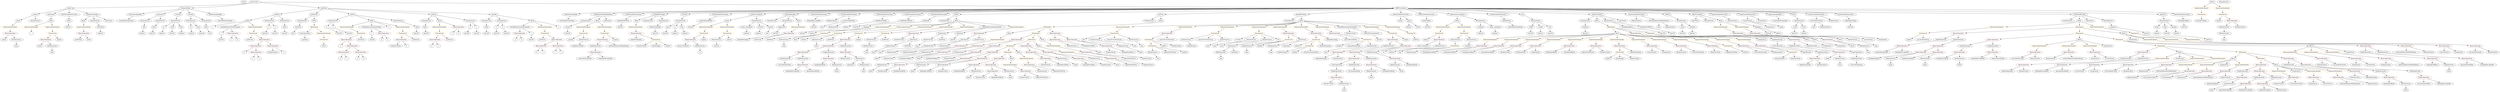 strict digraph {
	graph [bb="0,0,23830,1044"];
	node [label="\N"];
	Enter	[height=0.5,
		pos="2276.5,1026",
		width=0.83628];
	Identifier_block_6	[color=black,
		height=0.5,
		label=block,
		pos="8333.5,234",
		width=0.87786];
	IndexAccess_Unnamed_1	[color=black,
		height=0.5,
		label=IndexAccess,
		pos="11771,522",
		width=1.6402];
	MemberAccess_Unnamed_30	[color=black,
		height=0.5,
		label=MemberAccess,
		pos="11661,450",
		width=1.9174];
	IndexAccess_Unnamed_1 -> MemberAccess_Unnamed_30	[pos="e,11687,467.14 11747,505.29 11732,495.79 11713,483.53 11696,473.06"];
	Identifier_fundValue_1	[color=black,
		height=0.5,
		label=fundValue,
		pos="11797,450",
		width=1.3491];
	IndexAccess_Unnamed_1 -> Identifier_fundValue_1	[pos="e,11791,468.1 11778,503.7 11781,496.15 11784,487.12 11787,478.68"];
	BinaryOperation_Unnamed_35	[color=brown,
		height=0.5,
		label=BinaryOperation,
		pos="15507,522",
		width=1.9867];
	FunctionCall_Unnamed_11	[color=orange,
		height=0.5,
		label=FunctionCall,
		pos="15507,450",
		width=1.6125];
	BinaryOperation_Unnamed_35 -> FunctionCall_Unnamed_11	[pos="e,15507,468.1 15507,503.7 15507,496.41 15507,487.73 15507,479.54"];
	Identifier_tokensRemaining_1	[color=black,
		height=0.5,
		label=tokensRemaining,
		pos="15657,450",
		width=2.056];
	BinaryOperation_Unnamed_35 -> Identifier_tokensRemaining_1	[pos="e,15624,466.45 15540,505.64 15562,495.55 15591,482.25 15614,471.29"];
	ElementaryTypeName_bool_1	[color=black,
		height=0.5,
		label=bool,
		pos="1962.5,666",
		width=0.76697];
	FunctionCall_Unnamed_28	[color=orange,
		height=0.5,
		label=FunctionCall,
		pos="10656,666",
		width=1.6125];
	Identifier_Buy	[color=black,
		height=0.5,
		label=Buy,
		pos="10358,594",
		width=0.75];
	FunctionCall_Unnamed_28 -> Identifier_Buy	[pos="e,10379,605.94 10604,658.13 10550,650.29 10465,635.42 10394,612 10393,611.48 10391,610.92 10390,610.31"];
	MemberAccess_Unnamed_34	[color=black,
		height=0.5,
		label=MemberAccess,
		pos="10472,594",
		width=1.9174];
	FunctionCall_Unnamed_28 -> MemberAccess_Unnamed_34	[pos="e,10510,609.42 10621,651.5 10593,640.7 10552,625.43 10521,613.49"];
	Identifier_rewardTransferAmount_3	[color=black,
		height=0.5,
		label=rewardTransferAmount,
		pos="10656,594",
		width=2.7075];
	FunctionCall_Unnamed_28 -> Identifier_rewardTransferAmount_3	[pos="e,10656,612.1 10656,647.7 10656,640.41 10656,631.73 10656,623.54"];
	MemberAccess_Unnamed_35	[color=black,
		height=0.5,
		label=MemberAccess,
		pos="10840,594",
		width=1.9174];
	FunctionCall_Unnamed_28 -> MemberAccess_Unnamed_35	[pos="e,10803,609.42 10692,651.5 10720,640.7 10760,625.43 10792,613.49"];
	BinaryOperation_Unnamed_59	[color=brown,
		height=0.5,
		label=BinaryOperation,
		pos="9459.5,450",
		width=1.9867];
	BinaryOperation_Unnamed_60	[color=brown,
		height=0.5,
		label=BinaryOperation,
		pos="9161.5,378",
		width=1.9867];
	BinaryOperation_Unnamed_59 -> BinaryOperation_Unnamed_60	[pos="e,9212.2,390.9 9408.6,437.05 9357.3,424.99 9278,406.37 9223.1,393.48"];
	BinaryOperation_Unnamed_62	[color=brown,
		height=0.5,
		label=BinaryOperation,
		pos="9322.5,378",
		width=1.9867];
	BinaryOperation_Unnamed_59 -> BinaryOperation_Unnamed_62	[pos="e,9353.1,394.66 9428.7,433.29 9409.4,423.43 9384.3,410.59 9363.4,399.88"];
	FunctionCall_Unnamed_25	[color=orange,
		height=0.5,
		label=FunctionCall,
		pos="11619,666",
		width=1.6125];
	MemberAccess_Unnamed_27	[color=black,
		height=0.5,
		label=MemberAccess,
		pos="11343,594",
		width=1.9174];
	FunctionCall_Unnamed_25 -> MemberAccess_Unnamed_27	[pos="e,11392,607.19 11575,653.83 11529,641.96 11454,623.14 11403,609.99"];
	Identifier_rewardTransferAmount_2	[color=black,
		height=0.5,
		label=rewardTransferAmount,
		pos="11527,594",
		width=2.7075];
	FunctionCall_Unnamed_25 -> Identifier_rewardTransferAmount_2	[pos="e,11550,611.8 11599,649.12 11587,640.07 11572,628.57 11558,618.49"];
	MemberAccess_Unnamed_28	[color=black,
		height=0.5,
		label=MemberAccess,
		pos="11711,594",
		width=1.9174];
	FunctionCall_Unnamed_25 -> MemberAccess_Unnamed_28	[pos="e,11690,611.55 11640,649.12 11652,640 11668,628.4 11681,618.28"];
	IfStatement_Unnamed_11	[color=orange,
		height=0.5,
		label=IfStatement,
		pos="20702,522",
		width=1.4739];
	BinaryOperation_Unnamed_106	[color=brown,
		height=0.5,
		label=BinaryOperation,
		pos="20487,450",
		width=1.9867];
	IfStatement_Unnamed_11 -> BinaryOperation_Unnamed_106	[pos="e,20530,464.85 20665,508.81 20631,497.6 20579,480.87 20541,468.28"];
	Block_Unnamed_30	[color=black,
		height=0.5,
		label=Block,
		pos="20828,450",
		width=0.90558];
	IfStatement_Unnamed_11 -> Block_Unnamed_30	[pos="e,20806,463.48 20729,506.15 20749,495.31 20775,480.54 20796,469.01"];
	IfStatement_Unnamed_12	[color=orange,
		height=0.5,
		label=IfStatement,
		pos="21412,450",
		width=1.4739];
	IfStatement_Unnamed_11 -> IfStatement_Unnamed_12	[pos="e,21362,455.95 20753,516.02 20880,503.49 21213,470.67 21351,457.05"];
	Identifier_require_2	[color=black,
		height=0.5,
		label=require,
		pos="13657,594",
		width=1.0026];
	Identifier_b_1	[color=black,
		height=0.5,
		label=b,
		pos="2295.5,450",
		width=0.75];
	Parameter_b_2	[color=black,
		height=0.5,
		label=b,
		pos="4456.5,738",
		width=0.75];
	ElementaryTypeName_uint256_9	[color=black,
		height=0.5,
		label=uint256,
		pos="4431.5,666",
		width=1.0442];
	Parameter_b_2 -> ElementaryTypeName_uint256_9	[pos="e,4437.5,683.79 4450.4,720.05 4447.7,712.4 4444.4,703.16 4441.3,694.56"];
	Identifier_receiver	[color=black,
		height=0.5,
		label=receiver,
		pos="6813.5,522",
		width=1.0996];
	stringLiteral_Unnamed_8	[color=black,
		height=0.5,
		label=stringLiteral,
		pos="20575,594",
		width=1.5016];
	stringLiteral_Unnamed	[color=black,
		height=0.5,
		label=stringLiteral,
		pos="16887,738",
		width=1.5016];
	ParameterList_Unnamed_13	[color=black,
		height=0.5,
		label=ParameterList,
		pos="1778.5,810",
		width=1.7095];
	Parameter_to	[color=black,
		height=0.5,
		label=to,
		pos="1772.5,738",
		width=0.75];
	ParameterList_Unnamed_13 -> Parameter_to	[pos="e,1774,756.1 1777,791.7 1776.4,784.41 1775.6,775.73 1774.9,767.54"];
	Parameter_value	[color=black,
		height=0.5,
		label=value,
		pos="1847.5,738",
		width=0.82242];
	ParameterList_Unnamed_13 -> Parameter_value	[pos="e,1832.7,754.04 1794.8,792.41 1803.8,783.31 1815.1,771.9 1824.9,761.96"];
	BinaryOperation_Unnamed_93	[color=brown,
		height=0.5,
		label=BinaryOperation,
		pos="23303,522",
		width=1.9867];
	Identifier_CurrentStatus_2	[color=black,
		height=0.5,
		label=CurrentStatus,
		pos="23303,450",
		width=1.7095];
	BinaryOperation_Unnamed_93 -> Identifier_CurrentStatus_2	[pos="e,23303,468.1 23303,503.7 23303,496.41 23303,487.73 23303,479.54"];
	stringLiteral_Unnamed_7	[color=black,
		height=0.5,
		label=stringLiteral,
		pos="23437,450",
		width=1.5016];
	BinaryOperation_Unnamed_93 -> stringLiteral_Unnamed_7	[pos="e,23409,465.7 23334,505.29 23353,495.15 23378,481.87 23399,470.99"];
	ExpressionStatement_Unnamed_66	[color=orange,
		height=0.5,
		label=ExpressionStatement,
		pos="21753,234",
		width=2.458];
	BinaryOperation_Unnamed_126	[color=brown,
		height=0.5,
		label=BinaryOperation,
		pos="21902,162",
		width=1.9867];
	ExpressionStatement_Unnamed_66 -> BinaryOperation_Unnamed_126	[pos="e,21870,178.38 21788,216.94 21809,206.89 21837,193.87 21860,183.14"];
	BinaryOperation_Unnamed_21	[color=brown,
		height=0.5,
		label=BinaryOperation,
		pos="16720,666",
		width=1.9867];
	Identifier_CurrentStatus	[color=black,
		height=0.5,
		label=CurrentStatus,
		pos="17803,594",
		width=1.7095];
	BinaryOperation_Unnamed_21 -> Identifier_CurrentStatus	[pos="e,17759,606.97 16771,652.89 16781,650.95 16791,649.19 16800,648 17212,596.73 17322,668.54 17732,612 17738,611.28 17743,610.35 17748,\
609.29"];
	stringLiteral_Unnamed_2	[color=black,
		height=0.5,
		label=stringLiteral,
		pos="17937,594",
		width=1.5016];
	BinaryOperation_Unnamed_21 -> stringLiteral_Unnamed_2	[pos="e,17899,606.94 16771,652.85 16781,650.92 16791,649.17 16800,648 17275,590.14 17402,682.68 17874,612 17879,611.35 17883,610.5 17888,\
609.54"];
	ExpressionStatement_Unnamed_50	[color=orange,
		height=0.5,
		label=ExpressionStatement,
		pos="20736,594",
		width=2.458];
	BinaryOperation_Unnamed_91	[color=brown,
		height=0.5,
		label=BinaryOperation,
		pos="22946,522",
		width=1.9867];
	ExpressionStatement_Unnamed_50 -> BinaryOperation_Unnamed_91	[pos="e,22878,527.51 20799,580.78 20810,578.85 20823,577.12 20834,576 21234,537.59 22239,555.14 22640,540 22717,537.1 22805,532.06 22867,\
528.22"];
	FunctionCall_Unnamed_17	[color=orange,
		height=0.5,
		label=FunctionCall,
		pos="21147,882",
		width=1.6125];
	Identifier_BuyEBETtokens	[color=black,
		height=0.5,
		label=BuyEBETtokens,
		pos="21147,810",
		width=2.0283];
	FunctionCall_Unnamed_17 -> Identifier_BuyEBETtokens	[pos="e,21147,828.1 21147,863.7 21147,856.41 21147,847.73 21147,839.54"];
	IfStatement_Unnamed_3	[color=orange,
		height=0.5,
		label=IfStatement,
		pos="10009,738",
		width=1.4739];
	Block_Unnamed_17	[color=black,
		height=0.5,
		label=Block,
		pos="9642.5,666",
		width=0.90558];
	IfStatement_Unnamed_3 -> Block_Unnamed_17	[pos="e,9672.8,672.79 9964.1,728.35 9892.2,714.62 9753,688.08 9683.7,674.87"];
	IfStatement_Unnamed_4	[color=orange,
		height=0.5,
		label=IfStatement,
		pos="9896.5,666",
		width=1.4739];
	IfStatement_Unnamed_3 -> IfStatement_Unnamed_4	[pos="e,9921.2,682.33 9984.7,721.64 9968.9,711.88 9948.3,699.12 9931,688.38"];
	BinaryOperation_Unnamed_42	[color=brown,
		height=0.5,
		label=BinaryOperation,
		pos="10080,666",
		width=1.9867];
	IfStatement_Unnamed_3 -> BinaryOperation_Unnamed_42	[pos="e,10064,683.63 10026,720.76 10035,712.06 10046,701.15 10056,691.43"];
	ElementaryTypeName_address_1	[color=black,
		height=0.5,
		label=address,
		pos="927.49,666",
		width=1.0996];
	InheritanceSpecifier_Unnamed_3	[color=black,
		height=0.5,
		label=InheritanceSpecifier,
		pos="5419.5,882",
		width=2.3333];
	UserDefinedTypeName_Unnamed_3	[color=black,
		height=0.5,
		label=UserDefinedTypeName,
		pos="5376.5,810",
		width=2.7214];
	InheritanceSpecifier_Unnamed_3 -> UserDefinedTypeName_Unnamed_3	[pos="e,5387,828.1 5408.9,863.7 5404.1,855.9 5398.3,846.51 5393,837.83"];
	TupleExpression_Unnamed_18	[color=black,
		height=0.5,
		label=TupleExpression,
		pos="20322,378",
		width=2.0422];
	BinaryOperation_Unnamed_106 -> TupleExpression_Unnamed_18	[pos="e,20358,394.11 20452,433.98 20428,423.64 20395,409.79 20369,398.58"];
	TupleExpression_Unnamed_17	[color=black,
		height=0.5,
		label=TupleExpression,
		pos="20487,378",
		width=2.0422];
	BinaryOperation_Unnamed_106 -> TupleExpression_Unnamed_17	[pos="e,20487,396.1 20487,431.7 20487,424.41 20487,415.73 20487,407.54"];
	stringLiteral_Unnamed_5	[color=black,
		height=0.5,
		label=stringLiteral,
		pos="17521,522",
		width=1.5016];
	FunctionDefinition_beneficiaryMultiSigWithdraw	[color=black,
		height=0.5,
		label=beneficiaryMultiSigWithdraw,
		pos="5725.5,882",
		width=3.2897];
	ParameterList_Unnamed_33	[color=black,
		height=0.5,
		label=ParameterList,
		pos="5554.5,810",
		width=1.7095];
	FunctionDefinition_beneficiaryMultiSigWithdraw -> ParameterList_Unnamed_33	[pos="e,5589.1,825.18 5685.4,864.59 5659.7,854.08 5626.3,840.41 5599.7,829.51"];
	Block_Unnamed_25	[color=black,
		height=0.5,
		label=Block,
		pos="5666.5,810",
		width=0.90558];
	FunctionDefinition_beneficiaryMultiSigWithdraw -> Block_Unnamed_25	[pos="e,5679.7,826.67 5710.9,863.7 5703.7,855.11 5694.8,844.58 5686.9,835.21"];
	ModifierInvocation_onlyOwner_3	[color=black,
		height=0.5,
		label=onlyOwner,
		pos="5768.5,810",
		width=1.4323];
	FunctionDefinition_beneficiaryMultiSigWithdraw -> ModifierInvocation_onlyOwner_3	[pos="e,5758,828.1 5736.1,863.7 5740.9,855.9 5746.7,846.51 5752,837.83"];
	BooleanLiteral_Unnamed_5	[color=black,
		height=0.5,
		label=BooleanLiteral,
		pos="7903.5,810",
		width=1.7788];
	ParameterList_Unnamed_25	[color=black,
		height=0.5,
		label=ParameterList,
		pos="7334.5,810",
		width=1.7095];
	Block_Unnamed_9	[color=black,
		height=0.5,
		label=Block,
		pos="6912.5,810",
		width=0.90558];
	ExpressionStatement_Unnamed_12	[color=orange,
		height=0.5,
		label=ExpressionStatement,
		pos="6717.5,738",
		width=2.458];
	Block_Unnamed_9 -> ExpressionStatement_Unnamed_12	[pos="e,6759.9,754.24 6885.8,799.41 6856.3,788.81 6807.9,771.47 6770.6,758.08"];
	ExpressionStatement_Unnamed_13	[color=orange,
		height=0.5,
		label=ExpressionStatement,
		pos="6912.5,738",
		width=2.458];
	Block_Unnamed_9 -> ExpressionStatement_Unnamed_13	[pos="e,6912.5,756.1 6912.5,791.7 6912.5,784.41 6912.5,775.73 6912.5,767.54"];
	TupleExpression_Unnamed_4	[color=black,
		height=0.5,
		label=TupleExpression,
		pos="17431,450",
		width=2.0422];
	BinaryOperation_Unnamed_28	[color=brown,
		height=0.5,
		label=BinaryOperation,
		pos="17351,378",
		width=1.9867];
	TupleExpression_Unnamed_4 -> BinaryOperation_Unnamed_28	[pos="e,17371,395.71 17413,432.41 17403,423.67 17390,412.79 17379,403.13"];
	UserDefinedTypeName_Unnamed	[color=black,
		height=0.5,
		label=UserDefinedTypeName,
		pos="1177.5,810",
		width=2.7214];
	BinaryOperation_Unnamed_68	[color=brown,
		height=0.5,
		label=BinaryOperation,
		pos="9252.5,306",
		width=1.9867];
	Identifier_fundingEndBlock_1	[color=black,
		height=0.5,
		label=fundingEndBlock,
		pos="9179.5,234",
		width=2.0976];
	BinaryOperation_Unnamed_68 -> Identifier_fundingEndBlock_1	[pos="e,9197.2,251.96 9235.2,288.41 9226.3,279.91 9215.3,269.37 9205.5,259.91"];
	MemberAccess_Unnamed_16	[color=black,
		height=0.5,
		label=MemberAccess,
		pos="9342.5,234",
		width=1.9174];
	BinaryOperation_Unnamed_68 -> MemberAccess_Unnamed_16	[pos="e,9321.3,251.47 9273.8,288.41 9285.4,279.43 9299.8,268.19 9312.5,258.34"];
	Identifier_CurrentStatus_6	[color=black,
		height=0.5,
		label=CurrentStatus,
		pos="20707,162",
		width=1.7095];
	StateVariableDeclaration_Unnamed_6	[color=black,
		height=0.5,
		label=StateVariableDeclaration,
		pos="6009.5,882",
		width=2.8184];
	VariableDeclaration_tokensPerEthPrice	[color=black,
		height=0.5,
		label=tokensPerEthPrice,
		pos="5917.5,810",
		width=2.1947];
	StateVariableDeclaration_Unnamed_6 -> VariableDeclaration_tokensPerEthPrice	[pos="e,5939.2,827.55 5987.2,864.05 5975.5,855.13 5960.9,844.06 5948.2,834.34"];
	BinaryOperation_Unnamed_134	[color=brown,
		height=0.5,
		label=BinaryOperation,
		pos="9363.5,666",
		width=1.9867];
	IndexAccess_Unnamed_4	[color=black,
		height=0.5,
		label=IndexAccess,
		pos="9222.5,594",
		width=1.6402];
	BinaryOperation_Unnamed_134 -> IndexAccess_Unnamed_4	[pos="e,9252.2,609.77 9332.2,649.46 9311.6,639.24 9284.5,625.77 9262.3,614.78"];
	NumberLiteral_Unnamed_34	[color=black,
		height=0.5,
		label=NumberLiteral,
		pos="9363.5,594",
		width=1.765];
	BinaryOperation_Unnamed_134 -> NumberLiteral_Unnamed_34	[pos="e,9363.5,612.1 9363.5,647.7 9363.5,640.41 9363.5,631.73 9363.5,623.54"];
	Identifier_fundingStartBlock_5	[color=black,
		height=0.5,
		label=fundingStartBlock,
		pos="10338,306",
		width=2.1669];
	ExpressionStatement_Unnamed_19	[color=orange,
		height=0.5,
		label=ExpressionStatement,
		pos="14274,594",
		width=2.458];
	BinaryOperation_Unnamed_32	[color=brown,
		height=0.5,
		label=BinaryOperation,
		pos="14195,522",
		width=1.9867];
	ExpressionStatement_Unnamed_19 -> BinaryOperation_Unnamed_32	[pos="e,14214,539.79 14255,576.05 14246,567.46 14234,556.86 14223,547.4"];
	MemberAccess_Unnamed_46	[color=black,
		height=0.5,
		label=MemberAccess,
		pos="8837.5,522",
		width=1.9174];
	Identifier_msg_19	[color=black,
		height=0.5,
		label=msg,
		pos="8385.5,450",
		width=0.75];
	MemberAccess_Unnamed_46 -> Identifier_msg_19	[pos="e,8406,462.11 8787.3,509.22 8778.1,507.3 8768.5,505.46 8759.5,504 8610.4,479.88 8566.9,508.83 8421.5,468 8419.9,467.54 8418.2,467.02 \
8416.6,466.45"];
	ParameterList_Unnamed_34	[color=black,
		height=0.5,
		label=ParameterList,
		pos="19777,810",
		width=1.7095];
	FunctionCall_Unnamed_22	[color=orange,
		height=0.5,
		label=FunctionCall,
		pos="10986,522",
		width=1.6125];
	MemberAccess_Unnamed_26	[color=black,
		height=0.5,
		label=MemberAccess,
		pos="10986,450",
		width=1.9174];
	FunctionCall_Unnamed_22 -> MemberAccess_Unnamed_26	[pos="e,10986,468.1 10986,503.7 10986,496.41 10986,487.73 10986,479.54"];
	Identifier_tokensPerEthPrice_6	[color=black,
		height=0.5,
		label=tokensPerEthPrice,
		pos="11152,450",
		width=2.1947];
	FunctionCall_Unnamed_22 -> Identifier_tokensPerEthPrice_6	[pos="e,11116,466.31 11020,507 11044,496.61 11078,482.3 11106,470.75"];
	Identifier_safeMul	[color=black,
		height=0.5,
		label=safeMul,
		pos="11289,450",
		width=1.1135];
	FunctionCall_Unnamed_22 -> Identifier_safeMul	[pos="e,11259,462.21 11030,509.66 11038,507.69 11046,505.72 11053,504 11136,485.58 11159,489.93 11240,468 11243,467.3 11246,466.53 11248,\
465.72"];
	ExpressionStatement_Unnamed_6	[color=orange,
		height=0.5,
		label=ExpressionStatement,
		pos="3285.5,738",
		width=2.458];
	FunctionCall_Unnamed_3	[color=orange,
		height=0.5,
		label=FunctionCall,
		pos="3407.5,666",
		width=1.6125];
	ExpressionStatement_Unnamed_6 -> FunctionCall_Unnamed_3	[pos="e,3380.7,682.35 3314.1,720.59 3331,710.88 3352.6,698.49 3370.8,688.07"];
	Identifier_safeSub	[color=black,
		height=0.5,
		label=safeSub,
		pos="12418,522",
		width=1.1274];
	BinaryOperation_Unnamed_131	[color=brown,
		height=0.5,
		label=BinaryOperation,
		pos="7673.5,306",
		width=1.9867];
	Identifier_fundingMinCapInWei_8	[color=black,
		height=0.5,
		label=fundingMinCapInWei,
		pos="7574.5,234",
		width=2.5273];
	BinaryOperation_Unnamed_131 -> Identifier_fundingMinCapInWei_8	[pos="e,7598.2,251.8 7650.3,288.59 7637.6,279.59 7621.6,268.29 7607.6,258.38"];
	Identifier_amountRaisedInWei_10	[color=black,
		height=0.5,
		label=amountRaisedInWei,
		pos="7769.5,234",
		width=2.3887];
	BinaryOperation_Unnamed_131 -> Identifier_amountRaisedInWei_10	[pos="e,7746.7,251.63 7695.8,288.76 7708.2,279.71 7723.9,268.27 7737.6,258.28"];
	MemberAccess_Unnamed_50	[color=black,
		height=0.5,
		label=MemberAccess,
		pos="8277.5,522",
		width=1.9174];
	Identifier_msg_22	[color=black,
		height=0.5,
		label=msg,
		pos="8241.5,450",
		width=0.75];
	MemberAccess_Unnamed_50 -> Identifier_msg_22	[pos="e,8249.8,467.14 8268.6,503.7 8264.5,495.75 8259.6,486.16 8255,477.34"];
	BinaryOperation_Unnamed_8	[color=brown,
		height=0.5,
		label=BinaryOperation,
		pos="3802.5,594",
		width=1.9867];
	NumberLiteral_Unnamed_1	[color=black,
		height=0.5,
		label=NumberLiteral,
		pos="3747.5,522",
		width=1.765];
	BinaryOperation_Unnamed_8 -> NumberLiteral_Unnamed_1	[pos="e,3760.7,539.79 3789.2,576.05 3782.8,567.89 3774.9,557.91 3767.8,548.82"];
	Identifier_b_2	[color=black,
		height=0.5,
		label=b,
		pos="3856.5,522",
		width=0.75];
	BinaryOperation_Unnamed_8 -> Identifier_b_2	[pos="e,3844.6,538.36 3815.6,576.05 3822.2,567.44 3830.4,556.81 3837.7,547.33"];
	Identifier_fundingStartBlock_4	[color=black,
		height=0.5,
		label=fundingStartBlock,
		pos="8848.5,378",
		width=2.1669];
	VariableDeclaration__EBET	[color=black,
		height=0.5,
		label=_EBET,
		pos="14658,738",
		width=1.0719];
	ElementaryTypeName_uint256_28	[color=black,
		height=0.5,
		label=uint256,
		pos="14658,666",
		width=1.0442];
	VariableDeclaration__EBET -> ElementaryTypeName_uint256_28	[pos="e,14658,684.1 14658,719.7 14658,712.41 14658,703.73 14658,695.54"];
	BinaryOperation_Unnamed_10	[color=brown,
		height=0.5,
		label=BinaryOperation,
		pos="3268.5,594",
		width=1.9867];
	Identifier_a_4	[color=black,
		height=0.5,
		label=a,
		pos="3209.5,522",
		width=0.75];
	BinaryOperation_Unnamed_10 -> Identifier_a_4	[pos="e,3222,537.89 3254.2,576.05 3246.8,567.22 3237.5,556.28 3229.4,546.63"];
	BinaryOperation_Unnamed_11	[color=brown,
		height=0.5,
		label=BinaryOperation,
		pos="3326.5,522",
		width=1.9867];
	BinaryOperation_Unnamed_10 -> BinaryOperation_Unnamed_11	[pos="e,3312.6,539.79 3282.5,576.05 3289.4,567.8 3297.7,557.7 3305.3,548.54"];
	Parameter_tokenTotalSupply	[color=black,
		height=0.5,
		label=tokenTotalSupply,
		pos="6215.5,738",
		width=2.1392];
	ElementaryTypeName_uint256_33	[color=black,
		height=0.5,
		label=uint256,
		pos="6215.5,666",
		width=1.0442];
	Parameter_tokenTotalSupply -> ElementaryTypeName_uint256_33	[pos="e,6215.5,684.1 6215.5,719.7 6215.5,712.41 6215.5,703.73 6215.5,695.54"];
	FunctionDefinition_initialEBETSupply	[color=black,
		height=0.5,
		label=initialEBETSupply,
		pos="6255.5,882",
		width=2.1947];
	Block_Unnamed_10	[color=black,
		height=0.5,
		label=Block,
		pos="6047.5,810",
		width=0.90558];
	FunctionDefinition_initialEBETSupply -> Block_Unnamed_10	[pos="e,6072.5,821.77 6208.3,867.21 6174.7,857.09 6128.5,842.61 6088.5,828 6086.7,827.35 6084.9,826.66 6083,825.95"];
	ParameterList_Unnamed_23	[color=black,
		height=0.5,
		label=ParameterList,
		pos="6159.5,810",
		width=1.7095];
	FunctionDefinition_initialEBETSupply -> ParameterList_Unnamed_23	[pos="e,6181.7,827.23 6232.7,864.41 6220.2,855.28 6204.5,843.81 6190.8,833.84"];
	ParameterList_Unnamed_24	[color=black,
		height=0.5,
		label=ParameterList,
		pos="6300.5,810",
		width=1.7095];
	FunctionDefinition_initialEBETSupply -> ParameterList_Unnamed_24	[pos="e,6289.5,828.1 6266.6,863.7 6271.7,855.81 6277.8,846.3 6283.4,837.55"];
	Identifier_msg_8	[color=black,
		height=0.5,
		label=msg,
		pos="10997,378",
		width=0.75];
	MemberAccess_Unnamed_26 -> Identifier_msg_8	[pos="e,10995,396.1 10989,431.7 10990,424.32 10992,415.52 10993,407.25"];
	Identifier_setPrice	[color=black,
		height=0.5,
		label=setPrice,
		pos="16693,450",
		width=1.1135];
	Block_Unnamed_3	[color=black,
		height=0.5,
		label=Block,
		pos="2315.5,810",
		width=0.90558];
	Identifier_c_1	[color=black,
		height=0.5,
		label=c,
		pos="2001.5,738",
		width=0.75];
	Block_Unnamed_3 -> Identifier_c_1	[pos="e,2022.1,749.81 2284.4,804.09 2221.9,794.06 2083.3,770.91 2037.5,756 2035.9,755.48 2034.3,754.9 2032.6,754.29"];
	VariableDeclarationStatement_Unnamed	[color=black,
		height=0.5,
		label=VariableDeclarationStatement,
		pos="2165.5,738",
		width=3.3174];
	Block_Unnamed_3 -> VariableDeclarationStatement_Unnamed	[pos="e,2201.1,755.63 2291.1,797.6 2269.5,787.54 2237.5,772.62 2211.3,760.36"];
	ExpressionStatement_Unnamed_4	[color=orange,
		height=0.5,
		label=ExpressionStatement,
		pos="2391.5,738",
		width=2.458];
	Block_Unnamed_3 -> ExpressionStatement_Unnamed_4	[pos="e,2373,756.04 2331.6,794.15 2341.2,785.35 2353.5,773.97 2364.5,763.83"];
	BinaryOperation_Unnamed_72	[color=brown,
		height=0.5,
		label=BinaryOperation,
		pos="13343,594",
		width=1.9867];
	TupleExpression_Unnamed_9	[color=black,
		height=0.5,
		label=TupleExpression,
		pos="13299,522",
		width=2.0422];
	BinaryOperation_Unnamed_72 -> TupleExpression_Unnamed_9	[pos="e,13310,540.28 13333,576.05 13328,568.18 13322,558.62 13316,549.79"];
	BinaryOperation_Unnamed_73	[color=brown,
		height=0.5,
		label=BinaryOperation,
		pos="13462,522",
		width=1.9867];
	BinaryOperation_Unnamed_72 -> BinaryOperation_Unnamed_73	[pos="e,13435,538.98 13371,576.94 13387,567.34 13408,555.01 13426,544.56"];
	TupleExpression_Unnamed_24	[color=black,
		height=0.5,
		label=TupleExpression,
		pos="21412,234",
		width=2.0422];
	BinaryOperation_Unnamed_124	[color=brown,
		height=0.5,
		label=BinaryOperation,
		pos="21411,162",
		width=1.9867];
	TupleExpression_Unnamed_24 -> BinaryOperation_Unnamed_124	[pos="e,21412,180.1 21412,215.7 21412,208.41 21412,199.73 21412,191.54"];
	Parameter_None_3	[color=black,
		height=0.5,
		label=None,
		pos="4617.5,738",
		width=0.85014];
	ElementaryTypeName_uint256_13	[color=black,
		height=0.5,
		label=uint256,
		pos="4617.5,666",
		width=1.0442];
	Parameter_None_3 -> ElementaryTypeName_uint256_13	[pos="e,4617.5,684.1 4617.5,719.7 4617.5,712.41 4617.5,703.73 4617.5,695.54"];
	NumberLiteral_Unnamed_27	[color=black,
		height=0.5,
		label=NumberLiteral,
		pos="12947,666",
		width=1.765];
	Identifier_fundingEndBlock_6	[color=black,
		height=0.5,
		label=fundingEndBlock,
		pos="21106,90",
		width=2.0976];
	ParameterList_Unnamed_2	[color=black,
		height=0.5,
		label=ParameterList,
		pos="2539.5,810",
		width=1.7095];
	Parameter_a	[color=black,
		height=0.5,
		label=a,
		pos="2524.5,738",
		width=0.75];
	ParameterList_Unnamed_2 -> Parameter_a	[pos="e,2528.2,756.1 2535.8,791.7 2534.2,784.32 2532.3,775.52 2530.5,767.25"];
	Parameter_b	[color=black,
		height=0.5,
		label=b,
		pos="2596.5,738",
		width=0.75];
	ParameterList_Unnamed_2 -> Parameter_b	[pos="e,2584,754.36 2553.3,792.05 2560.4,783.35 2569.1,772.59 2576.9,763.03"];
	TupleExpression_Unnamed_26	[color=black,
		height=0.5,
		label=TupleExpression,
		pos="7504.5,378",
		width=2.0422];
	Identifier_isCrowdSaleClosed_7	[color=black,
		height=0.5,
		label=isCrowdSaleClosed,
		pos="7499.5,306",
		width=2.3471];
	TupleExpression_Unnamed_26 -> Identifier_isCrowdSaleClosed_7	[pos="e,7500.7,324.1 7503.3,359.7 7502.7,352.41 7502.1,343.73 7501.5,335.54"];
	Identifier_admin_1	[color=black,
		height=0.5,
		label=admin,
		pos="17474,378",
		width=0.91945];
	ElementaryTypeName_uint256_14	[color=black,
		height=0.5,
		label=uint256,
		pos="5044.5,594",
		width=1.0442];
	VariableDeclaration_isCrowdSaleSetup	[color=black,
		height=0.5,
		label=isCrowdSaleSetup,
		pos="8065.5,810",
		width=2.2085];
	ElementaryTypeName_bool_4	[color=black,
		height=0.5,
		label=bool,
		pos="7813.5,738",
		width=0.76697];
	VariableDeclaration_isCrowdSaleSetup -> ElementaryTypeName_bool_4	[pos="e,7835.1,749.77 8006.7,797.64 7963,788.45 7902.2,774.07 7850.5,756 7848.9,755.45 7847.3,754.85 7845.7,754.22"];
	BooleanLiteral_Unnamed_4	[color=black,
		height=0.5,
		label=BooleanLiteral,
		pos="7923.5,738",
		width=1.7788];
	VariableDeclaration_isCrowdSaleSetup -> BooleanLiteral_Unnamed_4	[pos="e,7954.1,754.1 8033.3,793.12 8012.9,783.06 7986.3,769.97 7964.4,759.19"];
	BinaryOperation_Unnamed_14	[color=brown,
		height=0.5,
		label=BinaryOperation,
		pos="4120.5,594",
		width=1.9867];
	Identifier_b_6	[color=black,
		height=0.5,
		label=b,
		pos="4084.5,522",
		width=0.75];
	BinaryOperation_Unnamed_14 -> Identifier_b_6	[pos="e,4092.8,539.14 4111.6,575.7 4107.5,567.75 4102.6,558.16 4098,549.34"];
	Identifier_a_6	[color=black,
		height=0.5,
		label=a,
		pos="4156.5,522",
		width=0.75];
	BinaryOperation_Unnamed_14 -> Identifier_a_6	[pos="e,4148.2,539.14 4129.4,575.7 4133.5,567.75 4138.4,558.16 4142.9,549.34"];
	Parameter__amount	[color=black,
		height=0.5,
		label=_amount,
		pos="5398.5,738",
		width=1.1967];
	ParameterList_Unnamed_33 -> Parameter__amount	[pos="e,5427.2,751.89 5521.8,794.33 5497.2,783.3 5463.4,768.15 5437.5,756.49"];
	TupleExpression_Unnamed_10	[color=black,
		height=0.5,
		label=TupleExpression,
		pos="5670.5,522",
		width=2.0422];
	BinaryOperation_Unnamed_85	[color=brown,
		height=0.5,
		label=BinaryOperation,
		pos="5670.5,450",
		width=1.9867];
	TupleExpression_Unnamed_10 -> BinaryOperation_Unnamed_85	[pos="e,5670.5,468.1 5670.5,503.7 5670.5,496.41 5670.5,487.73 5670.5,479.54"];
	ExpressionStatement_Unnamed_63	[color=orange,
		height=0.5,
		label=ExpressionStatement,
		pos="20886,306",
		width=2.458];
	BinaryOperation_Unnamed_118	[color=brown,
		height=0.5,
		label=BinaryOperation,
		pos="20920,234",
		width=1.9867];
	ExpressionStatement_Unnamed_63 -> BinaryOperation_Unnamed_118	[pos="e,20912,252.1 20895,287.7 20899,280.07 20903,270.92 20907,262.4"];
	Identifier_amountRaisedInWei_9	[color=black,
		height=0.5,
		label=amountRaisedInWei,
		pos="21233,18",
		width=2.3887];
	TupleExpression_Unnamed_2	[color=black,
		height=0.5,
		label=TupleExpression,
		pos="17755,378",
		width=2.0422];
	Identifier_isCrowdSaleSetup	[color=black,
		height=0.5,
		label=isCrowdSaleSetup,
		pos="17755,306",
		width=2.2085];
	TupleExpression_Unnamed_2 -> Identifier_isCrowdSaleSetup	[pos="e,17755,324.1 17755,359.7 17755,352.41 17755,343.73 17755,335.54"];
	ModifierInvocation_onlyOwner_1	[color=black,
		height=0.5,
		label=onlyOwner,
		pos="16183,810",
		width=1.4323];
	BinaryOperation_Unnamed_124 -> Identifier_fundingEndBlock_6	[pos="e,21160,103.2 21360,149.2 21308,137.22 21227,118.64 21171,105.7"];
	MemberAccess_Unnamed_42	[color=black,
		height=0.5,
		label=MemberAccess,
		pos="21269,90",
		width=1.9174];
	BinaryOperation_Unnamed_124 -> MemberAccess_Unnamed_42	[pos="e,21301,106.49 21380,145.46 21360,135.45 21333,122.32 21311,111.46"];
	Identifier_msg_21	[color=black,
		height=0.5,
		label=msg,
		pos="7463.5,522",
		width=0.75];
	MemberAccess_Unnamed_7	[color=black,
		height=0.5,
		label=MemberAccess,
		pos="10205,522",
		width=1.9174];
	Identifier_block	[color=black,
		height=0.5,
		label=block,
		pos="10466,450",
		width=0.87786];
	MemberAccess_Unnamed_7 -> Identifier_block	[pos="e,10442,462.08 10257,509.65 10312,497.38 10395,478.23 10426,468 10428,467.41 10430,466.78 10432,466.12"];
	BinaryOperation_Unnamed_81	[color=brown,
		height=0.5,
		label=BinaryOperation,
		pos="11159,666",
		width=1.9867];
	FunctionCall_Unnamed_21	[color=orange,
		height=0.5,
		label=FunctionCall,
		pos="10985,594",
		width=1.6125];
	BinaryOperation_Unnamed_81 -> FunctionCall_Unnamed_21	[pos="e,11020,608.87 11123,650.15 11096,639.34 11059,624.62 11031,613.11"];
	Identifier_rewardTransferAmount	[color=black,
		height=0.5,
		label=rewardTransferAmount,
		pos="11159,594",
		width=2.7075];
	BinaryOperation_Unnamed_81 -> Identifier_rewardTransferAmount	[pos="e,11159,612.1 11159,647.7 11159,640.41 11159,631.73 11159,623.54"];
	VariableDeclaration_value_1	[color=black,
		height=0.5,
		label=value,
		pos="6340.5,738",
		width=0.82242];
	ElementaryTypeName_uint256_25	[color=black,
		height=0.5,
		label=uint256,
		pos="6320.5,666",
		width=1.0442];
	VariableDeclaration_value_1 -> ElementaryTypeName_uint256_25	[pos="e,6325.4,684.28 6335.6,720.05 6333.5,712.6 6331,703.64 6328.6,695.22"];
	Identifier_msg	[color=black,
		height=0.5,
		label=msg,
		pos="164.49,522",
		width=0.75];
	ElementaryTypeName_string	[color=black,
		height=0.5,
		label=string,
		pos="16990,738",
		width=0.864];
	NumberLiteral_Unnamed	[color=black,
		height=0.5,
		label=NumberLiteral,
		pos="2569.5,450",
		width=1.765];
	IfStatement_Unnamed_7	[color=orange,
		height=0.5,
		label=IfStatement,
		pos="9602.5,450",
		width=1.4739];
	BinaryOperation_Unnamed_65	[color=brown,
		height=0.5,
		label=BinaryOperation,
		pos="9483.5,378",
		width=1.9867];
	IfStatement_Unnamed_7 -> BinaryOperation_Unnamed_65	[pos="e,9510.5,394.89 9576.7,433.81 9560.2,424.11 9538.5,411.38 9520.3,400.63"];
	Block_Unnamed_21	[color=black,
		height=0.5,
		label=Block,
		pos="9605.5,378",
		width=0.90558];
	IfStatement_Unnamed_7 -> Block_Unnamed_21	[pos="e,9604.8,396.1 9603.2,431.7 9603.5,424.41 9603.9,415.73 9604.3,407.54"];
	ElementaryTypeName_uint256_20	[color=black,
		height=0.5,
		label=uint256,
		pos="5887.5,738",
		width=1.0442];
	VariableDeclarationStatement_Unnamed_2	[color=black,
		height=0.5,
		label=VariableDeclarationStatement,
		pos="4946.5,738",
		width=3.3174];
	BinaryOperation_Unnamed_16	[color=brown,
		height=0.5,
		label=BinaryOperation,
		pos="4930.5,666",
		width=1.9867];
	VariableDeclarationStatement_Unnamed_2 -> BinaryOperation_Unnamed_16	[pos="e,4934.4,684.1 4942.5,719.7 4940.8,712.32 4938.8,703.52 4936.9,695.25"];
	VariableDeclaration_c_2	[color=black,
		height=0.5,
		label=c,
		pos="5047.5,666",
		width=0.75];
	VariableDeclarationStatement_Unnamed_2 -> VariableDeclaration_c_2	[pos="e,5029.3,679.62 4970.9,720.05 4985.7,709.83 5004.5,696.78 5019.8,686.18"];
	BinaryOperation_Unnamed_48	[color=brown,
		height=0.5,
		label=BinaryOperation,
		pos="9302.5,522",
		width=1.9867];
	MemberAccess_Unnamed_9	[color=black,
		height=0.5,
		label=MemberAccess,
		pos="8821.5,450",
		width=1.9174];
	BinaryOperation_Unnamed_48 -> MemberAccess_Unnamed_9	[pos="e,8871.7,462.74 9250.6,509.19 9241.2,507.29 9231.6,505.47 9222.5,504 9079.9,480.96 9042,491.41 8899.5,468 8894,467.1 8888.3,466.06 \
8882.6,464.95"];
	BinaryOperation_Unnamed_49	[color=brown,
		height=0.5,
		label=BinaryOperation,
		pos="8980.5,450",
		width=1.9867];
	BinaryOperation_Unnamed_48 -> BinaryOperation_Unnamed_49	[pos="e,9033.3,462.49 9249.7,509.52 9193.5,497.31 9104.7,478 9044.6,464.93"];
	FunctionCall_Unnamed_8	[color=orange,
		height=0.5,
		label=FunctionCall,
		pos="6912.5,666",
		width=1.6125];
	MemberAccess_Unnamed_4	[color=black,
		height=0.5,
		label=MemberAccess,
		pos="6813.5,594",
		width=1.9174];
	FunctionCall_Unnamed_8 -> MemberAccess_Unnamed_4	[pos="e,6836.6,611.31 6890,649.12 6876.9,639.85 6860.2,628.01 6845.7,617.76"];
	Identifier_amount	[color=black,
		height=0.5,
		label=amount,
		pos="6938.5,594",
		width=1.0581];
	FunctionCall_Unnamed_8 -> Identifier_amount	[pos="e,6932.1,612.1 6918.9,647.7 6921.7,640.15 6925.1,631.12 6928.2,622.68"];
	NumberLiteral_Unnamed_35	[color=black,
		height=0.5,
		label=NumberLiteral,
		pos="8580.5,594",
		width=1.765];
	EventDefinition_Transfer_1	[color=black,
		height=0.5,
		label=Transfer,
		pos="6497.5,882",
		width=1.1689];
	ParameterList_Unnamed_16	[color=black,
		height=0.5,
		label=ParameterList,
		pos="6457.5,810",
		width=1.7095];
	EventDefinition_Transfer_1 -> ParameterList_Unnamed_16	[pos="e,6467.1,827.79 6487.8,864.05 6483.3,856.14 6477.8,846.54 6472.7,837.69"];
	ParameterList_Unnamed_21	[color=black,
		height=0.5,
		label=ParameterList,
		pos="16314,810",
		width=1.7095];
	BinaryOperation_Unnamed_116	[color=brown,
		height=0.5,
		label=BinaryOperation,
		pos="22453,234",
		width=1.9867];
	NumberLiteral_Unnamed_31	[color=black,
		height=0.5,
		label=NumberLiteral,
		pos="22453,162",
		width=1.765];
	BinaryOperation_Unnamed_116 -> NumberLiteral_Unnamed_31	[pos="e,22453,180.1 22453,215.7 22453,208.41 22453,199.73 22453,191.54"];
	Identifier_tokensRemaining_6	[color=black,
		height=0.5,
		label=tokensRemaining,
		pos="22609,162",
		width=2.056];
	BinaryOperation_Unnamed_116 -> Identifier_tokensRemaining_6	[pos="e,22575,178.4 22487,217.81 22510,207.61 22540,194.06 22565,182.98"];
	BinaryOperation_Unnamed_47	[color=brown,
		height=0.5,
		label=BinaryOperation,
		pos="9711.5,594",
		width=1.9867];
	BinaryOperation_Unnamed_47 -> BinaryOperation_Unnamed_48	[pos="e,9354.9,534.65 9658.9,581.45 9649.4,579.53 9639.7,577.63 9630.5,576 9520.8,556.55 9492.1,559.59 9382.5,540 9377.2,539.05 9371.7,\
538.01 9366.2,536.92"];
	BinaryOperation_Unnamed_50	[color=brown,
		height=0.5,
		label=BinaryOperation,
		pos="9463.5,522",
		width=1.9867];
	BinaryOperation_Unnamed_47 -> BinaryOperation_Unnamed_50	[pos="e,9509.6,536.02 9665.1,579.92 9624.2,568.38 9564.5,551.52 9520.7,539.14"];
	BinaryOperation_Unnamed_122	[color=brown,
		height=0.5,
		label=BinaryOperation,
		pos="21428,90",
		width=1.9867];
	BinaryOperation_Unnamed_122 -> Identifier_amountRaisedInWei_9	[pos="e,21275,34.041 21389,74.666 21359,64.028 21318,49.423 21286,37.842"];
	Identifier_fundingMinCapInWei_7	[color=black,
		height=0.5,
		label=fundingMinCapInWei,
		pos="21428,18",
		width=2.5273];
	BinaryOperation_Unnamed_122 -> Identifier_fundingMinCapInWei_7	[pos="e,21428,36.104 21428,71.697 21428,64.407 21428,55.726 21428,47.536"];
	Identifier_admin	[color=black,
		height=0.5,
		label=admin,
		pos="17534,594",
		width=0.91945];
	ParameterList_Unnamed_4	[color=black,
		height=0.5,
		label=ParameterList,
		pos="3152.5,810",
		width=1.7095];
	Parameter_b_1	[color=black,
		height=0.5,
		label=b,
		pos="3080.5,738",
		width=0.75];
	ParameterList_Unnamed_4 -> Parameter_b_1	[pos="e,3095,753.11 3135.4,792.41 3125.8,783.06 3113.7,771.26 3103.3,761.13"];
	Parameter_a_1	[color=black,
		height=0.5,
		label=a,
		pos="3152.5,738",
		width=0.75];
	ParameterList_Unnamed_4 -> Parameter_a_1	[pos="e,3152.5,756.1 3152.5,791.7 3152.5,784.41 3152.5,775.73 3152.5,767.54"];
	ParameterList_Unnamed_7	[color=black,
		height=0.5,
		label=ParameterList,
		pos="4037.5,810",
		width=1.7095];
	Parameter_None_2	[color=black,
		height=0.5,
		label=None,
		pos="4024.5,738",
		width=0.85014];
	ParameterList_Unnamed_7 -> Parameter_None_2	[pos="e,4027.7,756.1 4034.3,791.7 4032.9,784.32 4031.3,775.52 4029.7,767.25"];
	VariableDeclaration_tokensRemaining	[color=black,
		height=0.5,
		label=tokensRemaining,
		pos="17652,810",
		width=2.056];
	ElementaryTypeName_uint256_19	[color=black,
		height=0.5,
		label=uint256,
		pos="17652,738",
		width=1.0442];
	VariableDeclaration_tokensRemaining -> ElementaryTypeName_uint256_19	[pos="e,17652,756.1 17652,791.7 17652,784.41 17652,775.73 17652,767.54"];
	Block_Unnamed_13	[color=black,
		height=0.5,
		label=Block,
		pos="15444,666",
		width=0.90558];
	Block_Unnamed_13 -> ExpressionStatement_Unnamed_19	[pos="e,14337,607.08 15412,662.62 15364,659.1 15270,652.44 15189,648 14827,627.91 14734,651.14 14372,612 14365,611.14 14356,610.04 14348,\
608.82"];
	ExpressionStatement_Unnamed_23	[color=orange,
		height=0.5,
		label=ExpressionStatement,
		pos="14469,594",
		width=2.458];
	Block_Unnamed_13 -> ExpressionStatement_Unnamed_23	[pos="e,14533,607.04 15412,662.76 15364,659.42 15270,652.99 15189,648 14913,630.79 14843,643.72 14567,612 14560,611.11 14552,610.01 14544,\
608.81"];
	ExpressionStatement_Unnamed_20	[color=orange,
		height=0.5,
		label=ExpressionStatement,
		pos="14664,594",
		width=2.458];
	Block_Unnamed_13 -> ExpressionStatement_Unnamed_20	[pos="e,14728,606.89 15412,662.88 15294,655.15 14891,628.08 14762,612 14755,611.04 14747,609.91 14739,608.68"];
	ExpressionStatement_Unnamed_21	[color=orange,
		height=0.5,
		label=ExpressionStatement,
		pos="14859,594",
		width=2.458];
	Block_Unnamed_13 -> ExpressionStatement_Unnamed_21	[pos="e,14924,606.74 15412,662.2 15334,655.26 15128,636.08 14957,612 14950,610.96 14942,609.8 14935,608.57"];
	ExpressionStatement_Unnamed_24	[color=orange,
		height=0.5,
		label=ExpressionStatement,
		pos="15054,594",
		width=2.458];
	Block_Unnamed_13 -> ExpressionStatement_Unnamed_24	[pos="e,15119,606.61 15414,659.45 15353,648.56 15217,624.1 15130,608.64"];
	ExpressionStatement_Unnamed_18	[color=orange,
		height=0.5,
		label=ExpressionStatement,
		pos="15249,594",
		width=2.458];
	Block_Unnamed_13 -> ExpressionStatement_Unnamed_18	[pos="e,15292,610.24 15418,655.41 15388,644.81 15340,627.47 15303,614.08"];
	ExpressionStatement_Unnamed_22	[color=orange,
		height=0.5,
		label=ExpressionStatement,
		pos="15444,594",
		width=2.458];
	Block_Unnamed_13 -> ExpressionStatement_Unnamed_22	[pos="e,15444,612.1 15444,647.7 15444,640.41 15444,631.73 15444,623.54"];
	ExpressionStatement_Unnamed_27	[color=orange,
		height=0.5,
		label=ExpressionStatement,
		pos="15639,594",
		width=2.458];
	Block_Unnamed_13 -> ExpressionStatement_Unnamed_27	[pos="e,15597,610.24 15471,655.41 15501,644.81 15549,627.47 15586,614.08"];
	ExpressionStatement_Unnamed_25	[color=orange,
		height=0.5,
		label=ExpressionStatement,
		pos="15834,594",
		width=2.458];
	Block_Unnamed_13 -> ExpressionStatement_Unnamed_25	[pos="e,15770,606.61 15475,659.45 15536,648.56 15672,624.1 15759,608.64"];
	ExpressionStatement_Unnamed_17	[color=orange,
		height=0.5,
		label=ExpressionStatement,
		pos="16029,594",
		width=2.458];
	Block_Unnamed_13 -> ExpressionStatement_Unnamed_17	[pos="e,15966,606.82 15475,659.66 15497,656.03 15526,651.3 15552,648 15720,626.84 15764,634.48 15931,612 15939,611.01 15947,609.86 15954,\
608.65"];
	ExpressionStatement_Unnamed_28	[color=orange,
		height=0.5,
		label=ExpressionStatement,
		pos="16224,594",
		width=2.458];
	Block_Unnamed_13 -> ExpressionStatement_Unnamed_28	[pos="e,16161,606.99 15475,659.4 15497,655.64 15526,650.88 15552,648 15807,620.1 15873,641.89 16126,612 16134,611.09 16142,609.98 16150,\
608.77"];
	ExpressionStatement_Unnamed_26	[color=orange,
		height=0.5,
		label=ExpressionStatement,
		pos="16419,594",
		width=2.458];
	Block_Unnamed_13 -> ExpressionStatement_Unnamed_26	[pos="e,16357,607.1 15475,659.27 15497,655.45 15526,650.67 15552,648 15893,613.35 15981,649.31 16321,612 16329,611.15 16337,610.07 16345,\
608.87"];
	ExpressionStatement_Unnamed_16	[color=orange,
		height=0.5,
		label=ExpressionStatement,
		pos="16614,594",
		width=2.458];
	Block_Unnamed_13 -> ExpressionStatement_Unnamed_16	[pos="e,16552,607.14 15475,659.19 15497,655.34 15526,650.55 15552,648 15979,606.59 16090,656.74 16516,612 16524,611.17 16533,610.09 16541,\
608.87"];
	stringLiteral_Unnamed_4	[color=black,
		height=0.5,
		label=stringLiteral,
		pos="16775,594",
		width=1.5016];
	Block_Unnamed_13 -> stringLiteral_Unnamed_4	[pos="e,16737,606.86 15475,659.14 15497,655.27 15526,650.47 15552,648 16066,599.84 16202,686.64 16711,612 16716,611.33 16721,610.44 16726,\
609.42"];
	ElementaryTypeName_address_3	[color=black,
		height=0.5,
		label=address,
		pos="1784.5,666",
		width=1.0996];
	ExpressionStatement_Unnamed_15	[color=orange,
		height=0.5,
		label=ExpressionStatement,
		pos="7586.5,738",
		width=2.458];
	BinaryOperation_Unnamed_24	[color=brown,
		height=0.5,
		label=BinaryOperation,
		pos="7504.5,666",
		width=1.9867];
	ExpressionStatement_Unnamed_15 -> BinaryOperation_Unnamed_24	[pos="e,7524.2,683.79 7566.6,720.05 7556.5,711.37 7543.9,700.64 7532.7,691.11"];
	Identifier_amountRaisedInWei_6	[color=black,
		height=0.5,
		label=amountRaisedInWei,
		pos="23544,306",
		width=2.3887];
	VariableDeclaration_owner	[color=black,
		height=0.5,
		label=owner,
		pos="628.49,810",
		width=0.93331];
	ElementaryTypeName_address	[color=black,
		height=0.5,
		label=address,
		pos="624.49,738",
		width=1.0996];
	VariableDeclaration_owner -> ElementaryTypeName_address	[pos="e,625.47,756.1 627.5,791.7 627.08,784.41 626.59,775.73 626.12,767.54"];
	ExpressionStatement_Unnamed_46	[color=orange,
		height=0.5,
		label=ExpressionStatement,
		pos="10882,738",
		width=2.458];
	ExpressionStatement_Unnamed_46 -> FunctionCall_Unnamed_28	[pos="e,10696,679.35 10835,722.41 10798,710.81 10746,694.62 10707,682.73"];
	Identifier_fundingStartBlock_1	[color=black,
		height=0.5,
		label=fundingStartBlock,
		pos="10370,522",
		width=2.1669];
	BinaryOperation_Unnamed_99	[color=brown,
		height=0.5,
		label=BinaryOperation,
		pos="20035,450",
		width=1.9867];
	stringLiteral_Unnamed_9	[color=black,
		height=0.5,
		label=stringLiteral,
		pos="20035,378",
		width=1.5016];
	BinaryOperation_Unnamed_99 -> stringLiteral_Unnamed_9	[pos="e,20035,396.1 20035,431.7 20035,424.41 20035,415.73 20035,407.54"];
	Identifier_CurrentStatus_3	[color=black,
		height=0.5,
		label=CurrentStatus,
		pos="20169,378",
		width=1.7095];
	BinaryOperation_Unnamed_99 -> Identifier_CurrentStatus_3	[pos="e,20140,394.18 20066,433.29 20085,423.29 20110,410.23 20130,399.43"];
	Parameter__recipient	[color=black,
		height=0.5,
		label=_recipient,
		pos="14171,738",
		width=1.3076];
	ElementaryTypeName_address_19	[color=black,
		height=0.5,
		label=address,
		pos="14171,666",
		width=1.0996];
	Parameter__recipient -> ElementaryTypeName_address_19	[pos="e,14171,684.1 14171,719.7 14171,712.41 14171,703.73 14171,695.54"];
	Block_Unnamed_22	[color=black,
		height=0.5,
		label=Block,
		pos="13952,810",
		width=0.90558];
	ExpressionStatement_Unnamed_34	[color=orange,
		height=0.5,
		label=ExpressionStatement,
		pos="13822,738",
		width=2.458];
	Block_Unnamed_22 -> ExpressionStatement_Unnamed_34	[pos="e,13853,755.25 13930,796.81 13911,786.87 13885,772.57 13863,760.69"];
	ExpressionStatement_Unnamed_35	[color=orange,
		height=0.5,
		label=ExpressionStatement,
		pos="14017,738",
		width=2.458];
	Block_Unnamed_22 -> ExpressionStatement_Unnamed_35	[pos="e,14002,755.96 13967,793.46 13975,784.87 13985,773.97 13994,764.19"];
	Block_Unnamed_26	[color=black,
		height=0.5,
		label=Block,
		pos="19889,810",
		width=0.90558];
	ExpressionStatement_Unnamed_49	[color=orange,
		height=0.5,
		label=ExpressionStatement,
		pos="19105,738",
		width=2.458];
	Block_Unnamed_26 -> ExpressionStatement_Unnamed_49	[pos="e,19193,741.71 19866,797.6 19860,795.39 19854,793.35 19848,792 19729,763.72 19377,748.22 19204,742.11"];
	IfStatement_Unnamed_8	[color=orange,
		height=0.5,
		label=IfStatement,
		pos="19889,738",
		width=1.4739];
	Block_Unnamed_26 -> IfStatement_Unnamed_8	[pos="e,19889,756.1 19889,791.7 19889,784.41 19889,775.73 19889,767.54"];
	ExpressionStatement_Unnamed_68	[color=orange,
		height=0.5,
		label=ExpressionStatement,
		pos="20236,738",
		width=2.458];
	Block_Unnamed_26 -> ExpressionStatement_Unnamed_68	[pos="e,20160,747.43 19914,797.85 19919,795.68 19925,793.59 19930,792 20003,771.04 20087,757.18 20149,748.91"];
	FunctionCall_Unnamed_10	[color=orange,
		height=0.5,
		label=FunctionCall,
		pos="17143,450",
		width=1.6125];
	Identifier_StandardToken	[color=black,
		height=0.5,
		label=StandardToken,
		pos="17021,378",
		width=1.8897];
	FunctionCall_Unnamed_10 -> Identifier_StandardToken	[pos="e,17049,394.81 17117,433.64 17100,423.93 17078,411.23 17059,400.52"];
	NumberLiteral_Unnamed_4	[color=black,
		height=0.5,
		label=NumberLiteral,
		pos="17171,378",
		width=1.765];
	FunctionCall_Unnamed_10 -> NumberLiteral_Unnamed_4	[pos="e,17165,396.1 17150,431.7 17153,424.15 17157,415.12 17160,406.68"];
	Identifier_fundingMinCapInWei_3	[color=black,
		height=0.5,
		label=fundingMinCapInWei,
		pos="18923,378",
		width=2.5273];
	ExpressionStatement_Unnamed_7	[color=orange,
		height=0.5,
		label=ExpressionStatement,
		pos="4161.5,738",
		width=2.458];
	FunctionCall_Unnamed_4	[color=orange,
		height=0.5,
		label=FunctionCall,
		pos="4161.5,666",
		width=1.6125];
	ExpressionStatement_Unnamed_7 -> FunctionCall_Unnamed_4	[pos="e,4161.5,684.1 4161.5,719.7 4161.5,712.41 4161.5,703.73 4161.5,695.54"];
	Parameter_to -> ElementaryTypeName_address_3	[pos="e,1781.6,684.1 1775.5,719.7 1776.7,712.32 1778.2,703.52 1779.6,695.25"];
	FunctionCall_Unnamed_15	[color=orange,
		height=0.5,
		label=FunctionCall,
		pos="13935,522",
		width=1.6125];
	ElementaryTypeName_address_21	[color=black,
		height=0.5,
		label=address,
		pos="13333,450",
		width=1.0996];
	FunctionCall_Unnamed_15 -> ElementaryTypeName_address_21	[pos="e,13363,462.51 13894,509.17 13885,507.18 13877,505.33 13868,504 13655,469.23 13595,511.87 13382,468 13380,467.39 13377,466.65 13373,\
465.82"];
	Identifier_this	[color=black,
		height=0.5,
		label=this,
		pos="13418,450",
		width=0.75];
	FunctionCall_Unnamed_15 -> Identifier_this	[pos="e,13439,462.19 13894,509.25 13885,507.25 13877,505.38 13868,504 13686,473.19 13633,516.19 13454,468 13453,467.56 13451,467.05 13450,\
466.49"];
	MemberAccess_Unnamed_13	[color=black,
		height=0.5,
		label=MemberAccess,
		pos="8438.5,306",
		width=1.9174];
	BinaryOperation_Unnamed_60 -> MemberAccess_Unnamed_13	[pos="e,8490.3,318.25 9110.5,365.01 9100.9,363.08 9090.9,361.3 9081.5,360 8836.2,326.18 8771.1,355.81 8525.5,324 8517.7,322.99 8509.6,\
321.71 8501.5,320.31"];
	BinaryOperation_Unnamed_61	[color=brown,
		height=0.5,
		label=BinaryOperation,
		pos="8606.5,306",
		width=1.9867];
	BinaryOperation_Unnamed_60 -> BinaryOperation_Unnamed_61	[pos="e,8668.3,315.41 9110,365.22 9100.5,363.3 9090.7,361.46 9081.5,360 8929.2,335.94 8889.6,342 8736.5,324 8718,321.83 8698.2,319.32 \
8679.6,316.9"];
	UnaryOperation_Unnamed	[color=black,
		height=0.5,
		label=UnaryOperation,
		pos="2879.5,666",
		width=1.9452];
	Identifier_assertion	[color=black,
		height=0.5,
		label=assertion,
		pos="2879.5,594",
		width=1.2105];
	UnaryOperation_Unnamed -> Identifier_assertion	[pos="e,2879.5,612.1 2879.5,647.7 2879.5,640.41 2879.5,631.73 2879.5,623.54"];
	BinaryOperation_Unnamed_86	[color=brown,
		height=0.5,
		label=BinaryOperation,
		pos="18694,666",
		width=1.9867];
	TupleExpression_Unnamed_11	[color=black,
		height=0.5,
		label=TupleExpression,
		pos="18529,594",
		width=2.0422];
	BinaryOperation_Unnamed_86 -> TupleExpression_Unnamed_11	[pos="e,18565,610.11 18659,649.98 18635,639.64 18602,625.79 18576,614.58"];
	TupleExpression_Unnamed_12	[color=black,
		height=0.5,
		label=TupleExpression,
		pos="18694,594",
		width=2.0422];
	BinaryOperation_Unnamed_86 -> TupleExpression_Unnamed_12	[pos="e,18694,612.1 18694,647.7 18694,640.41 18694,631.73 18694,623.54"];
	BinaryOperation_Unnamed_117	[color=brown,
		height=0.5,
		label=BinaryOperation,
		pos="21249,234",
		width=1.9867];
	Identifier_areFundsReleasedToBeneficiary_5	[color=black,
		height=0.5,
		label=areFundsReleasedToBeneficiary,
		pos="21044,162",
		width=3.6362];
	BinaryOperation_Unnamed_117 -> Identifier_areFundsReleasedToBeneficiary_5	[pos="e,21092,179.18 21208,219 21178,208.63 21136,194.36 21103,182.82"];
	BooleanLiteral_Unnamed_16	[color=black,
		height=0.5,
		label=BooleanLiteral,
		pos="21257,162",
		width=1.7788];
	BinaryOperation_Unnamed_117 -> BooleanLiteral_Unnamed_16	[pos="e,21256,180.1 21251,215.7 21252,208.41 21253,199.73 21254,191.54"];
	ElementaryTypeName_uint256_2	[color=black,
		height=0.5,
		label=uint256,
		pos="2680.5,666",
		width=1.0442];
	StateVariableDeclaration_Unnamed_7	[color=black,
		height=0.5,
		label=StateVariableDeclaration,
		pos="6847.5,882",
		width=2.8184];
	VariableDeclaration_amountRaisedInWei	[color=black,
		height=0.5,
		label=amountRaisedInWei,
		pos="6699.5,810",
		width=2.3887];
	StateVariableDeclaration_Unnamed_7 -> VariableDeclaration_amountRaisedInWei	[pos="e,6733.1,826.91 6813.2,864.76 6792.4,854.93 6765.7,842.3 6743.3,831.74"];
	VariableDeclaration_c	[color=black,
		height=0.5,
		label=c,
		pos="2060.5,666",
		width=0.75];
	VariableDeclarationStatement_Unnamed -> VariableDeclaration_c	[pos="e,2079.1,679.4 2140.1,720.05 2124.5,709.67 2104.5,696.36 2088.5,685.67"];
	BinaryOperation_Unnamed_3	[color=brown,
		height=0.5,
		label=BinaryOperation,
		pos="2177.5,666",
		width=1.9867];
	VariableDeclarationStatement_Unnamed -> BinaryOperation_Unnamed_3	[pos="e,2174.6,684.1 2168.5,719.7 2169.7,712.32 2171.2,703.52 2172.6,695.25"];
	Identifier_block_17	[color=black,
		height=0.5,
		label=block,
		pos="21097,18",
		width=0.87786];
	Identifier_safeDiv_2	[color=black,
		height=0.5,
		label=safeDiv,
		pos="11101,522",
		width=1.0719];
	ExpressionStatement_Unnamed_48	[color=orange,
		height=0.5,
		label=ExpressionStatement,
		pos="5548.5,738",
		width=2.458];
	FunctionCall_Unnamed_30	[color=orange,
		height=0.5,
		label=FunctionCall,
		pos="5548.5,666",
		width=1.6125];
	ExpressionStatement_Unnamed_48 -> FunctionCall_Unnamed_30	[pos="e,5548.5,684.1 5548.5,719.7 5548.5,712.41 5548.5,703.73 5548.5,695.54"];
	NumberLiteral_Unnamed_21	[color=black,
		height=0.5,
		label=NumberLiteral,
		pos="9972.5,234",
		width=1.765];
	VariableDeclaration_isCrowdSaleClosed	[color=black,
		height=0.5,
		label=isCrowdSaleClosed,
		pos="17329,810",
		width=2.3471];
	ElementaryTypeName_bool_2	[color=black,
		height=0.5,
		label=bool,
		pos="17308,738",
		width=0.76697];
	VariableDeclaration_isCrowdSaleClosed -> ElementaryTypeName_bool_2	[pos="e,17314,756.1 17324,791.7 17322,784.24 17319,775.32 17317,766.97"];
	BooleanLiteral_Unnamed	[color=black,
		height=0.5,
		label=BooleanLiteral,
		pos="17418,738",
		width=1.7788];
	VariableDeclaration_isCrowdSaleClosed -> BooleanLiteral_Unnamed	[pos="e,17398,755.47 17351,792.41 17362,783.43 17376,772.19 17389,762.34"];
	Identifier_ethRefund	[color=black,
		height=0.5,
		label=ethRefund,
		pos="7327.5,594",
		width=1.363];
	ExpressionStatement_Unnamed_9	[color=orange,
		height=0.5,
		label=ExpressionStatement,
		pos="3056.5,666",
		width=2.458];
	FunctionCall_Unnamed_6	[color=orange,
		height=0.5,
		label=FunctionCall,
		pos="3056.5,594",
		width=1.6125];
	ExpressionStatement_Unnamed_9 -> FunctionCall_Unnamed_6	[pos="e,3056.5,612.1 3056.5,647.7 3056.5,640.41 3056.5,631.73 3056.5,623.54"];
	ElementaryTypeName_bool	[color=black,
		height=0.5,
		label=bool,
		pos="2763.5,666",
		width=0.76697];
	Identifier_beneficiaryWallet_2	[color=black,
		height=0.5,
		label=beneficiaryWallet,
		pos="5504.5,522",
		width=2.0699];
	ParameterList_Unnamed_3	[color=black,
		height=0.5,
		label=ParameterList,
		pos="2680.5,810",
		width=1.7095];
	Parameter_None	[color=black,
		height=0.5,
		label=None,
		pos="2680.5,738",
		width=0.85014];
	ParameterList_Unnamed_3 -> Parameter_None	[pos="e,2680.5,756.1 2680.5,791.7 2680.5,784.41 2680.5,775.73 2680.5,767.54"];
	FunctionDefinition_safeMul	[color=black,
		height=0.5,
		label=safeMul,
		pos="2610.5,882",
		width=1.1135];
	FunctionDefinition_safeMul -> Block_Unnamed_3	[pos="e,2345.1,818.03 2575.5,872.7 2520.5,859.66 2414.3,834.45 2356.1,820.64"];
	FunctionDefinition_safeMul -> ParameterList_Unnamed_2	[pos="e,2556,827.31 2594.4,865.12 2585.4,856.29 2574.1,845.13 2564.1,835.24"];
	FunctionDefinition_safeMul -> ParameterList_Unnamed_3	[pos="e,2663.7,827.8 2626.4,865.12 2635.1,856.42 2646,845.45 2655.8,835.66"];
	FunctionCall_Unnamed_2	[color=orange,
		height=0.5,
		label=FunctionCall,
		pos="3808.5,666",
		width=1.6125];
	FunctionCall_Unnamed_2 -> BinaryOperation_Unnamed_8	[pos="e,3804,612.1 3807,647.7 3806.4,640.41 3805.6,631.73 3804.9,623.54"];
	Identifier_safeAssert_1	[color=black,
		height=0.5,
		label=safeAssert,
		pos="3941.5,594",
		width=1.3769];
	FunctionCall_Unnamed_2 -> Identifier_safeAssert_1	[pos="e,3914.4,609.27 3837,649.98 3856.7,639.63 3883,625.76 3904.4,614.54"];
	BinaryOperation_Unnamed_84	[color=brown,
		height=0.5,
		label=BinaryOperation,
		pos="5725.5,594",
		width=1.9867];
	BinaryOperation_Unnamed_84 -> TupleExpression_Unnamed_10	[pos="e,5683.7,539.79 5712.2,576.05 5705.8,567.89 5697.9,557.91 5690.8,548.82"];
	Identifier_areFundsReleasedToBeneficiary	[color=black,
		height=0.5,
		label=areFundsReleasedToBeneficiary,
		pos="5892.5,522",
		width=3.6362];
	BinaryOperation_Unnamed_84 -> Identifier_areFundsReleasedToBeneficiary	[pos="e,5852.9,539.58 5761.3,577.98 5785,568.06 5816.3,554.92 5842.5,543.97"];
	Identifier_a_2	[color=black,
		height=0.5,
		label=a,
		pos="2376.5,378",
		width=0.75];
	IndexAccess_Unnamed_4 -> MemberAccess_Unnamed_46	[pos="e,8888.2,534.54 9179.1,581.5 9171,579.52 9162.5,577.6 9154.5,576 9049.2,554.95 9021.1,559.45 8915.5,540 8910.2,539.03 8904.8,537.97 \
8899.3,536.86"];
	Identifier_balancesArray	[color=black,
		height=0.5,
		label=balancesArray,
		pos="8988.5,522",
		width=1.765];
	IndexAccess_Unnamed_4 -> Identifier_balancesArray	[pos="e,9031.1,535.73 9181.5,580.73 9142.7,569.14 9084.4,551.69 9042,539.01"];
	Identifier_require_3	[color=black,
		height=0.5,
		label=require,
		pos="21308,810",
		width=1.0026];
	ParameterList_Unnamed_29	[color=black,
		height=0.5,
		label=ParameterList,
		pos="11069,810",
		width=1.7095];
	ExpressionStatement_Unnamed_14	[color=orange,
		height=0.5,
		label=ExpressionStatement,
		pos="6031.5,738",
		width=2.458];
	Block_Unnamed_10 -> ExpressionStatement_Unnamed_14	[pos="e,6035.4,756.1 6043.5,791.7 6041.8,784.32 6039.8,775.52 6037.9,767.25"];
	BinaryOperation_Unnamed_120	[color=brown,
		height=0.5,
		label=BinaryOperation,
		pos="21581,306",
		width=1.9867];
	BinaryOperation_Unnamed_120 -> TupleExpression_Unnamed_24	[pos="e,21449,250.07 21546,290.15 21521,279.74 21487,265.71 21459,254.41"];
	BinaryOperation_Unnamed_121	[color=brown,
		height=0.5,
		label=BinaryOperation,
		pos="21575,234",
		width=1.9867];
	BinaryOperation_Unnamed_120 -> BinaryOperation_Unnamed_121	[pos="e,21577,252.1 21580,287.7 21579,280.41 21579,271.73 21578,263.54"];
	Identifier_fundingEndBlock	[color=black,
		height=0.5,
		label=fundingEndBlock,
		pos="14854,450",
		width=2.0976];
	FunctionCall_Unnamed_19	[color=orange,
		height=0.5,
		label=FunctionCall,
		pos="13520,666",
		width=1.6125];
	Identifier_setPrice_1	[color=black,
		height=0.5,
		label=setPrice,
		pos="13563,594",
		width=1.1135];
	FunctionCall_Unnamed_19 -> Identifier_setPrice_1	[pos="e,13553,611.79 13531,648.05 13536,640.06 13542,630.33 13547,621.4"];
	FunctionCall_Unnamed_27	[color=orange,
		height=0.5,
		label=FunctionCall,
		pos="12120,666",
		width=1.6125];
	Identifier_Transfer	[color=black,
		height=0.5,
		label=Transfer,
		pos="11840,594",
		width=1.1689];
	FunctionCall_Unnamed_27 -> Identifier_Transfer	[pos="e,11872,606.17 12073,655.33 12026,645.57 11954,629.48 11891,612 11889,611.24 11886,610.42 11883,609.56"];
	MemberAccess_Unnamed_33	[color=black,
		height=0.5,
		label=MemberAccess,
		pos="11969,594",
		width=1.9174];
	FunctionCall_Unnamed_27 -> MemberAccess_Unnamed_33	[pos="e,12002,610.21 12089,650.5 12067,640.24 12037,626.36 12013,615.05"];
	MemberAccess_Unnamed_32	[color=black,
		height=0.5,
		label=MemberAccess,
		pos="12125,594",
		width=1.9174];
	FunctionCall_Unnamed_27 -> MemberAccess_Unnamed_32	[pos="e,12124,612.1 12122,647.7 12122,640.41 12123,631.73 12123,623.54"];
	Identifier_this_1	[color=black,
		height=0.5,
		label=this,
		pos="12239,594",
		width=0.75];
	FunctionCall_Unnamed_27 -> Identifier_this_1	[pos="e,12220,606.63 12147,649.64 12165,638.65 12190,623.85 12210,612.43"];
	BinaryOperation_Unnamed_36	[color=brown,
		height=0.5,
		label=BinaryOperation,
		pos="14356,522",
		width=1.9867];
	ExpressionStatement_Unnamed_23 -> BinaryOperation_Unnamed_36	[pos="e,14383,539.23 14443,576.41 14428,567.1 14409,555.37 14392,545.27"];
	VariableDeclarationStatement_Unnamed_1	[color=black,
		height=0.5,
		label=VariableDeclarationStatement,
		pos="3511.5,738",
		width=3.3174];
	VariableDeclaration_c_1	[color=black,
		height=0.5,
		label=c,
		pos="3511.5,666",
		width=0.75];
	VariableDeclarationStatement_Unnamed_1 -> VariableDeclaration_c_1	[pos="e,3511.5,684.1 3511.5,719.7 3511.5,712.41 3511.5,703.73 3511.5,695.54"];
	BinaryOperation_Unnamed_9	[color=brown,
		height=0.5,
		label=BinaryOperation,
		pos="3628.5,666",
		width=1.9867];
	VariableDeclarationStatement_Unnamed_1 -> BinaryOperation_Unnamed_9	[pos="e,3601.6,683.07 3539.8,720.05 3555.5,710.65 3575.2,698.85 3592.1,688.77"];
	NumberLiteral_Unnamed_14	[color=black,
		height=0.5,
		label=NumberLiteral,
		pos="9008.5,378",
		width=1.765];
	Identifier_fundingMinCapInWei_4	[color=black,
		height=0.5,
		label=fundingMinCapInWei,
		pos="23739,306",
		width=2.5273];
	Identifier_msg_12	[color=black,
		height=0.5,
		label=msg,
		pos="11917,450",
		width=0.75];
	IfStatement_Unnamed_5	[color=orange,
		height=0.5,
		label=IfStatement,
		pos="9854.5,594",
		width=1.4739];
	IfStatement_Unnamed_6	[color=orange,
		height=0.5,
		label=IfStatement,
		pos="9614.5,522",
		width=1.4739];
	IfStatement_Unnamed_5 -> IfStatement_Unnamed_6	[pos="e,9653.9,534.49 9815.1,581.52 9774.1,569.54 9709.5,550.72 9664.8,537.67"];
	BinaryOperation_Unnamed_53	[color=brown,
		height=0.5,
		label=BinaryOperation,
		pos="9768.5,522",
		width=1.9867];
	IfStatement_Unnamed_5 -> BinaryOperation_Unnamed_53	[pos="e,9788.8,539.55 9835,577.12 9823.9,568.09 9809.8,556.62 9797.4,546.57"];
	Block_Unnamed_19	[color=black,
		height=0.5,
		label=Block,
		pos="9890.5,522",
		width=0.90558];
	IfStatement_Unnamed_5 -> Block_Unnamed_19	[pos="e,9881.9,539.79 9863.2,576.05 9867.2,568.23 9872.1,558.75 9876.6,549.98"];
	ExpressionStatement_Unnamed_61	[color=orange,
		height=0.5,
		label=ExpressionStatement,
		pos="20667,378",
		width=2.458];
	BinaryOperation_Unnamed_111	[color=brown,
		height=0.5,
		label=BinaryOperation,
		pos="20017,306",
		width=1.9867];
	ExpressionStatement_Unnamed_61 -> BinaryOperation_Unnamed_111	[pos="e,20086,311.82 20604,365.13 20593,363.26 20581,361.47 20570,360 20403,337.29 20205,320.8 20097,312.68"];
	Identifier_fundingEndBlock_5	[color=black,
		height=0.5,
		label=fundingEndBlock,
		pos="22782,90",
		width=2.0976];
	BinaryOperation_Unnamed_40	[color=brown,
		height=0.5,
		label=BinaryOperation,
		pos="15811,522",
		width=1.9867];
	Identifier_CurrentStatus_1	[color=black,
		height=0.5,
		label=CurrentStatus,
		pos="15811,450",
		width=1.7095];
	BinaryOperation_Unnamed_40 -> Identifier_CurrentStatus_1	[pos="e,15811,468.1 15811,503.7 15811,496.41 15811,487.73 15811,479.54"];
	stringLiteral_Unnamed_3	[color=black,
		height=0.5,
		label=stringLiteral,
		pos="15945,450",
		width=1.5016];
	BinaryOperation_Unnamed_40 -> stringLiteral_Unnamed_3	[pos="e,15917,465.7 15842,505.29 15861,495.15 15886,481.87 15907,470.99"];
	Identifier_safeAssert	[color=black,
		height=0.5,
		label=safeAssert,
		pos="2351.5,594",
		width=1.3769];
	MemberAccess_Unnamed_24	[color=black,
		height=0.5,
		label=MemberAccess,
		pos="13350,306",
		width=1.9174];
	Identifier_block_11	[color=black,
		height=0.5,
		label=block,
		pos="13415,234",
		width=0.87786];
	MemberAccess_Unnamed_24 -> Identifier_block_11	[pos="e,13401,250.36 13366,288.05 13374,279.26 13385,268.36 13393,258.74"];
	BinaryOperation_Unnamed_56	[color=brown,
		height=0.5,
		label=BinaryOperation,
		pos="9828.5,450",
		width=1.9867];
	BinaryOperation_Unnamed_57	[color=brown,
		height=0.5,
		label=BinaryOperation,
		pos="9922.5,378",
		width=1.9867];
	BinaryOperation_Unnamed_56 -> BinaryOperation_Unnamed_57	[pos="e,9900.4,395.47 9850.8,432.41 9862.8,423.43 9877.9,412.19 9891.1,402.34"];
	MemberAccess_Unnamed_12	[color=black,
		height=0.5,
		label=MemberAccess,
		pos="10081,378",
		width=1.9174];
	BinaryOperation_Unnamed_56 -> MemberAccess_Unnamed_12	[pos="e,10036,391.7 9875.5,436 9917.6,424.33 9979.6,407.19 10025,394.75"];
	MemberAccess_Unnamed_14	[color=black,
		height=0.5,
		label=MemberAccess,
		pos="8814.5,306",
		width=1.9174];
	Identifier_block_7	[color=black,
		height=0.5,
		label=block,
		pos="8734.5,234",
		width=0.87786];
	MemberAccess_Unnamed_14 -> Identifier_block_7	[pos="e,8751.1,249.57 8795.5,288.41 8784.8,279 8771.2,267.12 8759.6,256.94"];
	VariableDeclaration_fundValue	[color=black,
		height=0.5,
		label=fundValue,
		pos="8799.5,810",
		width=1.3491];
	Mapping_Unnamed_1	[color=black,
		height=0.5,
		label=Mapping,
		pos="8239.5,738",
		width=1.2105];
	VariableDeclaration_fundValue -> Mapping_Unnamed_1	[pos="e,8271.7,750.53 8753.8,803.53 8724.8,800.11 8686.5,795.66 8652.5,792 8492.6,774.76 8449.9,788.74 8292.5,756 8289.3,755.34 8286,754.55 \
8282.7,753.69"];
	Identifier_tokensRemaining_2	[color=black,
		height=0.5,
		label=tokensRemaining,
		pos="12649,378",
		width=2.056];
	MemberAccess_Unnamed_45	[color=black,
		height=0.5,
		label=MemberAccess,
		pos="8867.5,594",
		width=1.9174];
	Identifier_msg_18	[color=black,
		height=0.5,
		label=msg,
		pos="8723.5,522",
		width=0.75];
	MemberAccess_Unnamed_45 -> Identifier_msg_18	[pos="e,8744.8,533.35 8835.9,577.64 8811.9,565.98 8779.1,550.03 8755.1,538.37"];
	BinaryOperation_Unnamed_108	[color=brown,
		height=0.5,
		label=BinaryOperation,
		pos="19349,306",
		width=1.9867];
	TupleExpression_Unnamed_18 -> BinaryOperation_Unnamed_108	[pos="e,19418,311.09 20270,364.98 20260,363.06 20250,361.28 20240,360 20238,359.67 19648,324.71 19430,311.76"];
	Identifier_a_1	[color=black,
		height=0.5,
		label=a,
		pos="2678.5,450",
		width=0.75];
	VariableDeclaration_balancesArray	[color=black,
		height=0.5,
		label=balancesArray,
		pos="16540,810",
		width=1.765];
	Mapping_Unnamed	[color=black,
		height=0.5,
		label=Mapping,
		pos="16771,738",
		width=1.2105];
	VariableDeclaration_balancesArray -> Mapping_Unnamed	[pos="e,16738,749.9 16584,796.4 16620,785.82 16673,770.19 16718,756 16721,755.15 16724,754.27 16727,753.37"];
	TupleExpression_Unnamed_5	[color=black,
		height=0.5,
		label=TupleExpression,
		pos="12784,234",
		width=2.0422];
	BinaryOperation_Unnamed_76	[color=brown,
		height=0.5,
		label=BinaryOperation,
		pos="12784,162",
		width=1.9867];
	TupleExpression_Unnamed_5 -> BinaryOperation_Unnamed_76	[pos="e,12784,180.1 12784,215.7 12784,208.41 12784,199.73 12784,191.54"];
	ParameterList_Unnamed_22	[color=black,
		height=0.5,
		label=ParameterList,
		pos="7193.5,810",
		width=1.7095];
	Parameter_owner_txorigin29	[color=black,
		height=0.5,
		label=owner_txorigin29,
		pos="7094.5,738",
		width=2.0976];
	ParameterList_Unnamed_22 -> Parameter_owner_txorigin29	[pos="e,7117.9,755.55 7171,793.12 7158,783.92 7141.4,772.18 7127,761.98"];
	Parameter_receiver	[color=black,
		height=0.5,
		label=receiver,
		pos="7227.5,738",
		width=1.0996];
	ParameterList_Unnamed_22 -> Parameter_receiver	[pos="e,7219.4,755.62 7201.9,791.7 7205.7,783.87 7210.3,774.44 7214.5,765.73"];
	Parameter_amount	[color=black,
		height=0.5,
		label=amount,
		pos="7323.5,738",
		width=1.0581];
	ParameterList_Unnamed_22 -> Parameter_amount	[pos="e,7299,752.21 7222,793.64 7241.7,783.03 7268,768.87 7288.9,757.63"];
	ContractDefinition_owned	[color=black,
		height=0.5,
		label=owned,
		pos="635.49,954",
		width=0.98875];
	FunctionDefinition_owned	[color=black,
		height=0.5,
		label=owned,
		pos="317.49,882",
		width=0.98875];
	ContractDefinition_owned -> FunctionDefinition_owned	[pos="e,349.82,890.12 603.25,945.9 545.75,933.25 425.5,906.78 360.84,892.54"];
	ModifierDefinition_onlyOwner	[color=black,
		height=0.5,
		label=onlyOwner,
		pos="464.49,882",
		width=1.4323];
	ContractDefinition_owned -> ModifierDefinition_onlyOwner	[pos="e,497.01,896.31 608.39,941.91 581.23,930.79 539.01,913.51 507.31,900.53"];
	StateVariableDeclaration_Unnamed	[color=black,
		height=0.5,
		label=StateVariableDeclaration,
		pos="635.49,882",
		width=2.8184];
	ContractDefinition_owned -> StateVariableDeclaration_Unnamed	[pos="e,635.49,900.1 635.49,935.7 635.49,928.41 635.49,919.73 635.49,911.54"];
	FunctionDefinition_transferOwnership	[color=black,
		height=0.5,
		label=transferOwnership,
		pos="848.49,882",
		width=2.1947];
	ContractDefinition_owned -> FunctionDefinition_transferOwnership	[pos="e,804.92,897.32 664.66,943.41 697.92,932.48 753.01,914.38 794.23,900.83"];
	FunctionCall_Unnamed_21 -> FunctionCall_Unnamed_22	[pos="e,10986,540.1 10986,575.7 10986,568.41 10986,559.73 10986,551.54"];
	FunctionCall_Unnamed_21 -> Identifier_safeDiv_2	[pos="e,11079,536.83 11011,577.46 11028,567.2 11051,553.66 11069,542.65"];
	NumberLiteral_Unnamed_28	[color=black,
		height=0.5,
		label=NumberLiteral,
		pos="11221,522",
		width=1.765];
	FunctionCall_Unnamed_21 -> NumberLiteral_Unnamed_28	[pos="e,11179,535.67 11026,580.89 11066,569.26 11125,551.63 11168,538.88"];
	Identifier__fundingEndBlock	[color=black,
		height=0.5,
		label=_fundingEndBlock,
		pos="15028,450",
		width=2.2362];
	Identifier_tokensPerEthPrice	[color=black,
		height=0.5,
		label=tokensPerEthPrice,
		pos="15206,450",
		width=2.1947];
	MemberAccess_Unnamed_48	[color=black,
		height=0.5,
		label=MemberAccess,
		pos="7463.5,594",
		width=1.9174];
	MemberAccess_Unnamed_48 -> Identifier_msg_21	[pos="e,7463.5,540.1 7463.5,575.7 7463.5,568.41 7463.5,559.73 7463.5,551.54"];
	Block_Unnamed	[color=black,
		height=0.5,
		label=Block,
		pos="158.49,810",
		width=0.90558];
	ExpressionStatement_Unnamed	[color=orange,
		height=0.5,
		label=ExpressionStatement,
		pos="88.489,738",
		width=2.458];
	Block_Unnamed -> ExpressionStatement_Unnamed	[pos="e,105.62,756.13 143.3,793.81 134.63,785.14 123.54,774.05 113.61,764.12"];
	stringLiteral_Unnamed_14	[color=black,
		height=0.5,
		label=stringLiteral,
		pos="20828,378",
		width=1.5016];
	BinaryOperation_Unnamed_103	[color=brown,
		height=0.5,
		label=BinaryOperation,
		pos="22771,378",
		width=1.9867];
	BooleanLiteral_Unnamed_12	[color=black,
		height=0.5,
		label=BooleanLiteral,
		pos="22771,306",
		width=1.7788];
	BinaryOperation_Unnamed_103 -> BooleanLiteral_Unnamed_12	[pos="e,22771,324.1 22771,359.7 22771,352.41 22771,343.73 22771,335.54"];
	Identifier_areFundsReleasedToBeneficiary_3	[color=black,
		height=0.5,
		label=areFundsReleasedToBeneficiary,
		pos="22984,306",
		width=3.6362];
	BinaryOperation_Unnamed_103 -> Identifier_areFundsReleasedToBeneficiary_3	[pos="e,22936,323.09 22814,363.09 22846,352.64 22890,338.21 22925,326.6"];
	NumberLiteral_Unnamed_17	[color=black,
		height=0.5,
		label=NumberLiteral,
		pos="9922.5,306",
		width=1.765];
	Identifier_fundingMinCapInWei_5	[color=black,
		height=0.5,
		label=fundingMinCapInWei,
		pos="19522,234",
		width=2.5273];
	FunctionDefinition_sendto_txorigin29	[color=black,
		height=0.5,
		label=sendto_txorigin29,
		pos="7193.5,882",
		width=2.1531];
	FunctionDefinition_sendto_txorigin29 -> Block_Unnamed_9	[pos="e,6941.7,818.29 7141.9,868.16 7087.4,854.58 7002.5,833.42 6952.7,821.02"];
	FunctionDefinition_sendto_txorigin29 -> ParameterList_Unnamed_22	[pos="e,7193.5,828.1 7193.5,863.7 7193.5,856.41 7193.5,847.73 7193.5,839.54"];
	ElementaryTypeName_uint256_8	[color=black,
		height=0.5,
		label=uint256,
		pos="4524.5,666",
		width=1.0442];
	FunctionDefinition_remainingSupply	[color=black,
		height=0.5,
		label=remainingSupply,
		pos="7507.5,882",
		width=2.0145];
	FunctionDefinition_remainingSupply -> ParameterList_Unnamed_25	[pos="e,7369.6,825.23 7470.8,866.15 7444.3,855.44 7408.4,840.91 7380.1,829.45"];
	ParameterList_Unnamed_26	[color=black,
		height=0.5,
		label=ParameterList,
		pos="7475.5,810",
		width=1.7095];
	FunctionDefinition_remainingSupply -> ParameterList_Unnamed_26	[pos="e,7483.3,828.1 7499.6,863.7 7496.1,856.07 7491.9,846.92 7488,838.4"];
	Block_Unnamed_11	[color=black,
		height=0.5,
		label=Block,
		pos="7587.5,810",
		width=0.90558];
	FunctionDefinition_remainingSupply -> Block_Unnamed_11	[pos="e,7570.6,825.8 7526.4,864.41 7537.1,855.07 7550.6,843.28 7562.2,833.15"];
	ElementaryTypeName_address_13	[color=black,
		height=0.5,
		label=address,
		pos="16168,666",
		width=1.0996];
	BinaryOperation_Unnamed_107	[color=brown,
		height=0.5,
		label=BinaryOperation,
		pos="19717,306",
		width=1.9867];
	TupleExpression_Unnamed_17 -> BinaryOperation_Unnamed_107	[pos="e,19785,312.26 20435,365.03 20425,363.12 20415,361.34 20405,360 20198,330.72 20145,340.09 19936,324 19890,320.42 19838,316.39 19797,\
313.15"];
	ExpressionStatement_Unnamed_64	[color=orange,
		height=0.5,
		label=ExpressionStatement,
		pos="21081,306",
		width=2.458];
	BinaryOperation_Unnamed_119	[color=brown,
		height=0.5,
		label=BinaryOperation,
		pos="21081,234",
		width=1.9867];
	ExpressionStatement_Unnamed_64 -> BinaryOperation_Unnamed_119	[pos="e,21081,252.1 21081,287.7 21081,280.41 21081,271.73 21081,263.54"];
	BinaryOperation_Unnamed_57 -> NumberLiteral_Unnamed_17	[pos="e,9922.5,324.1 9922.5,359.7 9922.5,352.41 9922.5,343.73 9922.5,335.54"];
	Identifier_fundingStartBlock_6	[color=black,
		height=0.5,
		label=fundingStartBlock,
		pos="10082,306",
		width=2.1669];
	BinaryOperation_Unnamed_57 -> Identifier_fundingStartBlock_6	[pos="e,10047,322.4 9957.2,361.81 9980.5,351.61 10012,338.06 10037,326.98"];
	Identifier_Burn	[color=black,
		height=0.5,
		label=Burn,
		pos="7579.5,594",
		width=0.7947];
	Identifier_beneficiaryWallet	[color=black,
		height=0.5,
		label=beneficiaryWallet,
		pos="17262,306",
		width=2.0699];
	BinaryOperation_Unnamed_37	[color=brown,
		height=0.5,
		label=BinaryOperation,
		pos="15028,522",
		width=1.9867];
	BinaryOperation_Unnamed_37 -> Identifier_fundingEndBlock	[pos="e,14892,466.07 14992,506.15 14966,495.69 14931,481.59 14902,470.26"];
	BinaryOperation_Unnamed_37 -> Identifier__fundingEndBlock	[pos="e,15028,468.1 15028,503.7 15028,496.41 15028,487.73 15028,479.54"];
	StateVariableDeclaration_Unnamed_8	[color=black,
		height=0.5,
		label=StateVariableDeclaration,
		pos="7787.5,882",
		width=2.8184];
	VariableDeclaration_fundingMinCapInWei	[color=black,
		height=0.5,
		label=fundingMinCapInWei,
		pos="7730.5,810",
		width=2.5273];
	StateVariableDeclaration_Unnamed_8 -> VariableDeclaration_fundingMinCapInWei	[pos="e,7744.4,828.1 7773.4,863.7 7766.8,855.64 7758.9,845.89 7751.6,836.98"];
	NumberLiteral_Unnamed_9	[color=black,
		height=0.5,
		label=NumberLiteral,
		pos="14566,450",
		width=1.765];
	ElementaryTypeName_uint256_38	[color=black,
		height=0.5,
		label=uint256,
		pos="5398.5,666",
		width=1.0442];
	BinaryOperation_Unnamed_132	[color=brown,
		height=0.5,
		label=BinaryOperation,
		pos="7904.5,378",
		width=1.9867];
	Identifier_fundingEndBlock_7	[color=black,
		height=0.5,
		label=fundingEndBlock,
		pos="7838.5,306",
		width=2.0976];
	BinaryOperation_Unnamed_132 -> Identifier_fundingEndBlock_7	[pos="e,7854.3,323.79 7888.5,360.05 7880.6,351.63 7870.8,341.28 7862,331.97"];
	MemberAccess_Unnamed_43	[color=black,
		height=0.5,
		label=MemberAccess,
		pos="8001.5,306",
		width=1.9174];
	BinaryOperation_Unnamed_132 -> MemberAccess_Unnamed_43	[pos="e,7978.8,323.39 7927,360.76 7939.6,351.64 7955.6,340.1 7969.5,330.06"];
	BinaryOperation_Unnamed_4	[color=brown,
		height=0.5,
		label=BinaryOperation,
		pos="2490.5,594",
		width=1.9867];
	BinaryOperation_Unnamed_6	[color=brown,
		height=0.5,
		label=BinaryOperation,
		pos="2410.5,522",
		width=1.9867];
	BinaryOperation_Unnamed_4 -> BinaryOperation_Unnamed_6	[pos="e,2429.6,539.71 2471.5,576.41 2461.5,567.67 2449.1,556.79 2438.1,547.13"];
	BinaryOperation_Unnamed_5	[color=brown,
		height=0.5,
		label=BinaryOperation,
		pos="2571.5,522",
		width=1.9867];
	BinaryOperation_Unnamed_4 -> BinaryOperation_Unnamed_5	[pos="e,2552.1,539.71 2509.7,576.41 2519.8,567.67 2532.4,556.79 2543.6,547.13"];
	IfStatement_Unnamed_1	[color=orange,
		height=0.5,
		label=IfStatement,
		pos="15379,738",
		width=1.4739];
	IfStatement_Unnamed_1 -> Block_Unnamed_13	[pos="e,15430,682.51 15395,720.41 15403,711.53 15413,700.44 15423,690.67"];
	BinaryOperation_Unnamed_25	[color=brown,
		height=0.5,
		label=BinaryOperation,
		pos="15633,666",
		width=1.9867];
	IfStatement_Unnamed_1 -> BinaryOperation_Unnamed_25	[pos="e,15587,679.94 15420,725.91 15462,714.34 15528,696.11 15575,682.99"];
	IfStatement_Unnamed_2	[color=orange,
		height=0.5,
		label=IfStatement,
		pos="15776,666",
		width=1.4739];
	IfStatement_Unnamed_1 -> IfStatement_Unnamed_2	[pos="e,15737,678.61 15419,725.39 15426,723.41 15434,721.5 15441,720 15561,695.76 15595,708.24 15714,684 15718,683.22 15722,682.34 15726,\
681.4"];
	BooleanLiteral_Unnamed_10	[color=black,
		height=0.5,
		label=BooleanLiteral,
		pos="19619,378",
		width=1.7788];
	MemberAccess_Unnamed_29	[color=black,
		height=0.5,
		label=MemberAccess,
		pos="12175,522",
		width=1.9174];
	Identifier_msg_10	[color=black,
		height=0.5,
		label=msg,
		pos="12163,450",
		width=0.75];
	MemberAccess_Unnamed_29 -> Identifier_msg_10	[pos="e,12166,468.1 12173,503.7 12171,496.32 12170,487.52 12168,479.25"];
	Identifier_block_14	[color=black,
		height=0.5,
		label=block,
		pos="18745,306",
		width=0.87786];
	Identifier_areFundsReleasedToBeneficiary_6	[color=black,
		height=0.5,
		label=areFundsReleasedToBeneficiary,
		pos="22411,90",
		width=3.6362];
	NumberLiteral_Unnamed_29	[color=black,
		height=0.5,
		label=NumberLiteral,
		pos="12272,450",
		width=1.765];
	Identifier_tokensRemaining_7	[color=black,
		height=0.5,
		label=tokensRemaining,
		pos="21611,18",
		width=2.056];
	Identifier_msg_13	[color=black,
		height=0.5,
		label=msg,
		pos="11667,522",
		width=0.75];
	Identifier_amountRaisedInWei_7	[color=black,
		height=0.5,
		label=amountRaisedInWei,
		pos="19717,234",
		width=2.3887];
	NumberLiteral_Unnamed_13	[color=black,
		height=0.5,
		label=NumberLiteral,
		pos="8432.5,378",
		width=1.765];
	Identifier_block_8	[color=black,
		height=0.5,
		label=block,
		pos="9671.5,162",
		width=0.87786];
	TupleExpression_Unnamed_3	[color=black,
		height=0.5,
		label=TupleExpression,
		pos="16921,594",
		width=2.0422];
	BinaryOperation_Unnamed_25 -> TupleExpression_Unnamed_3	[pos="e,16869,607.06 15684,652.93 15694,650.96 15705,649.18 15714,648 16211,588.44 16342,670.36 16838,612 16845,611.24 16852,610.24 16858,\
609.1"];
	BinaryOperation_Unnamed_26	[color=brown,
		height=0.5,
		label=BinaryOperation,
		pos="17084,594",
		width=1.9867];
	BinaryOperation_Unnamed_25 -> BinaryOperation_Unnamed_26	[pos="e,17034,607.1 15684,652.9 15694,650.93 15705,649.16 15714,648 16284,580.83 16435,679.89 17004,612 17011,611.28 17017,610.31 17023,\
609.21"];
	Parameter_response	[color=black,
		height=0.5,
		label=response,
		pos="15140,738",
		width=1.2244];
	ElementaryTypeName_bytes32	[color=black,
		height=0.5,
		label=bytes32,
		pos="15140,666",
		width=1.0996];
	Parameter_response -> ElementaryTypeName_bytes32	[pos="e,15140,684.1 15140,719.7 15140,712.41 15140,703.73 15140,695.54"];
	ElementaryTypeName_uint256_21	[color=black,
		height=0.5,
		label=uint256,
		pos="6573.5,738",
		width=1.0442];
	VariableDeclaration_amountRaisedInWei -> ElementaryTypeName_uint256_21	[pos="e,6597.5,752.33 6670.3,792.76 6651.5,782.36 6627.1,768.81 6607.5,757.91"];
	ElementaryTypeName_uint256_5	[color=black,
		height=0.5,
		label=uint256,
		pos="3200.5,666",
		width=1.0442];
	BinaryOperation_Unnamed_75	[color=brown,
		height=0.5,
		label=BinaryOperation,
		pos="12958,378",
		width=1.9867];
	UnaryOperation_Unnamed_3	[color=black,
		height=0.5,
		label=UnaryOperation,
		pos="12790,306",
		width=1.9452];
	BinaryOperation_Unnamed_75 -> UnaryOperation_Unnamed_3	[pos="e,12826,321.87 12922,361.98 12897,351.52 12864,337.48 12837,326.2"];
	TupleExpression_Unnamed_6	[color=black,
		height=0.5,
		label=TupleExpression,
		pos="12956,306",
		width=2.0422];
	BinaryOperation_Unnamed_75 -> TupleExpression_Unnamed_6	[pos="e,12957,324.1 12958,359.7 12958,352.41 12958,343.73 12957,335.54"];
	Identifier_a_8	[color=black,
		height=0.5,
		label=a,
		pos="4873.5,594",
		width=0.75];
	VariableDeclaration_owner_1	[color=black,
		height=0.5,
		label=owner,
		pos="20680,738",
		width=0.93331];
	ElementaryTypeName_address_10	[color=black,
		height=0.5,
		label=address,
		pos="20680,666",
		width=1.0996];
	VariableDeclaration_owner_1 -> ElementaryTypeName_address_10	[pos="e,20680,684.1 20680,719.7 20680,712.41 20680,703.73 20680,695.54"];
	ElementaryTypeName_bool_3	[color=black,
		height=0.5,
		label=bool,
		pos="15842,738",
		width=0.76697];
	NumberLiteral_Unnamed_2	[color=black,
		height=0.5,
		label=NumberLiteral,
		pos="6104.5,522",
		width=1.765];
	ElementaryTypeName_uint256_30	[color=black,
		height=0.5,
		label=uint256,
		pos="17094,666",
		width=1.0442];
	StateVariableDeclaration_Unnamed_14	[color=black,
		height=0.5,
		label=StateVariableDeclaration,
		pos="8065.5,882",
		width=2.8184];
	StateVariableDeclaration_Unnamed_14 -> BooleanLiteral_Unnamed_5	[pos="e,7937.4,825.67 8028.3,864.94 8004.4,854.59 7973.1,841.08 7947.9,830.17"];
	StateVariableDeclaration_Unnamed_14 -> VariableDeclaration_isCrowdSaleSetup	[pos="e,8065.5,828.1 8065.5,863.7 8065.5,856.41 8065.5,847.73 8065.5,839.54"];
	NumberLiteral_Unnamed_22	[color=black,
		height=0.5,
		label=NumberLiteral,
		pos="9383.5,162",
		width=1.765];
	Identifier_revert	[color=black,
		height=0.5,
		label=revert,
		pos="3056.5,522",
		width=0.87786];
	Identifier__fundingStartBlock	[color=black,
		height=0.5,
		label=_fundingStartBlock,
		pos="13892,450",
		width=2.3055];
	Identifier_amountRaisedInWei_8	[color=black,
		height=0.5,
		label=amountRaisedInWei,
		pos="23118,90",
		width=2.3887];
	Identifier__recipient	[color=black,
		height=0.5,
		label=_recipient,
		pos="14058,522",
		width=1.3076];
	FunctionCall_Unnamed_31	[color=orange,
		height=0.5,
		label=FunctionCall,
		pos="18358,666",
		width=1.6125];
	ExpressionStatement_Unnamed_49 -> FunctionCall_Unnamed_31	[pos="e,18413,672.15 19027,729.61 18879,715.75 18562,686.09 18425,673.2"];
	Identifier_msg_11	[color=black,
		height=0.5,
		label=msg,
		pos="11661,378",
		width=0.75];
	MemberAccess_Unnamed_30 -> Identifier_msg_11	[pos="e,11661,396.1 11661,431.7 11661,424.41 11661,415.73 11661,407.54"];
	Identifier_fundValue	[color=black,
		height=0.5,
		label=fundValue,
		pos="12311,522",
		width=1.3491];
	BooleanLiteral_Unnamed_13	[color=black,
		height=0.5,
		label=BooleanLiteral,
		pos="22169,306",
		width=1.7788];
	TupleExpression_Unnamed	[color=black,
		height=0.5,
		label=TupleExpression,
		pos="17084,522",
		width=2.0422];
	BinaryOperation_Unnamed_27	[color=brown,
		height=0.5,
		label=BinaryOperation,
		pos="17594,450",
		width=1.9867];
	TupleExpression_Unnamed -> BinaryOperation_Unnamed_27	[pos="e,17543,462.78 17138,509.15 17147,507.26 17157,505.45 17166,504 17320,480.19 17361,492.19 17514,468 17520,467.11 17526,466.08 17532,\
464.98"];
	ElementaryTypeName_uint256_22	[color=black,
		height=0.5,
		label=uint256,
		pos="7730.5,738",
		width=1.0442];
	VariableDeclaration_fundingMinCapInWei -> ElementaryTypeName_uint256_22	[pos="e,7730.5,756.1 7730.5,791.7 7730.5,784.41 7730.5,775.73 7730.5,767.54"];
	NumberLiteral_Unnamed_5	[color=black,
		height=0.5,
		label=NumberLiteral,
		pos="16404,450",
		width=1.765];
	Identifier_amountRaisedInWei_4	[color=black,
		height=0.5,
		label=amountRaisedInWei,
		pos="18000,450",
		width=2.3887];
	VariableDeclaration_to	[color=black,
		height=0.5,
		label=to,
		pos="1517.5,738",
		width=0.75];
	ElementaryTypeName_address_5	[color=black,
		height=0.5,
		label=address,
		pos="1497.5,666",
		width=1.0996];
	VariableDeclaration_to -> ElementaryTypeName_address_5	[pos="e,1502.4,684.28 1512.6,720.05 1510.5,712.6 1508,703.64 1505.6,695.22"];
	Identifier_b_9	[color=black,
		height=0.5,
		label=b,
		pos="5083.5,450",
		width=0.75];
	VariableDeclaration_initialSupply	[color=black,
		height=0.5,
		label=initialSupply,
		pos="13667,810",
		width=1.5571];
	ElementaryTypeName_uint256_18	[color=black,
		height=0.5,
		label=uint256,
		pos="13678,738",
		width=1.0442];
	VariableDeclaration_initialSupply -> ElementaryTypeName_uint256_18	[pos="e,13676,756.1 13670,791.7 13671,784.32 13673,775.52 13674,767.25"];
	Parameter_owner_txorigin10	[color=black,
		height=0.5,
		label=owner_txorigin10,
		pos="14312,738",
		width=2.0976];
	ElementaryTypeName_address_20	[color=black,
		height=0.5,
		label=address,
		pos="14312,666",
		width=1.0996];
	Parameter_owner_txorigin10 -> ElementaryTypeName_address_20	[pos="e,14312,684.1 14312,719.7 14312,712.41 14312,703.73 14312,695.54"];
	BinaryOperation_Unnamed	[color=brown,
		height=0.5,
		label=BinaryOperation,
		pos="88.489,666",
		width=1.9867];
	Identifier_owner	[color=black,
		height=0.5,
		label=owner,
		pos="43.489,594",
		width=0.93331];
	BinaryOperation_Unnamed -> Identifier_owner	[pos="e,53.972,611.31 77.595,648.05 72.323,639.85 65.88,629.83 60.019,620.71"];
	MemberAccess_Unnamed	[color=black,
		height=0.5,
		label=MemberAccess,
		pos="164.49,594",
		width=1.9174];
	BinaryOperation_Unnamed -> MemberAccess_Unnamed	[pos="e,146.34,611.71 106.5,648.41 115.9,639.76 127.57,629 137.98,619.42"];
	BinaryOperation_Unnamed_78	[color=brown,
		height=0.5,
		label=BinaryOperation,
		pos="13350,378",
		width=1.9867];
	BinaryOperation_Unnamed_78 -> MemberAccess_Unnamed_24	[pos="e,13350,324.1 13350,359.7 13350,352.41 13350,343.73 13350,335.54"];
	Identifier_fundingEndBlock_2	[color=black,
		height=0.5,
		label=fundingEndBlock,
		pos="13513,306",
		width=2.0976];
	BinaryOperation_Unnamed_78 -> Identifier_fundingEndBlock_2	[pos="e,13478,322.23 13385,361.98 13409,351.67 13442,337.88 13468,326.69"];
	Identifier_safeAdd	[color=black,
		height=0.5,
		label=safeAdd,
		pos="12819,522",
		width=1.1689];
	Identifier_require_6	[color=black,
		height=0.5,
		label=require,
		pos="18224,594",
		width=1.0026];
	FunctionCall_Unnamed_31 -> Identifier_require_6	[pos="e,18249,607.65 18330,649.98 18309,639.09 18281,624.32 18259,612.83"];
	Identifier_isCrowdSaleSetup_3	[color=black,
		height=0.5,
		label=isCrowdSaleSetup,
		pos="18358,594",
		width=2.2085];
	FunctionCall_Unnamed_31 -> Identifier_isCrowdSaleSetup_3	[pos="e,18358,612.1 18358,647.7 18358,640.41 18358,631.73 18358,623.54"];
	ElementaryTypeName_uint256	[color=black,
		height=0.5,
		label=uint256,
		pos="2494.5,666",
		width=1.0442];
	Parameter_a -> ElementaryTypeName_uint256	[pos="e,2501.8,683.96 2517.4,720.41 2514.1,712.68 2510,703.27 2506.3,694.52"];
	BooleanLiteral_Unnamed_6	[color=black,
		height=0.5,
		label=BooleanLiteral,
		pos="16081,450",
		width=1.7788];
	BinaryOperation_Unnamed_55	[color=brown,
		height=0.5,
		label=BinaryOperation,
		pos="10240,378",
		width=1.9867];
	BinaryOperation_Unnamed_55 -> Identifier_fundingStartBlock_5	[pos="e,10315,323.63 10263,360.76 10276,351.71 10292,340.27 10306,330.28"];
	NumberLiteral_Unnamed_16	[color=black,
		height=0.5,
		label=NumberLiteral,
		pos="10498,306",
		width=1.765];
	BinaryOperation_Unnamed_55 -> NumberLiteral_Unnamed_16	[pos="e,10454,319.17 10288,364.16 10331,352.31 10396,334.7 10443,322.16"];
	TupleExpression_Unnamed_16	[color=black,
		height=0.5,
		label=TupleExpression,
		pos="22559,450",
		width=2.0422];
	BinaryOperation_Unnamed_102	[color=brown,
		height=0.5,
		label=BinaryOperation,
		pos="23208,378",
		width=1.9867];
	TupleExpression_Unnamed_16 -> BinaryOperation_Unnamed_102	[pos="e,23139,382.98 22612,437.16 22622,435.24 22632,433.42 22641,432 22814,406.16 23018,390.78 23128,383.7"];
	TupleExpression_Unnamed_7	[color=black,
		height=0.5,
		label=TupleExpression,
		pos="13121,378",
		width=2.0422];
	BinaryOperation_Unnamed_77	[color=brown,
		height=0.5,
		label=BinaryOperation,
		pos="13122,306",
		width=1.9867];
	TupleExpression_Unnamed_7 -> BinaryOperation_Unnamed_77	[pos="e,13122,324.1 13122,359.7 13122,352.41 13122,343.73 13122,335.54"];
	Block_Unnamed_25 -> ExpressionStatement_Unnamed_48	[pos="e,5576.2,755.46 5644.8,796.16 5628.4,786.41 5605.4,772.77 5586,761.26"];
	ExpressionStatement_Unnamed_47	[color=orange,
		height=0.5,
		label=ExpressionStatement,
		pos="5743.5,738",
		width=2.458];
	Block_Unnamed_25 -> ExpressionStatement_Unnamed_47	[pos="e,5724.7,756.04 5682.8,794.15 5692.6,785.26 5705.3,773.74 5716.5,763.53"];
	Block_Unnamed_15	[color=black,
		height=0.5,
		label=Block,
		pos="17206,594",
		width=0.90558];
	IfStatement_Unnamed_2 -> Block_Unnamed_15	[pos="e,17183,606.58 15815,653.02 15822,650.99 15831,649.16 15838,648 16130,604.68 16877,673.52 17165,612 17168,611.54 17170,610.98 17172,\
610.33"];
	Block_Unnamed_14	[color=black,
		height=0.5,
		label=Block,
		pos="17289,594",
		width=0.90558];
	IfStatement_Unnamed_2 -> Block_Unnamed_14	[pos="e,17266,606.59 15815,653.01 15822,650.98 15831,649.16 15838,648 16149,602.22 16942,677.12 17248,612 17251,611.54 17253,610.98 17255,\
610.33"];
	BinaryOperation_Unnamed_41	[color=brown,
		height=0.5,
		label=BinaryOperation,
		pos="17411,594",
		width=1.9867];
	IfStatement_Unnamed_2 -> BinaryOperation_Unnamed_41	[pos="e,17361,607.13 15815,653 15822,650.97 15831,649.15 15838,648 16495,551.53 16672,689.31 17331,612 17338,611.29 17344,610.33 17350,\
609.24"];
	MemberAccess_Unnamed_42 -> Identifier_block_17	[pos="e,21123,29.463 21233,74.348 21207,63.754 21170,49.065 21138,36 21137,35.277 21135,34.535 21133,33.784"];
	MemberAccess_Unnamed_19	[color=black,
		height=0.5,
		label=MemberAccess,
		pos="13942,594",
		width=1.9174];
	MemberAccess_Unnamed_19 -> FunctionCall_Unnamed_15	[pos="e,13937,540.1 13941,575.7 13940,568.41 13939,559.73 13938,551.54"];
	Block_Unnamed_29	[color=black,
		height=0.5,
		label=Block,
		pos="22057,522",
		width=0.90558];
	ExpressionStatement_Unnamed_57	[color=orange,
		height=0.5,
		label=ExpressionStatement,
		pos="21862,450",
		width=2.458];
	Block_Unnamed_29 -> ExpressionStatement_Unnamed_57	[pos="e,21905,466.24 22031,511.41 22001,500.81 21953,483.47 21916,470.08"];
	ExpressionStatement_Unnamed_58	[color=orange,
		height=0.5,
		label=ExpressionStatement,
		pos="22057,450",
		width=2.458];
	Block_Unnamed_29 -> ExpressionStatement_Unnamed_58	[pos="e,22057,468.1 22057,503.7 22057,496.41 22057,487.73 22057,479.54"];
	ExpressionStatement_Unnamed_56	[color=orange,
		height=0.5,
		label=ExpressionStatement,
		pos="22252,450",
		width=2.458];
	Block_Unnamed_29 -> ExpressionStatement_Unnamed_56	[pos="e,22210,466.24 22084,511.41 22114,500.81 22162,483.47 22199,470.08"];
	stringLiteral_Unnamed_12	[color=black,
		height=0.5,
		label=stringLiteral,
		pos="22413,450",
		width=1.5016];
	Block_Unnamed_29 -> stringLiteral_Unnamed_12	[pos="e,22373,462.28 22089,516.17 22142,507.69 22255,489.04 22349,468 22354,467.1 22358,466.11 22362,465.08"];
	StateVariableDeclaration_Unnamed_5	[color=black,
		height=0.5,
		label=StateVariableDeclaration,
		pos="8429.5,882",
		width=2.8184];
	VariableDeclaration_beneficiaryWallet	[color=black,
		height=0.5,
		label=beneficiaryWallet,
		pos="8333.5,810",
		width=2.0699];
	StateVariableDeclaration_Unnamed_5 -> VariableDeclaration_beneficiaryWallet	[pos="e,8356.2,827.55 8406.2,864.05 8393.9,855.05 8378.5,843.84 8365.1,834.05"];
	BooleanLiteral_Unnamed_14	[color=black,
		height=0.5,
		label=BooleanLiteral,
		pos="20487,234",
		width=1.7788];
	Identifier_a_7	[color=black,
		height=0.5,
		label=a,
		pos="4270.5,666",
		width=0.75];
	StateVariableDeclaration_Unnamed_10	[color=black,
		height=0.5,
		label=StateVariableDeclaration,
		pos="8671.5,882",
		width=2.8184];
	VariableDeclaration_fundingStartBlock	[color=black,
		height=0.5,
		label=fundingStartBlock,
		pos="8565.5,810",
		width=2.1669];
	StateVariableDeclaration_Unnamed_10 -> VariableDeclaration_fundingStartBlock	[pos="e,8590.3,827.39 8646.1,864.23 8632.2,855.08 8614.9,843.61 8599.8,833.66"];
	Parameter__fundingEndBlock	[color=black,
		height=0.5,
		label=_fundingEndBlock,
		pos="15531,738",
		width=2.2362];
	ElementaryTypeName_uint256_36	[color=black,
		height=0.5,
		label=uint256,
		pos="15885,666",
		width=1.0442];
	Parameter__fundingEndBlock -> ElementaryTypeName_uint256_36	[pos="e,15857,678.1 15591,725.57 15601,723.67 15612,721.75 15621,720 15718,702.93 15744,708.73 15838,684 15841,683.29 15844,682.49 15847,\
681.63"];
	ElementaryTypeName_uint256_32	[color=black,
		height=0.5,
		label=uint256,
		pos="7631.5,666",
		width=1.0442];
	ElementaryTypeName_uint256_37	[color=black,
		height=0.5,
		label=uint256,
		pos="13216,594",
		width=1.0442];
	Identifier_msg_7	[color=black,
		height=0.5,
		label=msg,
		pos="12688,450",
		width=0.75];
	Identifier_fundingMinCapInWei_2	[color=black,
		height=0.5,
		label=fundingMinCapInWei,
		pos="18195,450",
		width=2.5273];
	BinaryOperation_Unnamed_88	[color=brown,
		height=0.5,
		label=BinaryOperation,
		pos="18537,522",
		width=1.9867];
	BinaryOperation_Unnamed_89	[color=brown,
		height=0.5,
		label=BinaryOperation,
		pos="18376,450",
		width=1.9867];
	BinaryOperation_Unnamed_88 -> BinaryOperation_Unnamed_89	[pos="e,18411,466.11 18503,505.98 18479,495.64 18447,481.79 18422,470.58"];
	BinaryOperation_Unnamed_90	[color=brown,
		height=0.5,
		label=BinaryOperation,
		pos="18537,450",
		width=1.9867];
	BinaryOperation_Unnamed_88 -> BinaryOperation_Unnamed_90	[pos="e,18537,468.1 18537,503.7 18537,496.41 18537,487.73 18537,479.54"];
	IfStatement_Unnamed_9	[color=orange,
		height=0.5,
		label=IfStatement,
		pos="19889,666",
		width=1.4739];
	BinaryOperation_Unnamed_94	[color=brown,
		height=0.5,
		label=BinaryOperation,
		pos="19066,594",
		width=1.9867];
	IfStatement_Unnamed_9 -> BinaryOperation_Unnamed_94	[pos="e,19133,600.69 19838,660.65 19699,648.79 19311,615.83 19145,601.64"];
	Block_Unnamed_28	[color=black,
		height=0.5,
		label=Block,
		pos="19889,594",
		width=0.90558];
	IfStatement_Unnamed_9 -> Block_Unnamed_28	[pos="e,19889,612.1 19889,647.7 19889,640.41 19889,631.73 19889,623.54"];
	IfStatement_Unnamed_10	[color=orange,
		height=0.5,
		label=IfStatement,
		pos="20450,594",
		width=1.4739];
	IfStatement_Unnamed_9 -> IfStatement_Unnamed_10	[pos="e,20401,601.16 19939,658.85 20041,646.04 20278,616.54 20390,602.58"];
	Identifier_owner_txorigin29	[color=black,
		height=0.5,
		label=owner_txorigin29,
		pos="6507.5,522",
		width=2.0976];
	Parameter_tokensLeft	[color=black,
		height=0.5,
		label=tokensLeft,
		pos="7429.5,738",
		width=1.3907];
	ElementaryTypeName_uint256_34	[color=black,
		height=0.5,
		label=uint256,
		pos="7377.5,666",
		width=1.0442];
	Parameter_tokensLeft -> ElementaryTypeName_uint256_34	[pos="e,7389.7,683.47 7417.2,720.41 7411,712.13 7403.4,701.92 7396.6,692.66"];
	ElementaryTypeName_address_18	[color=black,
		height=0.5,
		label=address,
		pos="7094.5,666",
		width=1.0996];
	Parameter_owner_txorigin29 -> ElementaryTypeName_address_18	[pos="e,7094.5,684.1 7094.5,719.7 7094.5,712.41 7094.5,703.73 7094.5,695.54"];
	FunctionDefinition_owned -> Block_Unnamed	[pos="e,183.47,822 291.23,869.44 264.6,857.72 223.22,839.5 193.74,826.52"];
	ParameterList_Unnamed	[color=black,
		height=0.5,
		label=ParameterList,
		pos="317.49,810",
		width=1.7095];
	FunctionDefinition_owned -> ParameterList_Unnamed	[pos="e,317.49,828.1 317.49,863.7 317.49,856.41 317.49,847.73 317.49,839.54"];
	BinaryOperation_Unnamed_33	[color=brown,
		height=0.5,
		label=BinaryOperation,
		pos="14517,522",
		width=1.9867];
	ExpressionStatement_Unnamed_20 -> BinaryOperation_Unnamed_33	[pos="e,14550,538.38 14631,576.94 14610,566.94 14583,553.99 14560,543.28"];
	ModifierInvocation_onlyOwner_4	[color=black,
		height=0.5,
		label=onlyOwner,
		pos="19991,810",
		width=1.4323];
	BinaryOperation_Unnamed_34	[color=brown,
		height=0.5,
		label=BinaryOperation,
		pos="14704,522",
		width=1.9867];
	ExpressionStatement_Unnamed_21 -> BinaryOperation_Unnamed_34	[pos="e,14738,538.22 14824,577.12 14802,566.96 14772,553.71 14748,542.86"];
	Identifier_fundingStartBlock_8	[color=black,
		height=0.5,
		label=fundingStartBlock,
		pos="8862.5,234",
		width=2.1669];
	Identifier_amountRaisedInWei_1	[color=black,
		height=0.5,
		label=amountRaisedInWei,
		pos="12940,594",
		width=2.3887];
	Parameter_a_2	[color=black,
		height=0.5,
		label=a,
		pos="4528.5,738",
		width=0.75];
	Parameter_a_2 -> ElementaryTypeName_uint256_8	[pos="e,4525.5,684.1 4527.5,719.7 4527.1,712.41 4526.6,703.73 4526.1,695.54"];
	Identifier_beneficiaryWallet_1	[color=black,
		height=0.5,
		label=beneficiaryWallet,
		pos="16560,450",
		width=2.0699];
	BinaryOperation_Unnamed_20	[color=brown,
		height=0.5,
		label=BinaryOperation,
		pos="16559,666",
		width=1.9867];
	BinaryOperation_Unnamed_20 -> Identifier_admin	[pos="e,17510,606.52 16610,652.92 16620,650.98 16630,649.21 16639,648 17016,600.4 17122,692.36 17492,612 17495,611.51 17497,610.9 17499,\
610.21"];
	MemberAccess_Unnamed_2	[color=black,
		height=0.5,
		label=MemberAccess,
		pos="17654,594",
		width=1.9174];
	BinaryOperation_Unnamed_20 -> MemberAccess_Unnamed_2	[pos="e,17606,607.03 16610,652.89 16620,650.95 16630,649.19 16639,648 17053,596.5 17163,664.58 17576,612 17582,611.25 17589,610.26 17595,\
609.15"];
	BinaryOperation_Unnamed_38	[color=brown,
		height=0.5,
		label=BinaryOperation,
		pos="16081,522",
		width=1.9867];
	BinaryOperation_Unnamed_38 -> BooleanLiteral_Unnamed_6	[pos="e,16081,468.1 16081,503.7 16081,496.41 16081,487.73 16081,479.54"];
	Identifier_isCrowdSaleSetup_1	[color=black,
		height=0.5,
		label=isCrowdSaleSetup,
		pos="16243,450",
		width=2.2085];
	BinaryOperation_Unnamed_38 -> Identifier_isCrowdSaleSetup_1	[pos="e,16208,466.48 16116,505.98 16140,495.74 16172,482.07 16197,470.92"];
	NumberLiteral_Unnamed_20	[color=black,
		height=0.5,
		label=NumberLiteral,
		pos="9022.5,234",
		width=1.765];
	ExpressionStatement_Unnamed_24 -> BinaryOperation_Unnamed_37	[pos="e,15035,540.1 15048,575.7 15045,568.15 15042,559.12 15039,550.68"];
	Identifier_block_2	[color=black,
		height=0.5,
		label=block,
		pos="8319.5,378",
		width=0.87786];
	MemberAccess_Unnamed_9 -> Identifier_block_2	[pos="e,8342.8,390.31 8771.7,437.21 8762.4,435.27 8752.7,433.42 8743.5,432 8574.1,405.7 8525.7,438.02 8359.5,396 8357.5,395.49 8355.5,\
394.9 8353.4,394.25"];
	Identifier_msg_15	[color=black,
		height=0.5,
		label=msg,
		pos="10811,522",
		width=0.75];
	MemberAccess_Unnamed_34 -> Identifier_msg_15	[pos="e,10791,533.92 10523,581.52 10532,579.59 10542,577.67 10550,576 10650,557.21 10679,569.92 10775,540 10777,539.5 10779,538.95 10780,\
538.34"];
	MemberAccess_Unnamed_31	[color=black,
		height=0.5,
		label=MemberAccess,
		pos="11917,522",
		width=1.9174];
	MemberAccess_Unnamed_31 -> Identifier_msg_12	[pos="e,11917,468.1 11917,503.7 11917,496.41 11917,487.73 11917,479.54"];
	ElementaryTypeName_uint	[color=black,
		height=0.5,
		label=uint,
		pos="7294.5,666",
		width=0.75];
	ParameterList_Unnamed_20	[color=black,
		height=0.5,
		label=ParameterList,
		pos="17165,810",
		width=1.7095];
	VariableDeclaration__value_1	[color=black,
		height=0.5,
		label=_value,
		pos="17097,738",
		width=0.96103];
	ParameterList_Unnamed_20 -> VariableDeclaration__value_1	[pos="e,17113,754.51 17149,792.41 17141,783.53 17130,772.44 17120,762.67"];
	VariableDeclaration__from	[color=black,
		height=0.5,
		label=_from,
		pos="17187,738",
		width=0.93331];
	ParameterList_Unnamed_20 -> VariableDeclaration__from	[pos="e,17182,756.1 17171,791.7 17173,784.24 17176,775.32 17179,766.97"];
	ParameterList_Unnamed_28	[color=black,
		height=0.5,
		label=ParameterList,
		pos="15140,810",
		width=1.7095];
	ParameterList_Unnamed_28 -> Parameter_response	[pos="e,15140,756.1 15140,791.7 15140,784.41 15140,775.73 15140,767.54"];
	ExpressionStatement_Unnamed_54	[color=orange,
		height=0.5,
		label=ExpressionStatement,
		pos="19514,522",
		width=2.458];
	BinaryOperation_Unnamed_98	[color=brown,
		height=0.5,
		label=BinaryOperation,
		pos="19473,450",
		width=1.9867];
	ExpressionStatement_Unnamed_54 -> BinaryOperation_Unnamed_98	[pos="e,19484,468.1 19504,503.7 19500,495.9 19494,486.51 19489,477.83"];
	FunctionCall_Unnamed_33	[color=orange,
		height=0.5,
		label=FunctionCall,
		pos="8190.5,666",
		width=1.6125];
	BinaryOperation_Unnamed_128	[color=brown,
		height=0.5,
		label=BinaryOperation,
		pos="8064.5,594",
		width=1.9867];
	FunctionCall_Unnamed_33 -> BinaryOperation_Unnamed_128	[pos="e,8093.1,610.89 8163.1,649.81 8145.6,640.06 8122.6,627.26 8103.1,616.48"];
	Identifier_require_7	[color=black,
		height=0.5,
		label=require,
		pos="8190.5,594",
		width=1.0026];
	FunctionCall_Unnamed_33 -> Identifier_require_7	[pos="e,8190.5,612.1 8190.5,647.7 8190.5,640.41 8190.5,631.73 8190.5,623.54"];
	MemberAccess_Unnamed_4 -> Identifier_receiver	[pos="e,6813.5,540.1 6813.5,575.7 6813.5,568.41 6813.5,559.73 6813.5,551.54"];
	ElementaryTypeName_uint256_7	[color=black,
		height=0.5,
		label=uint256,
		pos="3512.5,594",
		width=1.0442];
	VariableDeclaration_c_1 -> ElementaryTypeName_uint256_7	[pos="e,3512.2,612.1 3511.7,647.7 3511.8,640.41 3512,631.73 3512.1,623.54"];
	StateVariableDeclaration_Unnamed_16	[color=black,
		height=0.5,
		label=StateVariableDeclaration,
		pos="8964.5,882",
		width=2.8184];
	StateVariableDeclaration_Unnamed_16 -> VariableDeclaration_fundValue	[pos="e,8830.5,824.17 8926.6,864.94 8901,854.08 8867.3,839.75 8840.9,828.59"];
	BinaryOperation_Unnamed_104	[color=brown,
		height=0.5,
		label=BinaryOperation,
		pos="22169,378",
		width=1.9867];
	ExpressionStatement_Unnamed_57 -> BinaryOperation_Unnamed_104	[pos="e,22118,390.8 21920,435.92 21973,423.79 22052,405.8 22107,393.3"];
	Identifier_tokensPerEthPrice_4	[color=black,
		height=0.5,
		label=tokensPerEthPrice,
		pos="10133,234",
		width=2.1947];
	ExpressionStatement_Unnamed_41	[color=orange,
		height=0.5,
		label=ExpressionStatement,
		pos="11298,738",
		width=2.458];
	ExpressionStatement_Unnamed_41 -> BinaryOperation_Unnamed_81	[pos="e,11191,682.67 11266,720.76 11247,710.95 11222,698.35 11201,687.81"];
	FunctionDefinition_refund	[color=black,
		height=0.5,
		label=refund,
		pos="9148.5,882",
		width=0.96103];
	ParameterList_Unnamed_36	[color=black,
		height=0.5,
		label=ParameterList,
		pos="9036.5,810",
		width=1.7095];
	FunctionDefinition_refund -> ParameterList_Unnamed_36	[pos="e,9061.5,826.65 9126.9,867.5 9111.1,857.65 9089.4,844.08 9071.2,832.71"];
	Block_Unnamed_33	[color=black,
		height=0.5,
		label=Block,
		pos="9148.5,810",
		width=0.90558];
	FunctionDefinition_refund -> Block_Unnamed_33	[pos="e,9148.5,828.1 9148.5,863.7 9148.5,856.41 9148.5,847.73 9148.5,839.54"];
	FunctionCall_Unnamed_1	[color=orange,
		height=0.5,
		label=FunctionCall,
		pos="2380.5,666",
		width=1.6125];
	ExpressionStatement_Unnamed_4 -> FunctionCall_Unnamed_1	[pos="e,2383.2,684.1 2388.8,719.7 2387.6,712.32 2386.2,703.52 2384.9,695.25"];
	NumberLiteral_Unnamed_32	[color=black,
		height=0.5,
		label=NumberLiteral,
		pos="21767,18",
		width=1.765];
	InheritanceSpecifier_Unnamed	[color=black,
		height=0.5,
		label=InheritanceSpecifier,
		pos="1261.5,882",
		width=2.3333];
	InheritanceSpecifier_Unnamed -> UserDefinedTypeName_Unnamed	[pos="e,1197.9,828.03 1241.2,864.05 1230.8,855.43 1218.1,844.8 1206.7,835.32"];
	BinaryOperation_Unnamed_64	[color=brown,
		height=0.5,
		label=BinaryOperation,
		pos="9769.5,306",
		width=1.9867];
	BinaryOperation_Unnamed_64 -> NumberLiteral_Unnamed_21	[pos="e,9933.2,248.55 9810.6,290.83 9842.9,279.7 9888,264.13 9922.4,252.26"];
	BinaryOperation_Unnamed_64 -> Identifier_tokensPerEthPrice_4	[pos="e,10075,246.41 9822.4,293.55 9831.4,291.65 9840.7,289.74 9849.5,288 9936.4,270.79 9958.5,268.4 10045,252 10051,250.88 10058,249.72 \
10064,248.54"];
	FunctionCall_Unnamed_6 -> Identifier_revert	[pos="e,3056.5,540.1 3056.5,575.7 3056.5,568.41 3056.5,559.73 3056.5,551.54"];
	Identifier_amountRaisedInWei	[color=black,
		height=0.5,
		label=amountRaisedInWei,
		pos="14253,450",
		width=2.3887];
	BinaryOperation_Unnamed_71	[color=brown,
		height=0.5,
		label=BinaryOperation,
		pos="21434,810",
		width=1.9867];
	MemberAccess_Unnamed_20	[color=black,
		height=0.5,
		label=MemberAccess,
		pos="21358,738",
		width=1.9174];
	BinaryOperation_Unnamed_71 -> MemberAccess_Unnamed_20	[pos="e,21377,755.71 21416,792.41 21407,783.76 21395,773 21385,763.42"];
	NumberLiteral_Unnamed_24	[color=black,
		height=0.5,
		label=NumberLiteral,
		pos="21509,738",
		width=1.765];
	BinaryOperation_Unnamed_71 -> NumberLiteral_Unnamed_24	[pos="e,21492,755.71 21452,792.41 21462,783.76 21473,773 21483,763.42"];
	BinaryOperation_Unnamed_105	[color=brown,
		height=0.5,
		label=BinaryOperation,
		pos="22493,378",
		width=1.9867];
	ExpressionStatement_Unnamed_58 -> BinaryOperation_Unnamed_105	[pos="e,22433,388.14 22123,437.51 22134,435.64 22145,433.74 22155,432 22248,416.81 22354,400.31 22422,389.83"];
	Identifier_block_9	[color=black,
		height=0.5,
		label=block,
		pos="9270.5,162",
		width=0.87786];
	ElementaryTypeName_address_12	[color=black,
		height=0.5,
		label=address,
		pos="14754,666",
		width=1.0996];
	ExpressionStatement_Unnamed_29	[color=orange,
		height=0.5,
		label=ExpressionStatement,
		pos="9533.5,594",
		width=2.458];
	Block_Unnamed_17 -> ExpressionStatement_Unnamed_29	[pos="e,9559.2,611.49 9621.7,651.67 9606.7,642.03 9586.1,628.78 9568.5,617.51"];
	ExpressionStatement_Unnamed_10	[color=orange,
		height=0.5,
		label=ExpressionStatement,
		pos="16426,738",
		width=2.458];
	ExpressionStatement_Unnamed_10 -> BinaryOperation_Unnamed_20	[pos="e,16530,682.67 16457,720.76 16476,711 16500,698.46 16520,687.95"];
	ElementaryTypeName_uint256_11	[color=black,
		height=0.5,
		label=uint256,
		pos="4710.5,666",
		width=1.0442];
	Parameter_None -> ElementaryTypeName_uint256_2	[pos="e,2680.5,684.1 2680.5,719.7 2680.5,712.41 2680.5,703.73 2680.5,695.54"];
	Identifier_block_4	[color=black,
		height=0.5,
		label=block,
		pos="10611,306",
		width=0.87786];
	ElementaryTypeName_uint256_16	[color=black,
		height=0.5,
		label=uint256,
		pos="1879.5,666",
		width=1.0442];
	Identifier_amountRaisedInWei_3	[color=black,
		height=0.5,
		label=amountRaisedInWei,
		pos="5572.5,378",
		width=2.3887];
	BinaryOperation_Unnamed_85 -> Identifier_amountRaisedInWei_3	[pos="e,5595.8,395.63 5647.8,432.76 5635.1,423.71 5619.1,412.27 5605.1,402.28"];
	Identifier_fundingMinCapInWei_1	[color=black,
		height=0.5,
		label=fundingMinCapInWei,
		pos="5767.5,378",
		width=2.5273];
	BinaryOperation_Unnamed_85 -> Identifier_fundingMinCapInWei_1	[pos="e,5744.1,395.88 5693,432.76 5705.4,423.77 5721.2,412.44 5734.9,402.49"];
	Identifier_a	[color=black,
		height=0.5,
		label=a,
		pos="2160.5,594",
		width=0.75];
	Identifier_c_4	[color=black,
		height=0.5,
		label=c,
		pos="5272.5,450",
		width=0.75];
	Block_Unnamed_5	[color=black,
		height=0.5,
		label=Block,
		pos="4161.5,810",
		width=0.90558];
	Block_Unnamed_5 -> ExpressionStatement_Unnamed_7	[pos="e,4161.5,756.1 4161.5,791.7 4161.5,784.41 4161.5,775.73 4161.5,767.54"];
	BinaryOperation_Unnamed_15	[color=brown,
		height=0.5,
		label=BinaryOperation,
		pos="4339.5,738",
		width=1.9867];
	Block_Unnamed_5 -> BinaryOperation_Unnamed_15	[pos="e,4302.1,753.71 4187.4,798.82 4214.6,788.11 4258.1,771.01 4291.6,757.84"];
	VariableDeclaration_tokenReward	[color=black,
		height=0.5,
		label=tokenReward,
		pos="14417,810",
		width=1.6679];
	UserDefinedTypeName_Unnamed_4	[color=black,
		height=0.5,
		label=UserDefinedTypeName,
		pos="14503,738",
		width=2.7214];
	VariableDeclaration_tokenReward -> UserDefinedTypeName_Unnamed_4	[pos="e,14483,755.88 14437,792.76 14448,783.95 14462,772.87 14474,763.07"];
	FunctionCall_Unnamed_32	[color=orange,
		height=0.5,
		label=FunctionCall,
		pos="20467,666",
		width=1.6125];
	Identifier_setPrice_2	[color=black,
		height=0.5,
		label=setPrice,
		pos="21273,594",
		width=1.1135];
	FunctionCall_Unnamed_32 -> Identifier_setPrice_2	[pos="e,21244,606.53 20509,653.11 20517,651.1 20526,649.26 20534,648 20838,602.07 20922,669.9 21223,612 21227,611.39 21230,610.63 21233,\
609.77"];
	FunctionDefinition_setPrice	[color=black,
		height=0.5,
		label=setPrice,
		pos="11181,882",
		width=1.1135];
	FunctionDefinition_setPrice -> ParameterList_Unnamed_29	[pos="e,11095,826.85 11159,866.83 11143,857.06 11122,843.88 11104,832.77"];
	Block_Unnamed_16	[color=black,
		height=0.5,
		label=Block,
		pos="11181,810",
		width=0.90558];
	FunctionDefinition_setPrice -> Block_Unnamed_16	[pos="e,11181,828.1 11181,863.7 11181,856.41 11181,847.73 11181,839.54"];
	ExpressionStatement_Unnamed_37	[color=orange,
		height=0.5,
		label=ExpressionStatement,
		pos="21147,954",
		width=2.458];
	ExpressionStatement_Unnamed_37 -> FunctionCall_Unnamed_17	[pos="e,21147,900.1 21147,935.7 21147,928.41 21147,919.73 21147,911.54"];
	Identifier_safeAssert_2	[color=black,
		height=0.5,
		label=safeAssert,
		pos="3407.5,594",
		width=1.3769];
	stringLiteral_Unnamed_17	[color=black,
		height=0.5,
		label=stringLiteral,
		pos="22067,90",
		width=1.5016];
	FunctionCall_Unnamed_5	[color=orange,
		height=0.5,
		label=FunctionCall,
		pos="5172.5,666",
		width=1.6125];
	Identifier_safeAssert_4	[color=black,
		height=0.5,
		label=safeAssert,
		pos="5149.5,594",
		width=1.3769];
	FunctionCall_Unnamed_5 -> Identifier_safeAssert_4	[pos="e,5155.1,612.1 5166.8,647.7 5164.4,640.24 5161.4,631.32 5158.7,622.97"];
	BinaryOperation_Unnamed_17	[color=brown,
		height=0.5,
		label=BinaryOperation,
		pos="5288.5,594",
		width=1.9867];
	FunctionCall_Unnamed_5 -> BinaryOperation_Unnamed_17	[pos="e,5262,610.98 5198.2,649.46 5214.2,639.81 5235,627.27 5252.6,616.65"];
	Identifier_fundingStartBlock_3	[color=black,
		height=0.5,
		label=fundingStartBlock,
		pos="8592.5,378",
		width=2.1669];
	ParameterList_Unnamed_15	[color=black,
		height=0.5,
		label=ParameterList,
		pos="1637.5,810",
		width=1.7095];
	ParameterList_Unnamed_15 -> VariableDeclaration_to	[pos="e,1537.3,750.58 1610.9,793.46 1592,782.47 1566.7,767.72 1547.2,756.34"];
	VariableDeclaration_value	[color=black,
		height=0.5,
		label=value,
		pos="1603.5,738",
		width=0.82242];
	ParameterList_Unnamed_15 -> VariableDeclaration_value	[pos="e,1611.6,755.62 1629.1,791.7 1625.3,783.87 1620.7,774.44 1616.5,765.73"];
	VariableDeclaration_from	[color=black,
		height=0.5,
		label=from,
		pos="1684.5,738",
		width=0.7947];
	ParameterList_Unnamed_15 -> VariableDeclaration_from	[pos="e,1673.9,754.83 1648.9,792.05 1654.5,783.73 1661.3,773.54 1667.5,764.32"];
	BinaryOperation_Unnamed_119 -> Identifier_CurrentStatus_6	[pos="e,20753,174.48 21029,221.47 21020,219.57 21010,217.67 21001,216 20903,197.56 20877,199.7 20778,180 20774,179.08 20769,178.06 20764,\
177.01"];
	stringLiteral_Unnamed_15	[color=black,
		height=0.5,
		label=stringLiteral,
		pos="20841,162",
		width=1.5016];
	BinaryOperation_Unnamed_119 -> stringLiteral_Unnamed_15	[pos="e,20881,174.57 21036,219.75 20995,207.78 20935,190.19 20892,177.77"];
	ElementaryTypeName_uint256_31	[color=black,
		height=0.5,
		label=uint256,
		pos="16847,666",
		width=1.0442];
	FunctionCall_Unnamed_13	[color=orange,
		height=0.5,
		label=FunctionCall,
		pos="13783,666",
		width=1.6125];
	FunctionCall_Unnamed_13 -> Identifier_require_2	[pos="e,13681,608.04 13756,649.81 13737,639.15 13711,624.83 13691,613.5"];
	BinaryOperation_Unnamed_70	[color=brown,
		height=0.5,
		label=BinaryOperation,
		pos="13783,594",
		width=1.9867];
	FunctionCall_Unnamed_13 -> BinaryOperation_Unnamed_70	[pos="e,13783,612.1 13783,647.7 13783,640.41 13783,631.73 13783,623.54"];
	Identifier_initialSupply	[color=black,
		height=0.5,
		label=initialSupply,
		pos="6242.5,522",
		width=1.5571];
	Identifier_tokensRemaining	[color=black,
		height=0.5,
		label=tokensRemaining,
		pos="7068.5,594",
		width=2.056];
	ElementaryTypeName_uint256_12	[color=black,
		height=0.5,
		label=uint256,
		pos="4803.5,666",
		width=1.0442];
	stringLiteral_Unnamed_18	[color=black,
		height=0.5,
		label=stringLiteral,
		pos="21914,234",
		width=1.5016];
	Identifier_safeDiv_1	[color=black,
		height=0.5,
		label=safeDiv,
		pos="15394,378",
		width=1.0719];
	Identifier_areFundsReleasedToBeneficiary_1	[color=black,
		height=0.5,
		label=areFundsReleasedToBeneficiary,
		pos="22946,450",
		width=3.6362];
	FunctionCall_Unnamed_7	[color=orange,
		height=0.5,
		label=FunctionCall,
		pos="6690.5,666",
		width=1.6125];
	ExpressionStatement_Unnamed_12 -> FunctionCall_Unnamed_7	[pos="e,6697.1,684.1 6710.8,719.7 6707.9,712.15 6704.4,703.12 6701.2,694.68"];
	Identifier_CurrentStatus_5	[color=black,
		height=0.5,
		label=CurrentStatus,
		pos="19883,234",
		width=1.7095];
	MemberAccess_Unnamed_3	[color=black,
		height=0.5,
		label=MemberAccess,
		pos="6670.5,522",
		width=1.9174];
	Identifier_tx	[color=black,
		height=0.5,
		label=tx,
		pos="6670.5,450",
		width=0.75];
	MemberAccess_Unnamed_3 -> Identifier_tx	[pos="e,6670.5,468.1 6670.5,503.7 6670.5,496.41 6670.5,487.73 6670.5,479.54"];
	ContractDefinition_StandardToken	[color=black,
		height=0.5,
		label=StandardToken,
		pos="1718.5,954",
		width=1.8897];
	ContractDefinition_StandardToken -> InheritanceSpecifier_Unnamed	[pos="e,1328.1,893.21 1660.6,944.13 1579.2,931.66 1430.6,908.91 1339.5,894.95"];
	FunctionDefinition_balanceOf	[color=black,
		height=0.5,
		label=balanceOf,
		pos="1496.5,882",
		width=1.3491];
	ContractDefinition_StandardToken -> FunctionDefinition_balanceOf	[pos="e,1532.6,894.4 1675.9,939.59 1638.1,927.64 1582.7,910.18 1543.5,897.82"];
	EventDefinition_Transfer	[color=black,
		height=0.5,
		label=Transfer,
		pos="1658.5,882",
		width=1.1689];
	ContractDefinition_StandardToken -> EventDefinition_Transfer	[pos="e,1672.5,899.31 1704,936.05 1696.7,927.59 1687.8,917.19 1679.8,907.84"];
	FunctionDefinition_transfer	[color=black,
		height=0.5,
		label=transfer,
		pos="1778.5,882",
		width=1.0719];
	ContractDefinition_StandardToken -> FunctionDefinition_transfer	[pos="e,1764.9,898.83 1733,936.05 1740.4,927.47 1749.4,916.89 1757.5,907.44"];
	InheritanceSpecifier_Unnamed_1	[color=black,
		height=0.5,
		label=InheritanceSpecifier,
		pos="2008.5,882",
		width=2.3333];
	ContractDefinition_StandardToken -> InheritanceSpecifier_Unnamed_1	[pos="e,1954.1,896.13 1767.7,941.13 1816,929.47 1889.9,911.63 1943.1,898.79"];
	Parameter_b_1 -> ElementaryTypeName_uint256_5	[pos="e,3177.4,680.49 3100.3,725.44 3118.6,714.78 3146.1,698.75 3167.6,686.17"];
	Identifier_a_9	[color=black,
		height=0.5,
		label=a,
		pos="5344.5,450",
		width=0.75];
	Identifier_block_18	[color=black,
		height=0.5,
		label=block,
		pos="8001.5,234",
		width=0.87786];
	UnaryOperation_Unnamed_3 -> TupleExpression_Unnamed_5	[pos="e,12786,252.1 12789,287.7 12788,280.41 12788,271.73 12787,263.54"];
	IndexAccess_Unnamed_3	[color=black,
		height=0.5,
		label=IndexAccess,
		pos="9003.5,666",
		width=1.6402];
	IndexAccess_Unnamed_3 -> MemberAccess_Unnamed_45	[pos="e,8897.6,610.48 8974.3,649.98 8954.9,639.97 8929,626.68 8907.7,615.67"];
	Identifier_fundValue_3	[color=black,
		height=0.5,
		label=fundValue,
		pos="9003.5,594",
		width=1.3491];
	IndexAccess_Unnamed_3 -> Identifier_fundValue_3	[pos="e,9003.5,612.1 9003.5,647.7 9003.5,640.41 9003.5,631.73 9003.5,623.54"];
	BinaryOperation_Unnamed_65 -> BinaryOperation_Unnamed_68	[pos="e,9296.9,320.46 9438.9,363.5 9401.6,352.17 9348,335.93 9307.8,323.77"];
	BinaryOperation_Unnamed_66	[color=brown,
		height=0.5,
		label=BinaryOperation,
		pos="9413.5,306",
		width=1.9867];
	BinaryOperation_Unnamed_65 -> BinaryOperation_Unnamed_66	[pos="e,9430.3,323.79 9466.5,360.05 9458,351.54 9447.6,341.07 9438.2,331.68"];
	MemberAccess_Unnamed_23	[color=black,
		height=0.5,
		label=MemberAccess,
		pos="13122,234",
		width=1.9174];
	BinaryOperation_Unnamed_77 -> MemberAccess_Unnamed_23	[pos="e,13122,252.1 13122,287.7 13122,280.41 13122,271.73 13122,263.54"];
	Identifier_fundingStartBlock_10	[color=black,
		height=0.5,
		label=fundingStartBlock,
		pos="13287,234",
		width=2.1669];
	BinaryOperation_Unnamed_77 -> Identifier_fundingStartBlock_10	[pos="e,13251,250.35 13158,289.98 13182,279.71 13214,265.98 13241,254.81"];
	ElementaryTypeName_uint256_1	[color=black,
		height=0.5,
		label=uint256,
		pos="2587.5,666",
		width=1.0442];
	Identifier_tokenTotalSupply	[color=black,
		height=0.5,
		label=tokenTotalSupply,
		pos="6050.5,594",
		width=2.1392];
	VariableDeclaration__sender	[color=black,
		height=0.5,
		label=_sender,
		pos="14755,738",
		width=1.1135];
	VariableDeclaration__sender -> ElementaryTypeName_address_12	[pos="e,14755,684.1 14755,719.7 14755,712.41 14755,703.73 14755,695.54"];
	ExpressionStatement_Unnamed_2	[color=orange,
		height=0.5,
		label=ExpressionStatement,
		pos="283.49,738",
		width=2.458];
	Identifier__	[color=black,
		height=0.5,
		label=_,
		pos="283.49,666",
		width=0.75];
	ExpressionStatement_Unnamed_2 -> Identifier__	[pos="e,283.49,684.1 283.49,719.7 283.49,712.41 283.49,703.73 283.49,695.54"];
	stringLiteral_Unnamed_6	[color=black,
		height=0.5,
		label=stringLiteral,
		pos="17395,522",
		width=1.5016];
	Block_Unnamed_15 -> stringLiteral_Unnamed_6	[pos="e,17359,535.57 17232,582.37 17237,580.22 17242,578 17247,576 17281,563.1 17319,549.5 17348,539.3"];
	Parameter_a_3	[color=black,
		height=0.5,
		label=a,
		pos="4710.5,738",
		width=0.75];
	Parameter_a_3 -> ElementaryTypeName_uint256_11	[pos="e,4710.5,684.1 4710.5,719.7 4710.5,712.41 4710.5,703.73 4710.5,695.54"];
	Block_Unnamed_8	[color=black,
		height=0.5,
		label=Block,
		pos="16426,810",
		width=0.90558];
	Block_Unnamed_8 -> ExpressionStatement_Unnamed_10	[pos="e,16426,756.1 16426,791.7 16426,784.41 16426,775.73 16426,767.54"];
	ExpressionStatement_Unnamed_11	[color=orange,
		height=0.5,
		label=ExpressionStatement,
		pos="16621,738",
		width=2.458];
	Block_Unnamed_8 -> ExpressionStatement_Unnamed_11	[pos="e,16576,753.81 16452,798.32 16457,796.17 16462,793.97 16467,792 16500,779.83 16536,767.27 16565,757.44"];
	BinaryOperation_Unnamed_111 -> Identifier_CurrentStatus_5	[pos="e,19913,250.18 19987,289.29 19968,279.29 19943,266.23 19923,255.43"];
	stringLiteral_Unnamed_13	[color=black,
		height=0.5,
		label=stringLiteral,
		pos="20017,234",
		width=1.5016];
	BinaryOperation_Unnamed_111 -> stringLiteral_Unnamed_13	[pos="e,20017,252.1 20017,287.7 20017,280.41 20017,271.73 20017,263.54"];
	ExpressionStatement_Unnamed_1	[color=orange,
		height=0.5,
		label=ExpressionStatement,
		pos="478.49,738",
		width=2.458];
	FunctionCall_Unnamed	[color=orange,
		height=0.5,
		label=FunctionCall,
		pos="478.49,666",
		width=1.6125];
	ExpressionStatement_Unnamed_1 -> FunctionCall_Unnamed	[pos="e,478.49,684.1 478.49,719.7 478.49,712.41 478.49,703.73 478.49,695.54"];
	ElementaryTypeName_address_14	[color=black,
		height=0.5,
		label=address,
		pos="17189,666",
		width=1.0996];
	BinaryOperation_Unnamed_52	[color=brown,
		height=0.5,
		label=BinaryOperation,
		pos="10345,450",
		width=1.9867];
	Identifier_tokensPerEthPrice_2	[color=black,
		height=0.5,
		label=tokensPerEthPrice,
		pos="10727,378",
		width=2.1947];
	BinaryOperation_Unnamed_52 -> Identifier_tokensPerEthPrice_2	[pos="e,10669,390.45 10398,437.52 10407,435.61 10417,433.7 10425,432 10520,413.97 10545,413.15 10639,396 10646,394.91 10652,393.75 10658,\
392.58"];
	NumberLiteral_Unnamed_15	[color=black,
		height=0.5,
		label=NumberLiteral,
		pos="10888,378",
		width=1.765];
	BinaryOperation_Unnamed_52 -> NumberLiteral_Unnamed_15	[pos="e,10842,390.75 10397,437.13 10406,435.22 10416,433.41 10425,432 10598,405.86 10644,423.81 10815,396 10821,395.16 10826,394.16 10831,\
393.08"];
	stringLiteral_Unnamed_16	[color=black,
		height=0.5,
		label=stringLiteral,
		pos="21242,306",
		width=1.5016];
	BinaryOperation_Unnamed_23	[color=brown,
		height=0.5,
		label=BinaryOperation,
		pos="6050.5,666",
		width=1.9867];
	ExpressionStatement_Unnamed_14 -> BinaryOperation_Unnamed_23	[pos="e,6045.8,684.1 6036.2,719.7 6038.2,712.24 6040.6,703.32 6042.9,694.97"];
	FunctionDefinition_BuyEBETtokens	[color=black,
		height=0.5,
		label=BuyEBETtokens,
		pos="12510,882",
		width=2.0283];
	ParameterList_Unnamed_32	[color=black,
		height=0.5,
		label=ParameterList,
		pos="12398,810",
		width=1.7095];
	FunctionDefinition_BuyEBETtokens -> ParameterList_Unnamed_32	[pos="e,12424,826.67 12485,864.76 12469,855.18 12450,842.92 12433,832.53"];
	Block_Unnamed_24	[color=black,
		height=0.5,
		label=Block,
		pos="12510,810",
		width=0.90558];
	FunctionDefinition_BuyEBETtokens -> Block_Unnamed_24	[pos="e,12510,828.1 12510,863.7 12510,856.41 12510,847.73 12510,839.54"];
	Identifier_initialSupply_1	[color=black,
		height=0.5,
		label=initialSupply,
		pos="14704,450",
		width=1.5571];
	Identifier_areFundsReleasedToBeneficiary_4	[color=black,
		height=0.5,
		label=areFundsReleasedToBeneficiary,
		pos="20700,234",
		width=3.6362];
	ExpressionStatement_Unnamed_31	[color=orange,
		height=0.5,
		label=ExpressionStatement,
		pos="10167,450",
		width=2.458];
	BinaryOperation_Unnamed_58	[color=brown,
		height=0.5,
		label=BinaryOperation,
		pos="10558,378",
		width=1.9867];
	ExpressionStatement_Unnamed_31 -> BinaryOperation_Unnamed_58	[pos="e,10505,390.46 10233,437.52 10243,435.66 10254,433.77 10264,432 10359,415.71 10383,413.86 10477,396 10483,394.96 10489,393.84 10494,\
392.69"];
	ParameterList_Unnamed_14	[color=black,
		height=0.5,
		label=ParameterList,
		pos="1919.5,810",
		width=1.7095];
	Parameter_None_5	[color=black,
		height=0.5,
		label=None,
		pos="1925.5,738",
		width=0.85014];
	ParameterList_Unnamed_14 -> Parameter_None_5	[pos="e,1924,756.1 1921,791.7 1921.6,784.41 1922.3,775.73 1923,767.54"];
	FunctionDefinition_safeAssert	[color=black,
		height=0.5,
		label=safeAssert,
		pos="2969.5,882",
		width=1.3769];
	ParameterList_Unnamed_10	[color=black,
		height=0.5,
		label=ParameterList,
		pos="2844.5,810",
		width=1.7095];
	FunctionDefinition_safeAssert -> ParameterList_Unnamed_10	[pos="e,2872,826.38 2943.3,866.33 2925.5,856.36 2901.7,843.02 2881.9,831.94"];
	Block_Unnamed_7	[color=black,
		height=0.5,
		label=Block,
		pos="2969.5,810",
		width=0.90558];
	FunctionDefinition_safeAssert -> Block_Unnamed_7	[pos="e,2969.5,828.1 2969.5,863.7 2969.5,856.41 2969.5,847.73 2969.5,839.54"];
	ExpressionStatement_Unnamed_13 -> FunctionCall_Unnamed_8	[pos="e,6912.5,684.1 6912.5,719.7 6912.5,712.41 6912.5,703.73 6912.5,695.54"];
	Parameter_assertion	[color=black,
		height=0.5,
		label=assertion,
		pos="2808.5,738",
		width=1.2105];
	ParameterList_Unnamed_10 -> Parameter_assertion	[pos="e,2817.3,756.1 2835.6,791.7 2831.6,783.98 2826.9,774.71 2822.4,766.11"];
	NumberLiteral_Unnamed_23	[color=black,
		height=0.5,
		label=NumberLiteral,
		pos="9807.5,162",
		width=1.765];
	ContractDefinition_safeMath	[color=black,
		height=0.5,
		label=safeMath,
		pos="3054.5,954",
		width=1.2382];
	ContractDefinition_safeMath -> FunctionDefinition_safeMul	[pos="e,2647.9,888.9 3013.5,946.54 2931.4,933.6 2747.2,904.55 2659.1,890.67"];
	ContractDefinition_safeMath -> FunctionDefinition_safeAssert	[pos="e,2988.9,898.98 3035.6,937.46 3024.4,928.26 3010.1,916.42 2997.6,906.13"];
	FunctionDefinition_safeDiv	[color=black,
		height=0.5,
		label=safeDiv,
		pos="3331.5,882",
		width=1.0719];
	ContractDefinition_safeMath -> FunctionDefinition_safeDiv	[pos="e,3298.1,891.44 3091.6,943.63 3142.2,930.83 3232.9,907.91 3287.1,894.21"];
	FunctionDefinition_safeSub	[color=black,
		height=0.5,
		label=safeSub,
		pos="4099.5,882",
		width=1.1274];
	ContractDefinition_safeMath -> FunctionDefinition_safeSub	[pos="e,4059.5,885.68 3098.4,950.06 3266.4,938.8 3868.2,898.5 4048.2,886.43"];
	FunctionDefinition_safeAdd	[color=black,
		height=0.5,
		label=safeAdd,
		pos="4687.5,882",
		width=1.1689];
	ContractDefinition_safeMath -> FunctionDefinition_safeAdd	[pos="e,4645.6,884.8 3098.6,951.11 3328,941.27 4384.3,896 4634.3,885.28"];
	Parameter_value -> ElementaryTypeName_uint256_16	[pos="e,1871.7,683.96 1855.1,720.41 1858.6,712.59 1863,703.06 1867,694.23"];
	StateVariableDeclaration_Unnamed_1	[color=black,
		height=0.5,
		label=StateVariableDeclaration,
		pos="13421,882",
		width=2.8184];
	Identifier_owner_4	[color=black,
		height=0.5,
		label=owner,
		pos="13416,810",
		width=0.93331];
	StateVariableDeclaration_Unnamed_1 -> Identifier_owner_4	[pos="e,13418,828.1 13420,863.7 13420,856.41 13419,847.73 13419,839.54"];
	VariableDeclaration_admin	[color=black,
		height=0.5,
		label=admin,
		pos="13501,810",
		width=0.91945];
	StateVariableDeclaration_Unnamed_1 -> VariableDeclaration_admin	[pos="e,13484,825.89 13441,864.05 13451,854.86 13464,843.38 13476,833.45"];
	ExpressionStatement_Unnamed_53	[color=orange,
		height=0.5,
		label=ExpressionStatement,
		pos="19791,522",
		width=2.458];
	BinaryOperation_Unnamed_97	[color=brown,
		height=0.5,
		label=BinaryOperation,
		pos="19791,450",
		width=1.9867];
	ExpressionStatement_Unnamed_53 -> BinaryOperation_Unnamed_97	[pos="e,19791,468.1 19791,503.7 19791,496.41 19791,487.73 19791,479.54"];
	MemberAccess_Unnamed_11	[color=black,
		height=0.5,
		label=MemberAccess,
		pos="10399,378",
		width=1.9174];
	MemberAccess_Unnamed_11 -> Identifier_block_4	[pos="e,10587,317.83 10446,364.21 10480,354.18 10529,339.39 10571,324 10573,323.36 10575,322.68 10577,321.98"];
	IndexAccess_Unnamed_5	[color=black,
		height=0.5,
		label=IndexAccess,
		pos="8721.5,594",
		width=1.6402];
	MemberAccess_Unnamed_47	[color=black,
		height=0.5,
		label=MemberAccess,
		pos="8478.5,522",
		width=1.9174];
	IndexAccess_Unnamed_5 -> MemberAccess_Unnamed_47	[pos="e,8523.4,535.94 8679.7,580.97 8639.6,569.4 8578.6,551.84 8534.3,539.08"];
	Identifier_fundValue_4	[color=black,
		height=0.5,
		label=fundValue,
		pos="8629.5,522",
		width=1.3491];
	IndexAccess_Unnamed_5 -> Identifier_fundValue_4	[pos="e,8650.1,538.67 8700.2,576.76 8687.9,567.45 8672.3,555.61 8658.9,545.41"];
	BinaryOperation_Unnamed_109	[color=brown,
		height=0.5,
		label=BinaryOperation,
		pos="20700,306",
		width=1.9867];
	BinaryOperation_Unnamed_109 -> BooleanLiteral_Unnamed_14	[pos="e,20528,248.29 20658,291.09 20624,279.81 20575,263.89 20539,251.88"];
	BinaryOperation_Unnamed_109 -> Identifier_areFundsReleasedToBeneficiary_4	[pos="e,20700,252.1 20700,287.7 20700,280.41 20700,271.73 20700,263.54"];
	Identifier_c	[color=black,
		height=0.5,
		label=c,
		pos="2448.5,378",
		width=0.75];
	ExpressionStatement_Unnamed_43	[color=orange,
		height=0.5,
		label=ExpressionStatement,
		pos="11781,738",
		width=2.458];
	ExpressionStatement_Unnamed_43 -> FunctionCall_Unnamed_25	[pos="e,11652,681.23 11745,721.29 11721,710.73 11688,696.77 11663,685.65"];
	ElementaryTypeName_uint256_3	[color=black,
		height=0.5,
		label=uint256,
		pos="2060.5,594",
		width=1.0442];
	BinaryOperation_Unnamed_7	[color=brown,
		height=0.5,
		label=BinaryOperation,
		pos="2412.5,450",
		width=1.9867];
	BinaryOperation_Unnamed_7 -> Identifier_a_2	[pos="e,2384.8,395.14 2403.6,431.7 2399.5,423.75 2394.6,414.16 2390,405.34"];
	BinaryOperation_Unnamed_7 -> Identifier_c	[pos="e,2440.2,395.14 2421.4,431.7 2425.5,423.75 2430.4,414.16 2434.9,405.34"];
	BinaryOperation_Unnamed_22	[color=brown,
		height=0.5,
		label=BinaryOperation,
		pos="6564.5,594",
		width=1.9867];
	BinaryOperation_Unnamed_22 -> Identifier_owner_txorigin29	[pos="e,6521.2,539.79 6550.7,576.05 6544,567.8 6535.7,557.7 6528.3,548.54"];
	BinaryOperation_Unnamed_22 -> MemberAccess_Unnamed_3	[pos="e,6646,539.15 6589.1,576.76 6603.3,567.4 6621.3,555.49 6636.8,545.26"];
	MemberAccess_Unnamed_5	[color=black,
		height=0.5,
		label=MemberAccess,
		pos="17594,378",
		width=1.9174];
	Identifier_msg_3	[color=black,
		height=0.5,
		label=msg,
		pos="17594,306",
		width=0.75];
	MemberAccess_Unnamed_5 -> Identifier_msg_3	[pos="e,17594,324.1 17594,359.7 17594,352.41 17594,343.73 17594,335.54"];
	ExpressionStatement_Unnamed_45	[color=orange,
		height=0.5,
		label=ExpressionStatement,
		pos="12120,738",
		width=2.458];
	ExpressionStatement_Unnamed_45 -> FunctionCall_Unnamed_27	[pos="e,12120,684.1 12120,719.7 12120,712.41 12120,703.73 12120,695.54"];
	BinaryOperation_Unnamed_97 -> BooleanLiteral_Unnamed_10	[pos="e,19655,393.35 19755,434.15 19729,423.48 19693,409.01 19665,397.57"];
	Identifier_areFundsReleasedToBeneficiary_2	[color=black,
		height=0.5,
		label=areFundsReleasedToBeneficiary,
		pos="19832,378",
		width=3.6362];
	BinaryOperation_Unnamed_97 -> Identifier_areFundsReleasedToBeneficiary_2	[pos="e,19822,396.1 19802,431.7 19806,423.9 19812,414.51 19817,405.83"];
	Identifier_require_1	[color=black,
		height=0.5,
		label=require,
		pos="6690.5,594",
		width=1.0026];
	ElementaryTypeName_uint256_15	[color=black,
		height=0.5,
		label=uint256,
		pos="1402.5,666",
		width=1.0442];
	NumberLiteral_Unnamed_25	[color=black,
		height=0.5,
		label=NumberLiteral,
		pos="12709,90",
		width=1.765];
	BooleanLiteral_Unnamed_17	[color=black,
		height=0.5,
		label=BooleanLiteral,
		pos="20376,162",
		width=1.7788];
	Identifier_admin_2	[color=black,
		height=0.5,
		label=admin,
		pos="17626,522",
		width=0.91945];
	Identifier_owner_1	[color=black,
		height=0.5,
		label=owner,
		pos="277.49,522",
		width=0.93331];
	NumberLiteral_Unnamed_12	[color=black,
		height=0.5,
		label=NumberLiteral,
		pos="8494.5,450",
		width=1.765];
	ExpressionStatement_Unnamed_72	[color=orange,
		height=0.5,
		label=ExpressionStatement,
		pos="8389.5,738",
		width=2.458];
	FunctionCall_Unnamed_34	[color=orange,
		height=0.5,
		label=FunctionCall,
		pos="7842.5,666",
		width=1.6125];
	ExpressionStatement_Unnamed_72 -> FunctionCall_Unnamed_34	[pos="e,7884.4,678.7 8325.9,725.12 8314.8,723.25 8303.3,721.46 8292.5,720 8123,697.22 8078,713.11 7909.5,684 7904.9,683.21 7900.2,682.26 \
7895.4,681.23"];
	ExpressionStatement_Unnamed_60	[color=orange,
		height=0.5,
		label=ExpressionStatement,
		pos="20989,378",
		width=2.458];
	BinaryOperation_Unnamed_110	[color=brown,
		height=0.5,
		label=BinaryOperation,
		pos="20341,306",
		width=1.9867];
	ExpressionStatement_Unnamed_60 -> BinaryOperation_Unnamed_110	[pos="e,20409,311.88 20926,365.19 20914,363.3 20903,361.49 20891,360 20725,337.51 20528,320.94 20421,312.74"];
	Identifier_isCrowdSaleClosed_1	[color=black,
		height=0.5,
		label=isCrowdSaleClosed,
		pos="23594,450",
		width=2.3471];
	VariableDeclaration_to_1	[color=black,
		height=0.5,
		label=to,
		pos="6415.5,738",
		width=0.75];
	ElementaryTypeName_address_9	[color=black,
		height=0.5,
		label=address,
		pos="6415.5,666",
		width=1.0996];
	VariableDeclaration_to_1 -> ElementaryTypeName_address_9	[pos="e,6415.5,684.1 6415.5,719.7 6415.5,712.41 6415.5,703.73 6415.5,695.54"];
	Identifier_tokensPerEthPrice_3	[color=black,
		height=0.5,
		label=tokensPerEthPrice,
		pos="10740,306",
		width=2.1947];
	BinaryOperation_Unnamed_58 -> Identifier_tokensPerEthPrice_3	[pos="e,10701,322.02 10597,362.33 10624,351.79 10661,337.5 10691,326.08"];
	NumberLiteral_Unnamed_18	[color=black,
		height=0.5,
		label=NumberLiteral,
		pos="10901,306",
		width=1.765];
	BinaryOperation_Unnamed_58 -> NumberLiteral_Unnamed_18	[pos="e,10854,318.34 10612,365.7 10621,363.77 10630,361.8 10639,360 10723,343.22 10745,341.7 10828,324 10833,322.99 10838,321.91 10843,\
320.8"];
	BinaryOperation_Unnamed_19	[color=brown,
		height=0.5,
		label=BinaryOperation,
		pos="5147.5,522",
		width=1.9867];
	BinaryOperation_Unnamed_19 -> Identifier_b_9	[pos="e,5097.1,465.89 5132,504.05 5123.8,495.13 5113.7,484.06 5104.8,474.33"];
	Identifier_c_5	[color=black,
		height=0.5,
		label=c,
		pos="5155.5,450",
		width=0.75];
	BinaryOperation_Unnamed_19 -> Identifier_c_5	[pos="e,5153.5,468.1 5149.5,503.7 5150.3,496.41 5151.3,487.73 5152.2,479.54"];
	ExpressionStatement_Unnamed_36	[color=orange,
		height=0.5,
		label=ExpressionStatement,
		pos="21342,954",
		width=2.458];
	FunctionCall_Unnamed_16	[color=orange,
		height=0.5,
		label=FunctionCall,
		pos="21342,882",
		width=1.6125];
	ExpressionStatement_Unnamed_36 -> FunctionCall_Unnamed_16	[pos="e,21342,900.1 21342,935.7 21342,928.41 21342,919.73 21342,911.54"];
	FunctionCall_Unnamed_34 -> Identifier_ethRefund	[pos="e,7363.4,606.7 7800.5,653.29 7792.3,651.28 7783.6,649.4 7775.5,648 7603.9,618.5 7556.5,644.63 7385.5,612 7381.9,611.31 7378.2,610.49 \
7374.5,609.59"];
	FunctionCall_Unnamed_34 -> MemberAccess_Unnamed_48	[pos="e,7514.2,606.52 7799.7,653.5 7791.7,651.53 7783.4,649.6 7775.5,648 7672.4,627.04 7644.9,631.21 7541.5,612 7536.2,611.02 7530.8,609.95 \
7525.3,608.84"];
	FunctionCall_Unnamed_34 -> Identifier_Burn	[pos="e,7601.7,605.81 7798.9,653.78 7791.1,651.82 7783.1,649.83 7775.5,648 7705.5,631.14 7685.8,634.82 7617.5,612 7615.7,611.4 7613.9,\
610.75 7612.1,610.06"];
	Block_Unnamed_31	[color=black,
		height=0.5,
		label=Block,
		pos="21323,378",
		width=0.90558];
	Block_Unnamed_31 -> ExpressionStatement_Unnamed_63	[pos="e,20951,318.67 21299,365.82 21293,363.6 21287,361.49 21281,360 21153,326.77 21116,343.37 20984,324 20977,322.94 20970,321.77 20962,\
320.55"];
	Block_Unnamed_31 -> ExpressionStatement_Unnamed_64	[pos="e,21139,320.09 21298,366.23 21293,364.04 21287,361.84 21281,360 21238,345.54 21188,332.36 21149,322.76"];
	Block_Unnamed_31 -> stringLiteral_Unnamed_16	[pos="e,21261,323.2 21307,362.5 21296,353.28 21282,341.14 21270,330.56"];
	ExpressionStatement_Unnamed_62	[color=orange,
		height=0.5,
		label=ExpressionStatement,
		pos="21403,306",
		width=2.458];
	Block_Unnamed_31 -> ExpressionStatement_Unnamed_62	[pos="e,21384,324.04 21340,362.15 21351,353.26 21364,341.74 21375,331.53"];
	Block_Unnamed_27	[color=black,
		height=0.5,
		label=Block,
		pos="20358,666",
		width=0.90558];
	Block_Unnamed_27 -> stringLiteral_Unnamed_8	[pos="e,20535,606.18 20384,654.38 20389,652.18 20395,649.94 20400,648 20442,633.51 20489,619.33 20524,609.29"];
	Block_Unnamed_27 -> ExpressionStatement_Unnamed_50	[pos="e,20671,606.54 20383,653.95 20389,651.72 20395,649.58 20400,648 20504,619.74 20533,629.14 20638,612 20645,610.87 20653,609.68 20660,\
608.46"];
	ExpressionStatement_Unnamed_52	[color=orange,
		height=0.5,
		label=ExpressionStatement,
		pos="20931,594",
		width=2.458];
	Block_Unnamed_27 -> ExpressionStatement_Unnamed_52	[pos="e,20868,606.89 20383,653.66 20389,651.45 20395,649.38 20400,648 20588,603.27 20642,636.53 20833,612 20841,611.04 20849,609.92 20857,\
608.71"];
	ExpressionStatement_Unnamed_51	[color=orange,
		height=0.5,
		label=ExpressionStatement,
		pos="21126,594",
		width=2.458];
	Block_Unnamed_27 -> ExpressionStatement_Unnamed_51	[pos="e,21063,607.04 20383,653.55 20389,651.34 20395,649.31 20400,648 20673,586.74 20751,643.94 21028,612 21036,611.11 21044,610.02 21052,\
608.81"];
	BooleanLiteral_Unnamed_19	[color=black,
		height=0.5,
		label=BooleanLiteral,
		pos="21743,90",
		width=1.7788];
	BinaryOperation_Unnamed_126 -> BooleanLiteral_Unnamed_19	[pos="e,21777,105.68 21868,145.81 21844,135.4 21813,121.49 21787,110.29"];
	Identifier_isCrowdSaleClosed_6	[color=black,
		height=0.5,
		label=isCrowdSaleClosed,
		pos="21910,90",
		width=2.3471];
	BinaryOperation_Unnamed_126 -> Identifier_isCrowdSaleClosed_6	[pos="e,21909,108.1 21904,143.7 21905,136.41 21906,127.73 21907,119.54"];
	Identifier_msg_23	[color=black,
		height=0.5,
		label=msg,
		pos="7787.5,522",
		width=0.75];
	VariableDeclaration_tokensPerEthPrice -> ElementaryTypeName_uint256_20	[pos="e,5894.8,756.1 5910.1,791.7 5906.8,784.15 5903,775.12 5899.4,766.68"];
	FunctionCall_Unnamed_12	[color=orange,
		height=0.5,
		label=FunctionCall,
		pos="16453,522",
		width=1.6125];
	FunctionCall_Unnamed_12 -> Identifier_setPrice	[pos="e,16663,462 16497,509.78 16536,499.55 16594,483.68 16644,468 16647,467.25 16649,466.46 16652,465.65"];
	Identifier_msg_4	[color=black,
		height=0.5,
		label=msg,
		pos="17869,450",
		width=0.75];
	Identifier_isCrowdSaleSetup_2	[color=black,
		height=0.5,
		label=isCrowdSaleSetup,
		pos="12955,234",
		width=2.2085];
	TupleExpression_Unnamed_6 -> Identifier_isCrowdSaleSetup_2	[pos="e,12956,252.1 12956,287.7 12956,280.41 12956,271.73 12956,263.54"];
	Identifier_tokenReward_1	[color=black,
		height=0.5,
		label=tokenReward,
		pos="11363,522",
		width=1.6679];
	MemberAccess_Unnamed_27 -> Identifier_tokenReward_1	[pos="e,11359,540.1 11348,575.7 11351,568.24 11353,559.32 11355,550.97"];
	ContractDefinition_EBETCrowdsale	[color=black,
		height=0.5,
		label=EBETCrowdsale,
		pos="13421,954",
		width=2.0422];
	ContractDefinition_EBETCrowdsale -> InheritanceSpecifier_Unnamed_3	[pos="e,5492.1,891.36 13348,952.9 12600,951.79 6413.9,941.4 5598.5,900 5567.4,898.42 5533.3,895.49 5503.4,892.5"];
	ContractDefinition_EBETCrowdsale -> FunctionDefinition_beneficiaryMultiSigWithdraw	[pos="e,5817.9,893.6 13348,952.89 12616,951.71 6682.5,940.92 5899.5,900 5876.7,898.81 5852.3,896.85 5829.2,894.68"];
	ContractDefinition_EBETCrowdsale -> StateVariableDeclaration_Unnamed_6	[pos="e,6090.1,893.25 13348,952.91 12631,951.98 6921.5,943.21 6167.5,900 6146,898.77 6123,896.71 6101.3,894.45"];
	ContractDefinition_EBETCrowdsale -> FunctionDefinition_initialEBETSupply	[pos="e,6325.7,890.62 13348,952.8 12648,950.9 7170.9,934.93 6446.5,900 6410.5,898.26 6370.8,894.96 6336.9,891.72"];
	ContractDefinition_EBETCrowdsale -> EventDefinition_Transfer_1	[pos="e,6538.6,886.7 13348,953.06 12710,953.44 8117.5,954.29 6737.5,900 6672.8,897.45 6598.4,891.75 6549.8,887.66"];
	ContractDefinition_EBETCrowdsale -> StateVariableDeclaration_Unnamed_7	[pos="e,6938.5,890.25 13348,952.96 12730,952.57 8407.6,948.12 7106.5,900 7054.8,898.09 6997.4,894.47 6949.8,891.07"];
	ContractDefinition_EBETCrowdsale -> FunctionDefinition_sendto_txorigin29	[pos="e,7264.8,889.41 13348,953 12747,952.93 8658.1,950.55 7425.5,900 7375.8,897.96 7320.3,893.96 7276,890.35"];
	ContractDefinition_EBETCrowdsale -> FunctionDefinition_remainingSupply	[pos="e,7571.6,890.79 13348,952.73 12721,950.33 8269.7,932.27 7677.5,900 7646.4,898.3 7612.2,895.14 7582.6,891.99"];
	ContractDefinition_EBETCrowdsale -> StateVariableDeclaration_Unnamed_8	[pos="e,7869.8,892.84 13348,952.69 12737,950.1 8517.8,931.11 7955.5,900 7931.4,898.66 7905.3,896.43 7881.2,894.01"];
	ContractDefinition_EBETCrowdsale -> StateVariableDeclaration_Unnamed_14	[pos="e,8156.2,890.32 13348,952.81 12800,951.29 9361.2,940.24 8319.5,900 8269.4,898.07 8213.9,894.51 8167.5,891.15"];
	ContractDefinition_EBETCrowdsale -> StateVariableDeclaration_Unnamed_5	[pos="e,8505.4,894.32 13348,952.72 12777,950.48 9058.7,934.61 8561.5,900 8547,898.99 8531.6,897.45 8516.7,895.7"];
	ContractDefinition_EBETCrowdsale -> StateVariableDeclaration_Unnamed_10	[pos="e,8756.1,892.3 13348,952.96 12834,952.6 9781.7,948.37 8854.5,900 8826.2,898.52 8795.5,896.03 8767.5,893.4"];
	ContractDefinition_EBETCrowdsale -> StateVariableDeclaration_Unnamed_16	[pos="e,9042.1,893.95 13348,953.19 12849,954.32 9977.6,958.2 9104.5,900 9087.9,898.89 9070.2,897.17 9053.2,895.24"];
	ContractDefinition_EBETCrowdsale -> FunctionDefinition_refund	[pos="e,9183.4,883.57 13348,951.8 12821,943.17 9619,890.71 9194.9,883.76"];
	ContractDefinition_EBETCrowdsale -> FunctionDefinition_setPrice	[pos="e,11221,884.25 13349,950.73 13003,939.92 11527,893.79 11233,884.6"];
	ContractDefinition_EBETCrowdsale -> FunctionDefinition_BuyEBETtokens	[pos="e,12579,888.29 13352,947.68 13186,934.94 12767,902.7 12591,889.15"];
	ContractDefinition_EBETCrowdsale -> StateVariableDeclaration_Unnamed_1	[pos="e,13421,900.1 13421,935.7 13421,928.41 13421,919.73 13421,911.54"];
	StateVariableDeclaration_Unnamed_3	[color=black,
		height=0.5,
		label=StateVariableDeclaration,
		pos="13664,882",
		width=2.8184];
	ContractDefinition_EBETCrowdsale -> StateVariableDeclaration_Unnamed_3	[pos="e,13613,897.86 13468,939.67 13506,928.71 13560,913.07 13602,901"];
	FunctionDefinition_withdrawAll_txorigin10	[color=black,
		height=0.5,
		label=withdrawAll_txorigin10,
		pos="13952,882",
		width=2.6937];
	ContractDefinition_EBETCrowdsale -> FunctionDefinition_withdrawAll_txorigin10	[pos="e,13875,893.2 13485,944.63 13579,932.18 13757,908.77 13864,894.66"];
	StateVariableDeclaration_Unnamed_2	[color=black,
		height=0.5,
		label=StateVariableDeclaration,
		pos="14246,882",
		width=2.8184];
	ContractDefinition_EBETCrowdsale -> StateVariableDeclaration_Unnamed_2	[pos="e,14158,891.13 13490,947.44 13607,937.95 13852,917.95 14058,900 14087,897.51 14118,894.73 14147,892.15"];
	EventDefinition_Buy	[color=black,
		height=0.5,
		label=Buy,
		pos="14396,882",
		width=0.75];
	ContractDefinition_EBETCrowdsale -> EventDefinition_Buy	[pos="e,14375,893.58 13495,952.1 13686,949.22 14193,938.12 14356,900 14359,899.35 14362,898.53 14365,897.6"];
	FunctionDefinition_SetupCrowdsale	[color=black,
		height=0.5,
		label=SetupCrowdsale,
		pos="15252,882",
		width=2.0006];
	ContractDefinition_EBETCrowdsale -> FunctionDefinition_SetupCrowdsale	[pos="e,15182,885.7 13494,950.23 13784,939.14 14863,897.89 15170,886.14"];
	StateVariableDeclaration_Unnamed_13	[color=black,
		height=0.5,
		label=StateVariableDeclaration,
		pos="15629,882",
		width=2.8184];
	ContractDefinition_EBETCrowdsale -> StateVariableDeclaration_Unnamed_13	[pos="e,15536,889.11 13495,951.75 13749,947.24 14617,930.49 15333,900 15397,897.31 15468,893.28 15524,889.82"];
	EventDefinition_Refund	[color=black,
		height=0.5,
		label=Refund,
		pos="15920,882",
		width=1.0581];
	ContractDefinition_EBETCrowdsale -> EventDefinition_Refund	[pos="e,15884,887.21 13495,953.21 13783,953.64 14857,951.47 15739,900 15785,897.36 15836,892.34 15873,888.44"];
	FunctionDefinition_EBETCrowdsale	[color=black,
		height=0.5,
		label=EBETCrowdsale,
		pos="16204,882",
		width=2.0422];
	ContractDefinition_EBETCrowdsale -> FunctionDefinition_EBETCrowdsale	[pos="e,16136,888.85 13495,952.83 13800,951.86 14990,945.2 15967,900 16020,897.58 16079,893.38 16124,889.76"];
	StateVariableDeclaration_Unnamed_15	[color=black,
		height=0.5,
		label=StateVariableDeclaration,
		pos="16419,882",
		width=2.8184];
	ContractDefinition_EBETCrowdsale -> StateVariableDeclaration_Unnamed_15	[pos="e,16343,894.27 13495,952.73 13886,951.15 15721,941.59 16287,900 16302,898.94 16317,897.39 16332,895.64"];
	StateVariableDeclaration_Unnamed_9	[color=black,
		height=0.5,
		label=StateVariableDeclaration,
		pos="16683,882",
		width=2.8184];
	ContractDefinition_EBETCrowdsale -> StateVariableDeclaration_Unnamed_9	[pos="e,16603,893.33 13495,952.67 13906,950.72 15912,939.27 16529,900 16550,898.72 16571,896.73 16592,894.55"];
	InheritanceSpecifier_Unnamed_2	[color=black,
		height=0.5,
		label=InheritanceSpecifier,
		pos="16937,882",
		width=2.3333];
	ContractDefinition_EBETCrowdsale -> InheritanceSpecifier_Unnamed_2	[pos="e,16868,892.6 13495,952.86 13926,951.92 16120,944.92 16793,900 16814,898.62 16836,896.37 16857,893.96"];
	EventDefinition_Burn	[color=black,
		height=0.5,
		label=Burn,
		pos="17117,882",
		width=0.7947];
	ContractDefinition_EBETCrowdsale -> EventDefinition_Burn	[pos="e,17091,889.45 13495,952.71 13977,950.7 16668,937.82 17030,900 17047,898.3 17065,895.06 17080,891.86"];
	StateVariableDeclaration_Unnamed_12	[color=black,
		height=0.5,
		label=StateVariableDeclaration,
		pos="17329,882",
		width=2.8184];
	ContractDefinition_EBETCrowdsale -> StateVariableDeclaration_Unnamed_12	[pos="e,17246,892.58 13495,952.79 13952,951.38 16405,941.9 17155,900 17181,898.56 17209,896.21 17235,893.7"];
	StateVariableDeclaration_Unnamed_4	[color=black,
		height=0.5,
		label=StateVariableDeclaration,
		pos="17601,882",
		width=2.8184];
	ContractDefinition_EBETCrowdsale -> StateVariableDeclaration_Unnamed_4	[pos="e,17520,893.02 13495,952.95 13972,952.48 16629,947.76 17439,900 17462,898.68 17486,896.53 17509,894.21"];
	FunctionDefinition_checkGoalReached	[color=black,
		height=0.5,
		label=checkGoalReached,
		pos="19889,882",
		width=2.3055];
	ContractDefinition_EBETCrowdsale -> FunctionDefinition_checkGoalReached	[pos="e,19806,883.9 13495,952.2 14155,945.07 19052,892.07 19795,884.02"];
	EventDefinition_Approval	[color=black,
		height=0.5,
		label=Approval,
		pos="20571,882",
		width=1.266];
	ContractDefinition_EBETCrowdsale -> EventDefinition_Approval	[pos="e,20526,884.63 13495,952.98 14025,952.75 17310,949.28 19981,900 20177,896.39 20410,888.7 20515,885.03"];
	StateVariableDeclaration_Unnamed_11	[color=black,
		height=0.5,
		label=StateVariableDeclaration,
		pos="20801,882",
		width=2.8184];
	ContractDefinition_EBETCrowdsale -> StateVariableDeclaration_Unnamed_11	[pos="e,20718,892.61 13495,952.86 14209,951.45 19878,939.05 20626,900 20653,898.64 20681,896.28 20707,893.74"];
	IfStatement_Unnamed_13	[color=orange,
		height=0.5,
		label=IfStatement,
		pos="21581,378",
		width=1.4739];
	IfStatement_Unnamed_13 -> BinaryOperation_Unnamed_120	[pos="e,21581,324.1 21581,359.7 21581,352.41 21581,343.73 21581,335.54"];
	Block_Unnamed_32	[color=black,
		height=0.5,
		label=Block,
		pos="21728,306",
		width=0.90558];
	IfStatement_Unnamed_13 -> Block_Unnamed_32	[pos="e,21705,318.37 21611,362.83 21635,351.37 21669,335.21 21694,323.23"];
	ExpressionStatement_Unnamed_74	[color=orange,
		height=0.5,
		label=ExpressionStatement,
		pos="8584.5,738",
		width=2.458];
	FunctionCall_Unnamed_36	[color=orange,
		height=0.5,
		label=FunctionCall,
		pos="7976.5,666",
		width=1.6125];
	ExpressionStatement_Unnamed_74 -> FunctionCall_Unnamed_36	[pos="e,8029.9,673.39 8520.5,725.22 8509.2,723.33 8497.5,721.5 8486.5,720 8325.8,698.13 8284.7,701.31 8123.5,684 8096.5,681.1 8066.6,677.69 \
8041,674.69"];
	ElementaryTypeName_uint256_17	[color=black,
		height=0.5,
		label=uint256,
		pos="1592.5,666",
		width=1.0442];
	VariableDeclaration_value -> ElementaryTypeName_uint256_17	[pos="e,1595.2,684.1 1600.8,719.7 1599.6,712.32 1598.2,703.52 1596.9,695.25"];
	BinaryOperation_Unnamed_63	[color=brown,
		height=0.5,
		label=BinaryOperation,
		pos="9022.5,306",
		width=1.9867];
	BinaryOperation_Unnamed_63 -> Identifier_fundingStartBlock_8	[pos="e,8897.7,250.4 8987.8,289.81 8964.4,279.61 8933.5,266.06 8908.2,254.98"];
	BinaryOperation_Unnamed_63 -> NumberLiteral_Unnamed_20	[pos="e,9022.5,252.1 9022.5,287.7 9022.5,280.41 9022.5,271.73 9022.5,263.54"];
	ExpressionStatement_Unnamed_44	[color=orange,
		height=0.5,
		label=ExpressionStatement,
		pos="12315,738",
		width=2.458];
	BinaryOperation_Unnamed_83	[color=brown,
		height=0.5,
		label=BinaryOperation,
		pos="12342,666",
		width=1.9867];
	ExpressionStatement_Unnamed_44 -> BinaryOperation_Unnamed_83	[pos="e,12336,684.1 12322,719.7 12325,712.15 12329,703.12 12332,694.68"];
	Parameter_None_5 -> ElementaryTypeName_bool_1	[pos="e,1953.8,683.47 1934.3,720.41 1938.5,712.39 1943.7,702.57 1948.5,693.54"];
	FunctionCall_Unnamed_24	[color=orange,
		height=0.5,
		label=FunctionCall,
		pos="12535,522",
		width=1.6125];
	FunctionCall_Unnamed_24 -> NumberLiteral_Unnamed_29	[pos="e,12317,462.96 12492,509.52 12448,497.61 12377,478.93 12328,465.89"];
	Identifier_safeDiv_3	[color=black,
		height=0.5,
		label=safeDiv,
		pos="12392,450",
		width=1.0719];
	FunctionCall_Unnamed_24 -> Identifier_safeDiv_3	[pos="e,12418,463.55 12506,506.33 12483,495.29 12452,480.13 12428,468.47"];
	Identifier_rewardTransferAmount_1	[color=black,
		height=0.5,
		label=rewardTransferAmount,
		pos="12546,450",
		width=2.7075];
	FunctionCall_Unnamed_24 -> Identifier_rewardTransferAmount_1	[pos="e,12544,468.1 12538,503.7 12539,496.32 12541,487.52 12542,479.25"];
	FunctionCall_Unnamed_26	[color=orange,
		height=0.5,
		label=FunctionCall,
		pos="12342,594",
		width=1.6125];
	FunctionCall_Unnamed_26 -> IndexAccess_Unnamed_1	[pos="e,11814,534.77 12301,581.22 12292,579.23 12284,577.36 12275,576 12084,543.98 12031,571.68 11839,540 11835,539.23 11830,538.3 11825,\
537.28"];
	FunctionCall_Unnamed_26 -> MemberAccess_Unnamed_31	[pos="e,11968,534.62 12300,581.43 12292,579.44 12284,577.53 12275,576 12152,552.53 12119,561.38 11995,540 11990,539.05 11984,537.98 11979,\
536.85"];
	Identifier_safeAdd_1	[color=black,
		height=0.5,
		label=safeAdd,
		pos="12046,522",
		width=1.1689];
	FunctionCall_Unnamed_26 -> Identifier_safeAdd_1	[pos="e,12078,534.22 12299,581.71 12291,579.74 12283,577.76 12275,576 12197,558.07 12175,560.8 12097,540 12095,539.26 12092,538.46 12089,\
537.62"];
	BooleanLiteral_Unnamed_3	[color=black,
		height=0.5,
		label=BooleanLiteral,
		pos="15629,810",
		width=1.7788];
	Identifier_block_16	[color=black,
		height=0.5,
		label=block,
		pos="22945,18",
		width=0.87786];
	IndexAccess_Unnamed	[color=black,
		height=0.5,
		label=IndexAccess,
		pos="12477,594",
		width=1.6402];
	IndexAccess_Unnamed -> MemberAccess_Unnamed_29	[pos="e,12227,534.36 12433,581.79 12425,579.83 12417,577.83 12409,576 12352,562.19 12285,547.27 12238,536.79"];
	IndexAccess_Unnamed -> Identifier_fundValue	[pos="e,12343,536.2 12444,578.83 12418,567.78 12381,552.37 12353,540.54"];
	BinaryOperation_Unnamed_83 -> FunctionCall_Unnamed_26	[pos="e,12342,612.1 12342,647.7 12342,640.41 12342,631.73 12342,623.54"];
	BinaryOperation_Unnamed_83 -> IndexAccess_Unnamed	[pos="e,12449,609.94 12373,649.29 12392,639.22 12418,626.05 12439,615.21"];
	Identifier_isCrowdSaleClosed_2	[color=black,
		height=0.5,
		label=isCrowdSaleClosed,
		pos="19306,378",
		width=2.3471];
	BinaryOperation_Unnamed_98 -> Identifier_isCrowdSaleClosed_2	[pos="e,19344,394.6 19438,433.98 19413,423.78 19381,410.17 19354,399.04"];
	BooleanLiteral_Unnamed_11	[color=black,
		height=0.5,
		label=BooleanLiteral,
		pos="19473,378",
		width=1.7788];
	BinaryOperation_Unnamed_98 -> BooleanLiteral_Unnamed_11	[pos="e,19473,396.1 19473,431.7 19473,424.41 19473,415.73 19473,407.54"];
	ParameterList_Unnamed_24 -> Parameter_tokenTotalSupply	[pos="e,6235.7,755.63 6280.8,792.76 6270,783.88 6256.4,772.71 6244.5,762.85"];
	VariableDeclaration__value	[color=black,
		height=0.5,
		label=_value,
		pos="16069,738",
		width=0.96103];
	ElementaryTypeName_uint256_29	[color=black,
		height=0.5,
		label=uint256,
		pos="16071,666",
		width=1.0442];
	VariableDeclaration__value -> ElementaryTypeName_uint256_29	[pos="e,16071,684.1 16070,719.7 16070,712.41 16070,703.73 16071,695.54"];
	Identifier_msg_16	[color=black,
		height=0.5,
		label=msg,
		pos="10883,522",
		width=0.75];
	BinaryOperation_Unnamed_12	[color=brown,
		height=0.5,
		label=BinaryOperation,
		pos="3245.5,450",
		width=1.9867];
	Identifier_b_4	[color=black,
		height=0.5,
		label=b,
		pos="3213.5,378",
		width=0.75];
	BinaryOperation_Unnamed_12 -> Identifier_b_4	[pos="e,3221.1,395.62 3237.6,431.7 3234,423.95 3229.8,414.64 3225.8,406.02"];
	Identifier_c_2	[color=black,
		height=0.5,
		label=c,
		pos="3285.5,378",
		width=0.75];
	BinaryOperation_Unnamed_12 -> Identifier_c_2	[pos="e,3276.3,395.14 3255.4,431.7 3260,423.67 3265.5,413.95 3270.6,405.05"];
	Block_Unnamed_2	[color=black,
		height=0.5,
		label=Block,
		pos="766.49,810",
		width=0.90558];
	ExpressionStatement_Unnamed_3	[color=orange,
		height=0.5,
		label=ExpressionStatement,
		pos="770.49,738",
		width=2.458];
	Block_Unnamed_2 -> ExpressionStatement_Unnamed_3	[pos="e,769.51,756.1 767.48,791.7 767.89,784.41 768.39,775.73 768.86,767.54"];
	Identifier_isCrowdSaleClosed_5	[color=black,
		height=0.5,
		label=isCrowdSaleClosed,
		pos="20543,162",
		width=2.3471];
	BinaryOperation_Unnamed_125	[color=brown,
		height=0.5,
		label=BinaryOperation,
		pos="22300,162",
		width=1.9867];
	BinaryOperation_Unnamed_125 -> Identifier_areFundsReleasedToBeneficiary_6	[pos="e,22385,107.88 22326,144.76 22341,135.6 22359,124 22375,113.92"];
	BooleanLiteral_Unnamed_18	[color=black,
		height=0.5,
		label=BooleanLiteral,
		pos="22624,90",
		width=1.7788];
	BinaryOperation_Unnamed_125 -> BooleanLiteral_Unnamed_18	[pos="e,22577,102.3 22354,149.65 22363,147.76 22372,145.82 22380,144 22456,127.93 22476,124.81 22551,108 22556,106.99 22561,105.92 22566,\
104.84"];
	ParameterList_Unnamed_9	[color=black,
		height=0.5,
		label=ParameterList,
		pos="4617.5,810",
		width=1.7095];
	ParameterList_Unnamed_9 -> Parameter_None_3	[pos="e,4617.5,756.1 4617.5,791.7 4617.5,784.41 4617.5,775.73 4617.5,767.54"];
	ExpressionStatement_Unnamed_33	[color=orange,
		height=0.5,
		label=ExpressionStatement,
		pos="9591.5,306",
		width=2.458];
	BinaryOperation_Unnamed_69	[color=brown,
		height=0.5,
		label=BinaryOperation,
		pos="9819.5,234",
		width=1.9867];
	ExpressionStatement_Unnamed_33 -> BinaryOperation_Unnamed_69	[pos="e,9775.5,248.5 9639,290.41 9675.6,279.18 9726.2,263.64 9764.5,251.87"];
	IfStatement_Unnamed_6 -> BinaryOperation_Unnamed_59	[pos="e,9493.4,466.31 9583.5,507 9560.6,496.66 9529.1,482.43 9503.6,470.9"];
	IfStatement_Unnamed_6 -> IfStatement_Unnamed_7	[pos="e,9605.4,468.1 9611.5,503.7 9610.3,496.32 9608.7,487.52 9607.3,479.25"];
	Block_Unnamed_20	[color=black,
		height=0.5,
		label=Block,
		pos="9706.5,450",
		width=0.90558];
	IfStatement_Unnamed_6 -> Block_Unnamed_20	[pos="e,9687.9,465.16 9635.4,505.12 9648.2,495.35 9664.8,482.72 9678.7,472.11"];
	StateVariableDeclaration_Unnamed_3 -> VariableDeclaration_initialSupply	[pos="e,13667,828.1 13665,863.7 13666,856.41 13666,847.73 13666,839.54"];
	BinaryOperation_Unnamed_6 -> Identifier_b_1	[pos="e,2314.9,462.84 2384.1,504.94 2366.4,494.16 2343,479.95 2324.8,468.82"];
	BinaryOperation_Unnamed_6 -> BinaryOperation_Unnamed_7	[pos="e,2412,468.1 2411,503.7 2411.2,496.41 2411.4,487.73 2411.7,479.54"];
	ExpressionStatement_Unnamed_8	[color=orange,
		height=0.5,
		label=ExpressionStatement,
		pos="5172.5,738",
		width=2.458];
	ExpressionStatement_Unnamed_8 -> FunctionCall_Unnamed_5	[pos="e,5172.5,684.1 5172.5,719.7 5172.5,712.41 5172.5,703.73 5172.5,695.54"];
	Mapping_Unnamed_1 -> ElementaryTypeName_uint256_32	[pos="e,7658.8,678.55 8207.6,725.23 8201.1,723.18 8194.1,721.29 8187.5,720 7964.5,676.37 7899.6,731.86 7677.5,684 7674.9,683.44 7672.2,\
682.76 7669.6,682.01"];
	ElementaryTypeName_address_16	[color=black,
		height=0.5,
		label=address,
		pos="7726.5,666",
		width=1.0996];
	Mapping_Unnamed_1 -> ElementaryTypeName_address_16	[pos="e,7756,678.54 8207.6,725.31 8201,723.26 8194.1,721.35 8187.5,720 8007.4,683.2 7955.2,722.42 7775.5,684 7772.7,683.4 7769.8,682.68 \
7766.9,681.89"];
	Identifier_a_5	[color=black,
		height=0.5,
		label=a,
		pos="3365.5,378",
		width=0.75];
	MemberAccess_Unnamed_13 -> Identifier_block_6	[pos="e,8353.5,248.33 8414.1,288.76 8398.9,278.6 8379.1,265.43 8363,254.67"];
	Identifier_msg_5	[color=black,
		height=0.5,
		label=msg,
		pos="21358,594",
		width=0.75];
	TupleExpression_Unnamed_14	[color=black,
		height=0.5,
		label=TupleExpression,
		pos="18849,522",
		width=2.0422];
	BinaryOperation_Unnamed_94 -> TupleExpression_Unnamed_14	[pos="e,18893,536.92 19024,579.17 18989,568.04 18940,552.33 18903,540.35"];
	TupleExpression_Unnamed_13	[color=black,
		height=0.5,
		label=TupleExpression,
		pos="19066,522",
		width=2.0422];
	BinaryOperation_Unnamed_94 -> TupleExpression_Unnamed_13	[pos="e,19066,540.1 19066,575.7 19066,568.41 19066,559.73 19066,551.54"];
	ExpressionStatement_Unnamed_62 -> BinaryOperation_Unnamed_117	[pos="e,21283,250.34 21369,289.12 21346,279 21317,265.8 21293,254.97"];
	BinaryOperation_Unnamed_31	[color=brown,
		height=0.5,
		label=BinaryOperation,
		pos="15249,522",
		width=1.9867];
	ExpressionStatement_Unnamed_18 -> BinaryOperation_Unnamed_31	[pos="e,15249,540.1 15249,575.7 15249,568.41 15249,559.73 15249,551.54"];
	BinaryOperation_Unnamed_2	[color=brown,
		height=0.5,
		label=BinaryOperation,
		pos="770.49,666",
		width=1.9867];
	Identifier_newOwner	[color=black,
		height=0.5,
		label=newOwner,
		pos="719.49,594",
		width=1.4046];
	BinaryOperation_Unnamed_2 -> Identifier_newOwner	[pos="e,731.72,611.79 758.14,648.05 752.19,639.89 744.92,629.91 738.3,620.82"];
	Identifier_owner_2	[color=black,
		height=0.5,
		label=owner,
		pos="821.49,594",
		width=0.93331];
	BinaryOperation_Unnamed_2 -> Identifier_owner_2	[pos="e,809.61,611.31 782.83,648.05 788.87,639.77 796.27,629.62 802.97,620.42"];
	BinaryOperation_Unnamed_11 -> BinaryOperation_Unnamed_12	[pos="e,3264.8,467.71 3307.3,504.41 3297.2,495.67 3284.6,484.79 3273.4,475.13"];
	BinaryOperation_Unnamed_13	[color=brown,
		height=0.5,
		label=BinaryOperation,
		pos="3406.5,450",
		width=1.9867];
	BinaryOperation_Unnamed_11 -> BinaryOperation_Unnamed_13	[pos="e,3387.4,467.71 3345.4,504.41 3355.4,495.67 3367.9,484.79 3378.9,475.13"];
	Block_Unnamed_12	[color=black,
		height=0.5,
		label=Block,
		pos="15252,810",
		width=0.90558];
	Block_Unnamed_12 -> IfStatement_Unnamed_1	[pos="e,15352,753.9 15275,796.65 15294,786.35 15321,771.46 15342,759.39"];
	BinaryOperation_Unnamed_130	[color=brown,
		height=0.5,
		label=BinaryOperation,
		pos="7673.5,450",
		width=1.9867];
	BinaryOperation_Unnamed_130 -> TupleExpression_Unnamed_26	[pos="e,7540.9,394.07 7637.6,434.15 7612.5,423.74 7578.6,409.71 7551.3,398.41"];
	TupleExpression_Unnamed_25	[color=black,
		height=0.5,
		label=TupleExpression,
		pos="7673.5,378",
		width=2.0422];
	BinaryOperation_Unnamed_130 -> TupleExpression_Unnamed_25	[pos="e,7673.5,396.1 7673.5,431.7 7673.5,424.41 7673.5,415.73 7673.5,407.54"];
	VariableDeclaration__refunder	[color=black,
		height=0.5,
		label=_refunder,
		pos="16168,738",
		width=1.2937];
	VariableDeclaration__refunder -> ElementaryTypeName_address_13	[pos="e,16168,684.1 16168,719.7 16168,712.41 16168,703.73 16168,695.54"];
	Parameter_who	[color=black,
		height=0.5,
		label=who,
		pos="1340.5,738",
		width=0.75];
	ElementaryTypeName_address_2	[color=black,
		height=0.5,
		label=address,
		pos="1307.5,666",
		width=1.0996];
	Parameter_who -> ElementaryTypeName_address_2	[pos="e,1315.5,683.96 1332.7,720.41 1329,712.59 1324.5,703.06 1320.3,694.23"];
	FunctionCall_Unnamed_7 -> BinaryOperation_Unnamed_22	[pos="e,6593.1,610.89 6663.1,649.81 6645.6,640.06 6622.6,627.26 6603.1,616.48"];
	FunctionCall_Unnamed_7 -> Identifier_require_1	[pos="e,6690.5,612.1 6690.5,647.7 6690.5,640.41 6690.5,631.73 6690.5,623.54"];
	stringLiteral_Unnamed_11	[color=black,
		height=0.5,
		label=stringLiteral,
		pos="22493,306",
		width=1.5016];
	BinaryOperation_Unnamed_101	[color=brown,
		height=0.5,
		label=BinaryOperation,
		pos="23544,378",
		width=1.9867];
	BinaryOperation_Unnamed_101 -> Identifier_amountRaisedInWei_6	[pos="e,23544,324.1 23544,359.7 23544,352.41 23544,343.73 23544,335.54"];
	BinaryOperation_Unnamed_101 -> Identifier_fundingMinCapInWei_4	[pos="e,23697,322.29 23584,362.67 23614,352.1 23654,337.62 23686,326.08"];
	FunctionCall_Unnamed_14	[color=orange,
		height=0.5,
		label=FunctionCall,
		pos="14017,666",
		width=1.6125];
	FunctionCall_Unnamed_14 -> MemberAccess_Unnamed_19	[pos="e,13960,611.71 14000,648.41 13990,639.76 13979,629 13969,619.42"];
	MemberAccess_Unnamed_18	[color=black,
		height=0.5,
		label=MemberAccess,
		pos="14098,594",
		width=1.9174];
	FunctionCall_Unnamed_14 -> MemberAccess_Unnamed_18	[pos="e,14079,611.63 14036,648.76 14046,639.97 14059,628.93 14071,619.14"];
	BinaryOperation_Unnamed_95	[color=brown,
		height=0.5,
		label=BinaryOperation,
		pos="19066,450",
		width=1.9867];
	BinaryOperation_Unnamed_95 -> Identifier_fundingMinCapInWei_3	[pos="e,18957,395.22 19035,433.46 19015,423.66 18989,410.86 18967,400.14"];
	Identifier_amountRaisedInWei_5	[color=black,
		height=0.5,
		label=amountRaisedInWei,
		pos="19118,378",
		width=2.3887];
	BinaryOperation_Unnamed_95 -> Identifier_amountRaisedInWei_5	[pos="e,19106,396.28 19079,432.05 19085,424.09 19092,414.41 19099,405.51"];
	BinaryOperation_Unnamed_33 -> Identifier_amountRaisedInWei	[pos="e,14305,464.75 14469,508.24 14426,496.85 14363,480.1 14316,467.65"];
	NumberLiteral_Unnamed_8	[color=black,
		height=0.5,
		label=NumberLiteral,
		pos="14421,450",
		width=1.765];
	BinaryOperation_Unnamed_33 -> NumberLiteral_Unnamed_8	[pos="e,14444,467.15 14495,504.76 14483,495.58 14467,483.94 14453,473.84"];
	ElementaryTypeName_uint256_4	[color=black,
		height=0.5,
		label=uint256,
		pos="3293.5,666",
		width=1.0442];
	ElementaryTypeName_address_4	[color=black,
		height=0.5,
		label=address,
		pos="1687.5,666",
		width=1.0996];
	VariableDeclaration_from -> ElementaryTypeName_address_4	[pos="e,1686.8,684.1 1685.2,719.7 1685.5,712.41 1685.9,703.73 1686.3,695.54"];
	ExpressionStatement_Unnamed_22 -> BinaryOperation_Unnamed_35	[pos="e,15492,539.79 15460,576.05 15467,567.71 15476,557.49 15485,548.25"];
	ElementaryTypeName_uint256_39	[color=black,
		height=0.5,
		label=uint256,
		pos="9107.5,594",
		width=1.0442];
	Identifier_msg_20	[color=black,
		height=0.5,
		label=msg,
		pos="8313.5,450",
		width=0.75];
	MemberAccess_Unnamed_47 -> Identifier_msg_20	[pos="e,8335.1,461.43 8441.6,506.42 8415.7,496.04 8380.3,481.58 8349.5,468 8348.2,467.42 8346.8,466.82 8345.5,466.21"];
	ElementaryTypeName_address_6	[color=black,
		height=0.5,
		label=address,
		pos="13498,738",
		width=1.0996];
	Identifier_tokensRemaining_5	[color=black,
		height=0.5,
		label=tokensRemaining,
		pos="19193,234",
		width=2.056];
	Identifier_block_10	[color=black,
		height=0.5,
		label=block,
		pos="13122,162",
		width=0.87786];
	Mapping_Unnamed -> ElementaryTypeName_uint256_31	[pos="e,16831,682.34 16789,721.12 16799,711.95 16811,700.26 16822,690.09"];
	ElementaryTypeName_address_15	[color=black,
		height=0.5,
		label=address,
		pos="16942,666",
		width=1.0996];
	Mapping_Unnamed -> ElementaryTypeName_address_15	[pos="e,16914,678.76 16802,724.65 16830,713.06 16872,695.67 16903,683.02"];
	ExpressionStatement_Unnamed_42	[color=orange,
		height=0.5,
		label=ExpressionStatement,
		pos="12510,738",
		width=2.458];
	BinaryOperation_Unnamed_82	[color=brown,
		height=0.5,
		label=BinaryOperation,
		pos="12612,666",
		width=1.9867];
	ExpressionStatement_Unnamed_42 -> BinaryOperation_Unnamed_82	[pos="e,12589,683.39 12535,720.23 12548,711.08 12565,699.61 12579,689.66"];
	ElementaryTypeName_bytes32_1	[color=black,
		height=0.5,
		label=bytes32,
		pos="20583,666",
		width=1.0996];
	Identifier_fundingEndBlock_4	[color=black,
		height=0.5,
		label=fundingEndBlock,
		pos="23208,306",
		width=2.0976];
	FunctionDefinition_withdrawAll_txorigin10 -> Block_Unnamed_22	[pos="e,13952,828.1 13952,863.7 13952,856.41 13952,847.73 13952,839.54"];
	ParameterList_Unnamed_30	[color=black,
		height=0.5,
		label=ParameterList,
		pos="14171,810",
		width=1.7095];
	FunctionDefinition_withdrawAll_txorigin10 -> ParameterList_Unnamed_30	[pos="e,14131,823.96 14000,865.9 14035,854.57 14084,839.08 14120,827.44"];
	BinaryOperation_Unnamed_5 -> NumberLiteral_Unnamed	[pos="e,2570,468.1 2571,503.7 2570.8,496.41 2570.5,487.73 2570.3,479.54"];
	BinaryOperation_Unnamed_5 -> Identifier_a_1	[pos="e,2659.8,463.21 2596.3,504.76 2612.5,494.16 2633.7,480.3 2650.5,469.31"];
	BinaryOperation_Unnamed_69 -> NumberLiteral_Unnamed_23	[pos="e,9810.4,180.1 9816.5,215.7 9815.3,208.32 9813.7,199.52 9812.3,191.25"];
	Identifier_tokensPerEthPrice_5	[color=black,
		height=0.5,
		label=tokensPerEthPrice,
		pos="9968.5,162",
		width=2.1947];
	BinaryOperation_Unnamed_69 -> Identifier_tokensPerEthPrice_5	[pos="e,9935.1,178.69 9852.2,217.64 9873.5,207.62 9901.6,194.43 9924.8,183.52"];
	Identifier_CurrentStatus_7	[color=black,
		height=0.5,
		label=CurrentStatus,
		pos="22201,90",
		width=1.7095];
	StateVariableDeclaration_Unnamed_2 -> VariableDeclaration_tokenReward	[pos="e,14383,825.09 14286,864.94 14312,854.32 14346,840.37 14373,829.32"];
	Parameter_a_1 -> ElementaryTypeName_uint256_4	[pos="e,3267.9,679.69 3173.6,726.52 3195.8,715.48 3231.3,697.89 3257.9,684.69"];
	ParameterList_Unnamed_18	[color=black,
		height=0.5,
		label=ParameterList,
		pos="14706,810",
		width=1.7095];
	EventDefinition_Buy -> ParameterList_Unnamed_18	[pos="e,14659,821.77 14422,875.27 14471,864.2 14580,839.6 14648,824.25"];
	SourceUnit_Unnamed	[color=black,
		height=0.5,
		label=SourceUnit,
		pos="2377.5,1026",
		width=1.46];
	SourceUnit_Unnamed -> ContractDefinition_owned	[pos="e,671.12,955.62 2339.8,1013.1 2331.8,1011.1 2323.4,1009.2 2315.5,1008 2150.4,983.12 937.74,960.37 682.54,955.82"];
	SourceUnit_Unnamed -> ContractDefinition_StandardToken	[pos="e,1785.7,957.05 2339,1013.3 2331.3,1011.3 2323.2,1009.4 2315.5,1008 2131.6,974.9 1911.9,962.16 1797.2,957.5"];
	SourceUnit_Unnamed -> ContractDefinition_safeMath	[pos="e,3011.7,959.42 2427.3,1019.9 2551,1007.1 2872,973.87 3000.3,960.6"];
	SourceUnit_Unnamed -> ContractDefinition_EBETCrowdsale	[pos="e,13348,955.47 2430.1,1024.7 3207.8,1019.7 12355,961.76 13336,955.54"];
	ExpressionStatement_Unnamed_34 -> FunctionCall_Unnamed_13	[pos="e,13793,684.1 13813,719.7 13809,711.98 13803,702.71 13799,694.11"];
	TupleExpression_Unnamed_27	[color=black,
		height=0.5,
		label=TupleExpression,
		pos="7904.5,450",
		width=2.0422];
	TupleExpression_Unnamed_27 -> BinaryOperation_Unnamed_132	[pos="e,7904.5,396.1 7904.5,431.7 7904.5,424.41 7904.5,415.73 7904.5,407.54"];
	ParameterList_Unnamed_8	[color=black,
		height=0.5,
		label=ParameterList,
		pos="4758.5,810",
		width=1.7095];
	ParameterList_Unnamed_8 -> Parameter_a_3	[pos="e,4721.3,754.83 4746.9,792.05 4741.2,783.73 4734.2,773.54 4727.9,764.32"];
	Parameter_b_3	[color=black,
		height=0.5,
		label=b,
		pos="4782.5,738",
		width=0.75];
	ParameterList_Unnamed_8 -> Parameter_b_3	[pos="e,4776.8,755.62 4764.4,791.7 4767,784.04 4770.2,774.85 4773.1,766.3"];
	FunctionCall_Unnamed_29	[color=orange,
		height=0.5,
		label=FunctionCall,
		pos="5743.5,666",
		width=1.6125];
	FunctionCall_Unnamed_29 -> BinaryOperation_Unnamed_84	[pos="e,5729.9,612.1 5739,647.7 5737.1,640.32 5734.9,631.52 5732.8,623.25"];
	Identifier_require_5	[color=black,
		height=0.5,
		label=require,
		pos="5851.5,594",
		width=1.0026];
	FunctionCall_Unnamed_29 -> Identifier_require_5	[pos="e,5830.3,608.76 5767.7,649.29 5783.4,639.11 5804,625.77 5820.8,614.86"];
	FunctionDefinition_SetupCrowdsale -> ParameterList_Unnamed_28	[pos="e,15166,826.67 15227,864.76 15211,855.18 15192,842.92 15175,832.53"];
	FunctionDefinition_SetupCrowdsale -> Block_Unnamed_12	[pos="e,15252,828.1 15252,863.7 15252,856.41 15252,847.73 15252,839.54"];
	ParameterList_Unnamed_27	[color=black,
		height=0.5,
		label=ParameterList,
		pos="15364,810",
		width=1.7095];
	FunctionDefinition_SetupCrowdsale -> ParameterList_Unnamed_27	[pos="e,15339,826.67 15278,864.76 15294,855.18 15313,842.92 15330,832.53"];
	ModifierInvocation_onlyOwner_2	[color=black,
		height=0.5,
		label=onlyOwner,
		pos="15495,810",
		width=1.4323];
	FunctionDefinition_SetupCrowdsale -> ModifierInvocation_onlyOwner_2	[pos="e,15456,822.23 15298,867.75 15341,855.65 15402,837.79 15446,825.35"];
	UnaryOperation_Unnamed_2	[color=black,
		height=0.5,
		label=UnaryOperation,
		pos="16922,522",
		width=1.9452];
	TupleExpression_Unnamed_3 -> UnaryOperation_Unnamed_2	[pos="e,16922,540.1 16922,575.7 16922,568.41 16922,559.73 16922,551.54"];
	Block_Unnamed_6	[color=black,
		height=0.5,
		label=Block,
		pos="5059.5,810",
		width=0.90558];
	Block_Unnamed_6 -> VariableDeclarationStatement_Unnamed_2	[pos="e,4973.6,755.82 5038.2,795.83 5022.8,786.28 5001.5,773.1 4983.4,761.85"];
	Block_Unnamed_6 -> ExpressionStatement_Unnamed_8	[pos="e,5145.7,755.57 5080.7,795.83 5096.3,786.21 5117.7,772.92 5136,761.61"];
	Identifier_c_6	[color=black,
		height=0.5,
		label=c,
		pos="5305.5,738",
		width=0.75];
	Block_Unnamed_6 -> Identifier_c_6	[pos="e,5284.5,749.77 5089.9,803.25 5131.3,795.01 5207.2,778.33 5269.5,756 5271,755.45 5272.6,754.85 5274.2,754.22"];
	Parameter_None_1	[color=black,
		height=0.5,
		label=None,
		pos="3945.5,738",
		width=0.85014];
	ElementaryTypeName_uint256_6	[color=black,
		height=0.5,
		label=uint256,
		pos="3938.5,666",
		width=1.0442];
	Parameter_None_1 -> ElementaryTypeName_uint256_6	[pos="e,3940.2,684.1 3943.8,719.7 3943,712.41 3942.2,703.73 3941.3,695.54"];
	BinaryOperation_Unnamed_79	[color=brown,
		height=0.5,
		label=BinaryOperation,
		pos="12805,450",
		width=1.9867];
	TupleExpression_Unnamed_9 -> BinaryOperation_Unnamed_79	[pos="e,12857,462.74 13246,509.29 13236,507.36 13226,505.5 13216,504 13070,481.13 13032,491.41 12885,468 12880,467.1 12874,466.06 12868,\
464.95"];
	BinaryOperation_Unnamed_46	[color=brown,
		height=0.5,
		label=BinaryOperation,
		pos="9141.5,522",
		width=1.9867];
	BinaryOperation_Unnamed_46 -> NumberLiteral_Unnamed_12	[pos="e,8540.2,462.8 9090.5,509.07 9080.9,507.14 9070.9,505.34 9061.5,504 8843.5,473.05 8785.1,501.07 8567.5,468 8562.2,467.2 8556.8,466.22 \
8551.3,465.14"];
	Identifier_tokensPerEthPrice_1	[color=black,
		height=0.5,
		label=tokensPerEthPrice,
		pos="8655.5,450",
		width=2.1947];
	BinaryOperation_Unnamed_46 -> Identifier_tokensPerEthPrice_1	[pos="e,8712.7,462.71 9089.6,509.2 9080.2,507.3 9070.6,505.48 9061.5,504 8921.1,481.19 8884.1,489.51 8743.5,468 8737.1,467.02 8730.4,465.91 \
8723.8,464.74"];
	ExpressionStatement_Unnamed_67	[color=orange,
		height=0.5,
		label=ExpressionStatement,
		pos="22075,234",
		width=2.458];
	BinaryOperation_Unnamed_127	[color=brown,
		height=0.5,
		label=BinaryOperation,
		pos="22075,162",
		width=1.9867];
	ExpressionStatement_Unnamed_67 -> BinaryOperation_Unnamed_127	[pos="e,22075,180.1 22075,215.7 22075,208.41 22075,199.73 22075,191.54"];
	MemberAccess_Unnamed_23 -> Identifier_block_10	[pos="e,13122,180.1 13122,215.7 13122,208.41 13122,199.73 13122,191.54"];
	FunctionCall_Unnamed_9	[color=orange,
		height=0.5,
		label=FunctionCall,
		pos="6233.5,594",
		width=1.6125];
	FunctionCall_Unnamed_9 -> NumberLiteral_Unnamed_2	[pos="e,6132.9,538.4 6205.5,577.81 6187.2,567.88 6163.1,554.78 6143,543.87"];
	FunctionCall_Unnamed_9 -> Identifier_initialSupply	[pos="e,6240.3,540.1 6235.7,575.7 6236.7,568.32 6237.8,559.52 6238.9,551.25"];
	Identifier_safeDiv	[color=black,
		height=0.5,
		label=safeDiv,
		pos="6355.5,522",
		width=1.0719];
	FunctionCall_Unnamed_9 -> Identifier_safeDiv	[pos="e,6332.1,536.44 6260.3,577.64 6278.5,567.2 6302.7,553.31 6322.1,542.15"];
	ExpressionStatement_Unnamed_52 -> BinaryOperation_Unnamed_93	[pos="e,23235,528.02 20994,580.76 21005,578.83 21018,577.11 21029,576 21472,533.93 22584,557.65 23027,540 23094,537.36 23169,532.62 23224,\
528.81"];
	BinaryOperation_Unnamed_108 -> Identifier_tokensRemaining_5	[pos="e,19228,250.4 19316,289.81 19293,279.61 19263,266.06 19238,254.98"];
	NumberLiteral_Unnamed_30	[color=black,
		height=0.5,
		label=NumberLiteral,
		pos="19349,234",
		width=1.765];
	BinaryOperation_Unnamed_108 -> NumberLiteral_Unnamed_30	[pos="e,19349,252.1 19349,287.7 19349,280.41 19349,271.73 19349,263.54"];
	BinaryOperation_Unnamed_30	[color=brown,
		height=0.5,
		label=BinaryOperation,
		pos="16305,522",
		width=1.9867];
	BinaryOperation_Unnamed_30 -> NumberLiteral_Unnamed_5	[pos="e,16382,467.07 16329,504.59 16342,495.31 16358,483.57 16373,473.44"];
	BinaryOperation_Unnamed_30 -> Identifier_beneficiaryWallet_1	[pos="e,16513,464.08 16353,508.08 16395,496.51 16457,479.5 16502,467.06"];
	BinaryOperation_Unnamed_28 -> Identifier_beneficiaryWallet	[pos="e,17284,323.71 17330,360.41 17319,351.5 17305,340.36 17292,330.56"];
	NumberLiteral_Unnamed_3	[color=black,
		height=0.5,
		label=NumberLiteral,
		pos="17418,306",
		width=1.765];
	BinaryOperation_Unnamed_28 -> NumberLiteral_Unnamed_3	[pos="e,17402,323.79 17368,360.05 17376,351.63 17386,341.28 17395,331.97"];
	ExpressionStatement_Unnamed_32	[color=orange,
		height=0.5,
		label=ExpressionStatement,
		pos="9744.5,378",
		width=2.458];
	Block_Unnamed_20 -> ExpressionStatement_Unnamed_32	[pos="e,9735.3,395.96 9715.5,432.41 9719.8,424.51 9725,414.85 9729.9,405.94"];
	StateVariableDeclaration_Unnamed_13 -> BooleanLiteral_Unnamed_3	[pos="e,15629,828.1 15629,863.7 15629,856.41 15629,847.73 15629,839.54"];
	VariableDeclaration_areFundsReleasedToBeneficiary	[color=black,
		height=0.5,
		label=areFundsReleasedToBeneficiary,
		pos="15842,810",
		width=3.6362];
	StateVariableDeclaration_Unnamed_13 -> VariableDeclaration_areFundsReleasedToBeneficiary	[pos="e,15794,827.06 15676,865.64 15708,855.32 15749,841.65 15783,830.56"];
	NumberLiteral_Unnamed_11	[color=black,
		height=0.5,
		label=NumberLiteral,
		pos="10579,450",
		width=1.765];
	Identifier_msg_9	[color=black,
		height=0.5,
		label=msg,
		pos="11523,522",
		width=0.75];
	ParameterList_Unnamed_11	[color=black,
		height=0.5,
		label=ParameterList,
		pos="1355.5,810",
		width=1.7095];
	ParameterList_Unnamed_11 -> Parameter_who	[pos="e,1344.2,756.1 1351.8,791.7 1350.2,784.32 1348.3,775.52 1346.5,767.25"];
	BinaryOperation_Unnamed_49 -> NumberLiteral_Unnamed_13	[pos="e,8478.6,390.76 8928.8,437.22 8919.1,435.27 8909,433.43 8899.5,432 8725.6,405.9 8679.1,424.01 8505.5,396 8500.3,395.16 8494.9,394.17 \
8489.6,393.08"];
	BinaryOperation_Unnamed_49 -> Identifier_fundingStartBlock_3	[pos="e,8650,390.5 8927.4,437.5 8918.1,435.59 8908.5,433.69 8899.5,432 8802.1,413.82 8777,413.5 8679.5,396 8673.5,394.93 8667.3,393.79 \
8661.1,392.62"];
	Identifier_block_12	[color=black,
		height=0.5,
		label=block,
		pos="18085,306",
		width=0.87786];
	BinaryOperation_Unnamed_15 -> Identifier_a_7	[pos="e,4284.7,681.42 4322.8,720.05 4313.7,710.82 4302.3,699.29 4292.5,689.33"];
	Identifier_b_7	[color=black,
		height=0.5,
		label=b,
		pos="4342.5,666",
		width=0.75];
	BinaryOperation_Unnamed_15 -> Identifier_b_7	[pos="e,4341.8,684.1 4340.2,719.7 4340.5,712.41 4340.9,703.73 4341.3,695.54"];
	MemberAccess_Unnamed_49	[color=black,
		height=0.5,
		label=MemberAccess,
		pos="8313.5,594",
		width=1.9174];
	MemberAccess_Unnamed_49 -> MemberAccess_Unnamed_50	[pos="e,8286.3,540.1 8304.6,575.7 8300.6,567.98 8295.9,558.71 8291.4,550.11"];
	ExpressionStatement_Unnamed_32 -> BinaryOperation_Unnamed_64	[pos="e,9763.4,324.1 9750.7,359.7 9753.4,352.15 9756.6,343.12 9759.6,334.68"];
	BinaryOperation_Unnamed_43	[color=brown,
		height=0.5,
		label=BinaryOperation,
		pos="10080,594",
		width=1.9867];
	BinaryOperation_Unnamed_43 -> MemberAccess_Unnamed_7	[pos="e,10177,538.82 10109,577.12 10126,567.45 10148,554.98 10167,544.44"];
	BinaryOperation_Unnamed_43 -> Identifier_fundingStartBlock_1	[pos="e,10318,535.67 10131,580.89 10180,569.09 10254,551.11 10307,538.32"];
	ExpressionStatement_Unnamed_27 -> BinaryOperation_Unnamed_40	[pos="e,15775,537.89 15678,577.46 15703,567.05 15737,553.25 15764,542.16"];
	IfStatement_Unnamed	[color=orange,
		height=0.5,
		label=IfStatement,
		pos="2969.5,738",
		width=1.4739];
	IfStatement_Unnamed -> UnaryOperation_Unnamed	[pos="e,2900.8,683.55 2949.1,721.12 2937.5,712.09 2922.7,700.62 2909.8,690.57"];
	IfStatement_Unnamed -> ExpressionStatement_Unnamed_9	[pos="e,3035.6,683.8 2989.2,721.12 3000.4,712.16 3014.5,700.79 3026.9,690.79"];
	BinaryOperation_Unnamed_13 -> Identifier_a_5	[pos="e,3374.9,395.14 3396.4,431.7 3391.6,423.67 3386,413.95 3380.7,405.05"];
	Identifier_b_5	[color=black,
		height=0.5,
		label=b,
		pos="3437.5,378",
		width=0.75];
	BinaryOperation_Unnamed_13 -> Identifier_b_5	[pos="e,3430.1,395.62 3414.2,431.7 3417.6,423.95 3421.7,414.64 3425.5,406.02"];
	BinaryOperation_Unnamed_96	[color=brown,
		height=0.5,
		label=BinaryOperation,
		pos="18745,450",
		width=1.9867];
	Identifier_fundingStartBlock_12	[color=black,
		height=0.5,
		label=fundingStartBlock,
		pos="18580,378",
		width=2.1669];
	BinaryOperation_Unnamed_96 -> Identifier_fundingStartBlock_12	[pos="e,18617,394.35 18710,433.98 18686,423.71 18654,409.98 18627,398.81"];
	MemberAccess_Unnamed_39	[color=black,
		height=0.5,
		label=MemberAccess,
		pos="18745,378",
		width=1.9174];
	BinaryOperation_Unnamed_96 -> MemberAccess_Unnamed_39	[pos="e,18745,396.1 18745,431.7 18745,424.41 18745,415.73 18745,407.54"];
	ElementaryTypeName_uint256_23	[color=black,
		height=0.5,
		label=uint256,
		pos="8140.5,738",
		width=1.0442];
	VariableDeclaration_fundingStartBlock -> ElementaryTypeName_uint256_23	[pos="e,8168.4,750.4 8496.6,801.16 8403.8,790.3 8243.7,770.39 8186.5,756 8184.1,755.39 8181.6,754.7 8179.1,753.95"];
	FunctionDefinition_balanceOf -> ParameterList_Unnamed_11	[pos="e,1385.6,825.94 1468.3,867 1447.5,856.69 1419,842.52 1395.8,831.02"];
	ParameterList_Unnamed_12	[color=black,
		height=0.5,
		label=ParameterList,
		pos="1496.5,810",
		width=1.7095];
	FunctionDefinition_balanceOf -> ParameterList_Unnamed_12	[pos="e,1496.5,828.1 1496.5,863.7 1496.5,856.41 1496.5,847.73 1496.5,839.54"];
	BinaryOperation_Unnamed_16 -> Identifier_a_8	[pos="e,4886,610.36 4916.7,648.05 4909.6,639.35 4900.8,628.59 4893.1,619.03"];
	Identifier_b_8	[color=black,
		height=0.5,
		label=b,
		pos="4945.5,594",
		width=0.75];
	BinaryOperation_Unnamed_16 -> Identifier_b_8	[pos="e,4941.8,612.1 4934.2,647.7 4935.8,640.32 4937.7,631.52 4939.4,623.25"];
	ExpressionStatement_Unnamed_40	[color=orange,
		height=0.5,
		label=ExpressionStatement,
		pos="12705,738",
		width=2.458];
	BinaryOperation_Unnamed_80	[color=brown,
		height=0.5,
		label=BinaryOperation,
		pos="12794,666",
		width=1.9867];
	ExpressionStatement_Unnamed_40 -> BinaryOperation_Unnamed_80	[pos="e,12773,683.55 12727,720.05 12738,711.22 12752,700.27 12764,690.62"];
	ParameterList_Unnamed_18 -> VariableDeclaration__EBET	[pos="e,14670,755.31 14695,792.05 14689,783.85 14682,773.83 14676,764.71"];
	ParameterList_Unnamed_18 -> VariableDeclaration__sender	[pos="e,14744,755.31 14718,792.05 14724,783.85 14731,773.83 14737,764.71"];
	VariableDeclaration__eth	[color=black,
		height=0.5,
		label=_eth,
		pos="14844,738",
		width=0.75];
	ParameterList_Unnamed_18 -> VariableDeclaration__eth	[pos="e,14824,749.61 14736,793.81 14759,782.29 14790,766.49 14813,754.81"];
	Identifier_block_3	[color=black,
		height=0.5,
		label=block,
		pos="8720.5,378",
		width=0.87786];
	Identifier_fundingStartBlock	[color=black,
		height=0.5,
		label=fundingStartBlock,
		pos="14071,450",
		width=2.1669];
	Parameter_b -> ElementaryTypeName_uint256_1	[pos="e,2589.7,684.1 2594.3,719.7 2593.3,712.32 2592.2,703.52 2591.1,695.25"];
	VariableDeclaration_c -> ElementaryTypeName_uint256_3	[pos="e,2060.5,612.1 2060.5,647.7 2060.5,640.41 2060.5,631.73 2060.5,623.54"];
	Identifier_isCrowdSaleClosed	[color=black,
		height=0.5,
		label=isCrowdSaleClosed,
		pos="16836,450",
		width=2.3471];
	ElementaryTypeName_address_7	[color=black,
		height=0.5,
		label=address,
		pos="8045.5,738",
		width=1.0996];
	VariableDeclaration_beneficiaryWallet -> ElementaryTypeName_address_7	[pos="e,8075.3,750.18 8275.8,798.33 8226.8,788.79 8155,773.62 8093.5,756 8091.1,755.31 8088.6,754.56 8086.1,753.78"];
	ParameterList_Unnamed_19	[color=black,
		height=0.5,
		label=ParameterList,
		pos="16052,810",
		width=1.7095];
	EventDefinition_Refund -> ParameterList_Unnamed_19	[pos="e,16024,826.12 15945,868 15964,857.76 15992,843.29 16014,831.5"];
	TupleExpression_Unnamed_22	[color=black,
		height=0.5,
		label=TupleExpression,
		pos="21574,162",
		width=2.0422];
	TupleExpression_Unnamed_22 -> BinaryOperation_Unnamed_122	[pos="e,21461,106.49 21542,145.46 21521,135.45 21494,122.32 21471,111.46"];
	UserDefinedTypeName_Unnamed_2	[color=black,
		height=0.5,
		label=UserDefinedTypeName,
		pos="16987,810",
		width=2.7214];
	MemberAccess_Unnamed_43 -> Identifier_block_18	[pos="e,8001.5,252.1 8001.5,287.7 8001.5,280.41 8001.5,271.73 8001.5,263.54"];
	VariableDeclaration_value_2	[color=black,
		height=0.5,
		label=value,
		pos="20761,738",
		width=0.82242];
	ElementaryTypeName_uint256_26	[color=black,
		height=0.5,
		label=uint256,
		pos="20775,666",
		width=1.0442];
	VariableDeclaration_value_2 -> ElementaryTypeName_uint256_26	[pos="e,20772,684.1 20765,719.7 20766,712.32 20768,703.52 20770,695.25"];
	IfStatement_Unnamed_4 -> BinaryOperation_Unnamed_47	[pos="e,9749.8,609.5 9862.1,652 9833.5,641.16 9792.4,625.6 9760.3,613.47"];
	IfStatement_Unnamed_4 -> IfStatement_Unnamed_5	[pos="e,9864.6,611.79 9886.3,648.05 9881.5,640.06 9875.7,630.33 9870.3,621.4"];
	Block_Unnamed_18	[color=black,
		height=0.5,
		label=Block,
		pos="9958.5,594",
		width=0.90558];
	IfStatement_Unnamed_4 -> Block_Unnamed_18	[pos="e,9944.8,610.51 9911.2,648.41 9919,639.62 9928.7,628.66 9937.3,618.96"];
	Identifier_tx_1	[color=black,
		height=0.5,
		label=tx,
		pos="13248,450",
		width=0.75];
	BinaryOperation_Unnamed_80 -> Identifier_amountRaisedInWei_1	[pos="e,12907,611.06 12827,649.64 12847,639.77 12874,626.83 12897,616.01"];
	FunctionCall_Unnamed_20	[color=orange,
		height=0.5,
		label=FunctionCall,
		pos="13102,594",
		width=1.6125];
	BinaryOperation_Unnamed_80 -> FunctionCall_Unnamed_20	[pos="e,13059,606.27 12847,653.57 12907,640.65 13000,620.32 13035,612 13040,611.05 13044,610.04 13048,609.01"];
	Identifier__amount	[color=black,
		height=0.5,
		label=_amount,
		pos="5421.5,594",
		width=1.1967];
	UnaryOperation_Unnamed_1	[color=black,
		height=0.5,
		label=UnaryOperation,
		pos="17754,450",
		width=1.9452];
	UnaryOperation_Unnamed_1 -> TupleExpression_Unnamed_2	[pos="e,17755,396.1 17755,431.7 17755,424.41 17755,415.73 17755,407.54"];
	TupleExpression_Unnamed_15	[color=black,
		height=0.5,
		label=TupleExpression,
		pos="22724,450",
		width=2.0422];
	TupleExpression_Unnamed_15 -> BinaryOperation_Unnamed_101	[pos="e,23476,383.67 22777,437.08 22787,435.14 22797,433.34 22806,432 22839,427.53 23281,397.04 23465,384.43"];
	Identifier_isCrowdSaleClosed_4	[color=black,
		height=0.5,
		label=isCrowdSaleClosed,
		pos="20174,234",
		width=2.3471];
	BinaryOperation_Unnamed_110 -> Identifier_isCrowdSaleClosed_4	[pos="e,20212,250.6 20306,289.98 20281,279.78 20249,266.17 20222,255.04"];
	BooleanLiteral_Unnamed_15	[color=black,
		height=0.5,
		label=BooleanLiteral,
		pos="20341,234",
		width=1.7788];
	BinaryOperation_Unnamed_110 -> BooleanLiteral_Unnamed_15	[pos="e,20341,252.1 20341,287.7 20341,280.41 20341,271.73 20341,263.54"];
	Block_Unnamed_32 -> ExpressionStatement_Unnamed_66	[pos="e,21747,252.28 21735,288.05 21737,280.52 21740,271.44 21744,262.94"];
	Block_Unnamed_32 -> stringLiteral_Unnamed_18	[pos="e,21878,247.75 21754,294.22 21759,292.12 21764,289.96 21769,288 21802,275.27 21839,261.71 21868,251.5"];
	Block_Unnamed_32 -> ExpressionStatement_Unnamed_67	[pos="e,22010,246.39 21753,293.85 21758,291.68 21764,289.59 21769,288 21860,261.87 21885,268.02 21977,252 21984,250.81 21991,249.57 21999,\
248.33"];
	ExpressionStatement_Unnamed_65	[color=orange,
		height=0.5,
		label=ExpressionStatement,
		pos="22273,234",
		width=2.458];
	Block_Unnamed_32 -> ExpressionStatement_Unnamed_65	[pos="e,22209,246.67 21753,293.5 21758,291.36 21764,289.36 21769,288 21944,245.07 21994,274.94 22172,252 22181,250.96 22189,249.75 22197,\
248.47"];
	ExpressionStatement_Unnamed_25 -> BinaryOperation_Unnamed_38	[pos="e,16035,536.05 15885,578.75 15925,567.26 15982,551.11 16025,539.15"];
	FunctionCall_Unnamed_3 -> BinaryOperation_Unnamed_10	[pos="e,3299.4,610.55 3378,650.15 3358.1,640.11 3331.4,626.7 3309.4,615.62"];
	FunctionCall_Unnamed_3 -> Identifier_safeAssert_2	[pos="e,3407.5,612.1 3407.5,647.7 3407.5,640.41 3407.5,631.73 3407.5,623.54"];
	Parameter_assertion -> ElementaryTypeName_bool	[pos="e,2773.8,682.99 2797.8,720.41 2792.5,712.1 2785.9,701.85 2779.9,692.56"];
	ExpressionStatement_Unnamed_17 -> BinaryOperation_Unnamed_30	[pos="e,16256,535.45 16083,579.34 16130,567.53 16197,550.47 16245,538.22"];
	TupleExpression_Unnamed_14 -> BinaryOperation_Unnamed_96	[pos="e,18770,467.31 18825,504.59 18811,495.37 18794,483.74 18779,473.66"];
	BinaryOperation_Unnamed_121 -> TupleExpression_Unnamed_22	[pos="e,21575,180.1 21575,215.7 21575,208.41 21575,199.73 21575,191.54"];
	TupleExpression_Unnamed_23	[color=black,
		height=0.5,
		label=TupleExpression,
		pos="21739,162",
		width=2.0422];
	BinaryOperation_Unnamed_121 -> TupleExpression_Unnamed_23	[pos="e,21704,178.11 21611,217.98 21635,207.64 21667,193.79 21694,182.58"];
	ElementaryTypeName_uint256_27	[color=black,
		height=0.5,
		label=uint256,
		pos="14849,666",
		width=1.0442];
	VariableDeclaration__eth -> ElementaryTypeName_uint256_27	[pos="e,14848,684.1 14846,719.7 14846,712.41 14847,703.73 14847,695.54"];
	Parameter_None_4	[color=black,
		height=0.5,
		label=None,
		pos="1419.5,738",
		width=0.85014];
	ParameterList_Unnamed_12 -> Parameter_None_4	[pos="e,1435.5,753.57 1478.2,792.41 1468,783.1 1455.1,771.35 1444,761.24"];
	BinaryOperation_Unnamed_74	[color=brown,
		height=0.5,
		label=BinaryOperation,
		pos="12966,450",
		width=1.9867];
	BinaryOperation_Unnamed_74 -> BinaryOperation_Unnamed_75	[pos="e,12960,396.1 12965,431.7 12964,424.41 12963,415.73 12962,407.54"];
	BinaryOperation_Unnamed_74 -> TupleExpression_Unnamed_7	[pos="e,13087,394.4 13000,433.81 13023,423.65 13052,410.18 13077,399.13"];
	ParameterList_Unnamed_26 -> Parameter_tokensLeft	[pos="e,7440.5,755.79 7464.4,792.05 7459.1,784.06 7452.7,774.33 7446.8,765.4"];
	MemberAccess_Unnamed_35 -> Identifier_msg_16	[pos="e,10874,538.83 10851,576.05 10856,567.82 10862,557.76 10868,548.61"];
	ExpressionStatement_Unnamed_11 -> BinaryOperation_Unnamed_21	[pos="e,16697,683.39 16645,720.23 16658,711.16 16674,699.83 16688,689.95"];
	Block_Unnamed_28 -> ExpressionStatement_Unnamed_54	[pos="e,19578,534.86 19859,587.27 19800,576.37 19672,552.37 19589,536.98"];
	Block_Unnamed_28 -> ExpressionStatement_Unnamed_53	[pos="e,19815,539.76 19870,579.17 19857,569.8 19839,557.19 19824,546.29"];
	ExpressionStatement_Unnamed_55	[color=orange,
		height=0.5,
		label=ExpressionStatement,
		pos="19986,522",
		width=2.458];
	Block_Unnamed_28 -> ExpressionStatement_Unnamed_55	[pos="e,19963,539.76 19909,579.17 19922,569.8 19939,557.19 19954,546.29"];
	stringLiteral_Unnamed_10	[color=black,
		height=0.5,
		label=stringLiteral,
		pos="20147,522",
		width=1.5016];
	Block_Unnamed_28 -> stringLiteral_Unnamed_10	[pos="e,20106,534.13 19918,585.24 19961,573.64 20042,551.6 20096,537.1"];
	Parameter_None_4 -> ElementaryTypeName_uint256_15	[pos="e,1406.6,684.1 1415.3,719.7 1413.5,712.32 1411.4,703.52 1409.3,695.25"];
	ElementaryTypeName_address_17	[color=black,
		height=0.5,
		label=address,
		pos="7209.5,666",
		width=1.0996];
	Parameter_receiver -> ElementaryTypeName_address_17	[pos="e,7213.9,684.1 7223,719.7 7221.1,712.32 7218.9,703.52 7216.8,695.25"];
	MemberAccess_Unnamed_40	[color=black,
		height=0.5,
		label=MemberAccess,
		pos="23371,306",
		width=1.9174];
	Identifier_block_15	[color=black,
		height=0.5,
		label=block,
		pos="23371,234",
		width=0.87786];
	MemberAccess_Unnamed_40 -> Identifier_block_15	[pos="e,23371,252.1 23371,287.7 23371,280.41 23371,271.73 23371,263.54"];
	BinaryOperation_Unnamed_3 -> Identifier_a	[pos="e,2164.6,612.1 2173.3,647.7 2171.5,640.32 2169.4,631.52 2167.3,623.25"];
	Identifier_b	[color=black,
		height=0.5,
		label=b,
		pos="2232.5,594",
		width=0.75];
	BinaryOperation_Unnamed_3 -> Identifier_b	[pos="e,2220.4,610.36 2190.8,648.05 2197.6,639.44 2205.9,628.81 2213.4,619.33"];
	BinaryOperation_Unnamed_105 -> stringLiteral_Unnamed_11	[pos="e,22493,324.1 22493,359.7 22493,352.41 22493,343.73 22493,335.54"];
	Identifier_CurrentStatus_4	[color=black,
		height=0.5,
		label=CurrentStatus,
		pos="22627,306",
		width=1.7095];
	BinaryOperation_Unnamed_105 -> Identifier_CurrentStatus_4	[pos="e,22598,322.18 22524,361.29 22543,351.29 22568,338.23 22588,327.43"];
	FunctionCall_Unnamed_30 -> Identifier__amount	[pos="e,5446.8,608.97 5520.9,649.81 5502.1,639.42 5476.9,625.56 5456.6,614.38"];
	MemberAccess_Unnamed_36	[color=black,
		height=0.5,
		label=MemberAccess,
		pos="5551.5,594",
		width=1.9174];
	FunctionCall_Unnamed_30 -> MemberAccess_Unnamed_36	[pos="e,5550.8,612.1 5549.2,647.7 5549.5,640.41 5549.9,631.73 5550.3,623.54"];
	Identifier_initialSupply_2	[color=black,
		height=0.5,
		label=initialSupply,
		pos="15507,378",
		width=1.5571];
	Identifier_tokensRemaining_4	[color=black,
		height=0.5,
		label=tokensRemaining,
		pos="12685,522",
		width=2.056];
	ExpressionStatement_Unnamed_28 -> FunctionCall_Unnamed_12	[pos="e,16413,535.35 16272,578.41 16310,566.76 16364,550.48 16403,538.58"];
	Block_Unnamed_4	[color=black,
		height=0.5,
		label=Block,
		pos="3511.5,810",
		width=0.90558];
	Block_Unnamed_4 -> ExpressionStatement_Unnamed_6	[pos="e,3332.7,753.64 3483.8,800.42 3449,789.66 3388.6,770.94 3343.6,756.98"];
	Block_Unnamed_4 -> VariableDeclarationStatement_Unnamed_1	[pos="e,3511.5,756.1 3511.5,791.7 3511.5,784.41 3511.5,775.73 3511.5,767.54"];
	Identifier_c_3	[color=black,
		height=0.5,
		label=c,
		pos="3675.5,738",
		width=0.75];
	Block_Unnamed_4 -> Identifier_c_3	[pos="e,3653.9,749.42 3537.1,798.8 3563.1,788.39 3604.3,771.58 3639.5,756 3640.8,755.42 3642.1,754.82 3643.5,754.21"];
	ExpressionStatement_Unnamed_5	[color=orange,
		height=0.5,
		label=ExpressionStatement,
		pos="3808.5,738",
		width=2.458];
	Block_Unnamed_4 -> ExpressionStatement_Unnamed_5	[pos="e,3752.3,752.24 3541.1,802.03 3587.4,791.1 3678.4,769.65 3741.3,754.83"];
	Parameter_b_3 -> ElementaryTypeName_uint256_12	[pos="e,4798.3,684.28 4787.6,720.05 4789.8,712.6 4792.5,703.64 4795,695.22"];
	VariableDeclarationStatement_Unnamed_3	[color=black,
		height=0.5,
		label=VariableDeclarationStatement,
		pos="12931,738",
		width=3.3174];
	VariableDeclarationStatement_Unnamed_3 -> NumberLiteral_Unnamed_27	[pos="e,12944,684.1 12935,719.7 12937,712.32 12939,703.52 12941,695.25"];
	VariableDeclaration_rewardTransferAmount	[color=black,
		height=0.5,
		label=rewardTransferAmount,
		pos="13142,666",
		width=2.7075];
	VariableDeclarationStatement_Unnamed_3 -> VariableDeclaration_rewardTransferAmount	[pos="e,13097,682.22 12979,721.12 13011,710.6 13053,696.75 13086,685.7"];
	IfStatement_Unnamed_8 -> BinaryOperation_Unnamed_86	[pos="e,18763,671.04 19837,733.95 19649,722.91 19002,685.03 18775,671.69"];
	IfStatement_Unnamed_8 -> IfStatement_Unnamed_9	[pos="e,19889,684.1 19889,719.7 19889,712.41 19889,703.73 19889,695.54"];
	IfStatement_Unnamed_8 -> Block_Unnamed_27	[pos="e,20327,671.7 19937,729.84 20029,716.15 20228,686.46 20316,673.39"];
	BinaryOperation_Unnamed_91 -> Identifier_areFundsReleasedToBeneficiary_1	[pos="e,22946,468.1 22946,503.7 22946,496.41 22946,487.73 22946,479.54"];
	BooleanLiteral_Unnamed_8	[color=black,
		height=0.5,
		label=BooleanLiteral,
		pos="23159,450",
		width=1.7788];
	BinaryOperation_Unnamed_91 -> BooleanLiteral_Unnamed_8	[pos="e,23119,464.29 22989,507.09 23023,495.81 23072,479.89 23108,467.88"];
	ParameterList_Unnamed_27 -> Parameter__fundingEndBlock	[pos="e,15495,754.41 15399,794.67 15423,784.32 15457,770.22 15484,758.8"];
	Parameter__fundingStartBlock	[color=black,
		height=0.5,
		label=_fundingStartBlock,
		pos="15713,738",
		width=2.3055];
	ParameterList_Unnamed_27 -> Parameter__fundingStartBlock	[pos="e,15652,750.5 15410,797.6 15418,795.66 15427,793.72 15434,792 15454,787.69 15565,766.77 15641,752.54"];
	NumberLiteral_Unnamed_7	[color=black,
		height=0.5,
		label=NumberLiteral,
		pos="13527,450",
		width=1.765];
	VariableDeclaration_spender	[color=black,
		height=0.5,
		label=spender,
		pos="20849,738",
		width=1.1135];
	ElementaryTypeName_address_11	[color=black,
		height=0.5,
		label=address,
		pos="20870,666",
		width=1.0996];
	VariableDeclaration_spender -> ElementaryTypeName_address_11	[pos="e,20865,684.1 20855,719.7 20857,712.24 20860,703.32 20862,694.97"];
	FunctionDefinition_EBETCrowdsale -> ModifierInvocation_onlyOwner_1	[pos="e,16189,828.1 16199,863.7 16197,856.24 16194,847.32 16192,838.97"];
	FunctionDefinition_EBETCrowdsale -> ParameterList_Unnamed_21	[pos="e,16289,826.91 16230,864.76 16245,855.33 16264,843.32 16280,833.04"];
	FunctionDefinition_EBETCrowdsale -> Block_Unnamed_8	[pos="e,16402,821.86 16253,868.24 16290,858.28 16341,843.57 16385,828 16387,827.37 16389,826.7 16391,826"];
	MemberAccess_Unnamed_10	[color=black,
		height=0.5,
		label=MemberAccess,
		pos="9139.5,450",
		width=1.9174];
	MemberAccess_Unnamed_10 -> Identifier_block_3	[pos="e,8744.4,390.19 9089.3,437.32 9080.1,435.39 9070.5,433.52 9061.5,432 8929.1,409.68 8891.4,430.04 8761.5,396 8759.4,395.44 8757.2,\
394.8 8755,394.1"];
	Identifier_amountRaisedInWei_2	[color=black,
		height=0.5,
		label=amountRaisedInWei,
		pos="12965,522",
		width=2.3887];
	ExpressionStatement_Unnamed_55 -> BinaryOperation_Unnamed_99	[pos="e,20024,468.1 19999,503.7 20004,495.73 20011,486.1 20017,477.26"];
	ExpressionStatement_Unnamed_69	[color=orange,
		height=0.5,
		label=ExpressionStatement,
		pos="8779.5,738",
		width=2.458];
	ExpressionStatement_Unnamed_69 -> FunctionCall_Unnamed_33	[pos="e,8245.9,671.81 8715.3,725.25 8704,723.37 8692.4,721.54 8681.5,720 8530.3,698.75 8351.9,681.42 8257.3,672.84"];
	Identifier_block_13	[color=black,
		height=0.5,
		label=block,
		pos="18415,306",
		width=0.87786];
	Identifier_fundingMinCapInWei_6	[color=black,
		height=0.5,
		label=fundingMinCapInWei,
		pos="23313,90",
		width=2.5273];
	UserDefinedTypeName_Unnamed_1	[color=black,
		height=0.5,
		label=UserDefinedTypeName,
		pos="2097.5,810",
		width=2.7214];
	ExpressionStatement_Unnamed_59	[color=orange,
		height=0.5,
		label=ExpressionStatement,
		pos="21184,378",
		width=2.458];
	ExpressionStatement_Unnamed_59 -> BinaryOperation_Unnamed_109	[pos="e,20755,318.02 21120,365.33 21109,363.45 21097,361.6 21086,360 20955,340.63 20921,344.49 20789,324 20782,322.81 20774,321.46 20766,\
320.05"];
	ExpressionStatement_Unnamed_68 -> FunctionCall_Unnamed_32	[pos="e,20427,679.27 20284,722.5 20323,710.84 20377,694.51 20416,682.58"];
	MemberAccess_Unnamed_41	[color=black,
		height=0.5,
		label=MemberAccess,
		pos="22945,90",
		width=1.9174];
	MemberAccess_Unnamed_41 -> Identifier_block_16	[pos="e,22945,36.104 22945,71.697 22945,64.407 22945,55.726 22945,47.536"];
	ExpressionStatement_Unnamed_65 -> BinaryOperation_Unnamed_125	[pos="e,22294,180.1 22280,215.7 22283,208.15 22287,199.12 22290,190.68"];
	FunctionDefinition_safeDiv -> ParameterList_Unnamed_4	[pos="e,3188.3,824.99 3302.7,869.75 3274.8,858.82 3231.8,842.02 3199,829.18"];
	FunctionDefinition_safeDiv -> Block_Unnamed_4	[pos="e,3485.3,821.19 3360.4,869.75 3391.5,857.65 3441.1,838.38 3474.9,825.23"];
	ParameterList_Unnamed_5	[color=black,
		height=0.5,
		label=ParameterList,
		pos="3754.5,810",
		width=1.7095];
	FunctionDefinition_safeDiv -> ParameterList_Unnamed_5	[pos="e,3701.9,819.69 3367.6,875.03 3439.3,863.16 3600.8,836.44 3690.8,821.54"];
	Identifier_fundingEndBlock_3	[color=black,
		height=0.5,
		label=fundingEndBlock,
		pos="17922,378",
		width=2.0976];
	Block_Unnamed_24 -> ExpressionStatement_Unnamed_46	[pos="e,10966,744.04 12487,797.42 12481,795.22 12475,793.22 12469,792 12194,733.04 11483,767.5 11201,756 11126,752.93 11041,748.33 10978,\
744.69"];
	Block_Unnamed_24 -> ExpressionStatement_Unnamed_41	[pos="e,11384,742.78 12487,797.49 12481,795.29 12475,793.27 12469,792 12463,790.54 11675,755.62 11395,743.28"];
	Block_Unnamed_24 -> ExpressionStatement_Unnamed_43	[pos="e,11864,745 12486,797.45 12481,795.31 12475,793.33 12469,792 12455,788.59 12060,759.36 11875,745.83"];
	Block_Unnamed_24 -> ExpressionStatement_Unnamed_45	[pos="e,12186,750.56 12486,797.73 12481,795.57 12475,793.51 12469,792 12361,762.18 12330,773.63 12218,756 12211,754.88 12204,753.67 12197,\
752.44"];
	Block_Unnamed_24 -> ExpressionStatement_Unnamed_44	[pos="e,12361,753.81 12485,798.32 12480,796.17 12475,793.97 12469,792 12437,779.83 12401,767.27 12372,757.44"];
	Block_Unnamed_24 -> ExpressionStatement_Unnamed_42	[pos="e,12510,756.1 12510,791.7 12510,784.41 12510,775.73 12510,767.54"];
	Block_Unnamed_24 -> ExpressionStatement_Unnamed_40	[pos="e,12663,754.24 12537,799.41 12567,788.81 12615,771.47 12652,758.08"];
	Block_Unnamed_24 -> VariableDeclarationStatement_Unnamed_3	[pos="e,12853,751.99 12541,803.85 12604,793.45 12748,769.56 12842,753.87"];
	ExpressionStatement_Unnamed_38	[color=orange,
		height=0.5,
		label=ExpressionStatement,
		pos="13157,738",
		width=2.458];
	Block_Unnamed_24 -> ExpressionStatement_Unnamed_38	[pos="e,13094,750.81 12543,806.74 12628,800.61 12864,782.35 13059,756 13067,755 13075,753.85 13082,752.63"];
	ExpressionStatement_Unnamed_39	[color=orange,
		height=0.5,
		label=ExpressionStatement,
		pos="13352,738",
		width=2.458];
	Block_Unnamed_24 -> ExpressionStatement_Unnamed_39	[pos="e,13289,750.95 12543,807.84 12647,803.92 12981,789.41 13254,756 13262,755.07 13270,753.95 13278,752.73"];
	Identifier_msg_1	[color=black,
		height=0.5,
		label=msg,
		pos="398.49,450",
		width=0.75];
	TupleExpression_Unnamed_20	[color=black,
		height=0.5,
		label=TupleExpression,
		pos="22699,234",
		width=2.0422];
	BinaryOperation_Unnamed_115	[color=brown,
		height=0.5,
		label=BinaryOperation,
		pos="22782,162",
		width=1.9867];
	TupleExpression_Unnamed_20 -> BinaryOperation_Unnamed_115	[pos="e,22763,179.71 22719,216.41 22730,207.67 22742,196.79 22754,187.13"];
	IfStatement_Unnamed_10 -> IfStatement_Unnamed_11	[pos="e,20662,534.13 20491,581.83 20534,569.72 20604,550.35 20651,537.17"];
	IfStatement_Unnamed_10 -> Block_Unnamed_29	[pos="e,22025,523.08 20489,581.06 20496,579.03 20505,577.19 20512,576 20813,530.25 21793,523.97 22013,523.13"];
	BinaryOperation_Unnamed_100	[color=brown,
		height=0.5,
		label=BinaryOperation,
		pos="22559,522",
		width=1.9867];
	IfStatement_Unnamed_10 -> BinaryOperation_Unnamed_100	[pos="e,22489,525.9 20489,580.99 20496,578.96 20505,577.15 20512,576 20862,524.98 21747,550.51 22099,540 22232,536.05 22386,530.08 22478,\
526.37"];
	ParameterList_Unnamed_6	[color=black,
		height=0.5,
		label=ParameterList,
		pos="4456.5,810",
		width=1.7095];
	ParameterList_Unnamed_6 -> Parameter_b_2	[pos="e,4456.5,756.1 4456.5,791.7 4456.5,784.41 4456.5,775.73 4456.5,767.54"];
	ParameterList_Unnamed_6 -> Parameter_a_2	[pos="e,4514,753.11 4473.6,792.41 4483.2,783.06 4495.3,771.26 4505.7,761.13"];
	BinaryOperation_Unnamed_39	[color=brown,
		height=0.5,
		label=BinaryOperation,
		pos="16601,522",
		width=1.9867];
	ExpressionStatement_Unnamed_26 -> BinaryOperation_Unnamed_39	[pos="e,16564,537.61 16459,577.64 16487,567.03 16524,552.86 16553,541.61"];
	StateVariableDeclaration_Unnamed_15 -> VariableDeclaration_balancesArray	[pos="e,16514,826.51 16448,864.41 16465,854.77 16486,842.52 16504,832.18"];
	FunctionCall_Unnamed_20 -> Identifier_safeAdd	[pos="e,12851,534.23 13059,581.72 13051,579.77 13043,577.79 13035,576 12962,558.77 12943,559.9 12870,540 12868,539.25 12865,538.45 12862,\
537.6"];
	FunctionCall_Unnamed_20 -> Identifier_amountRaisedInWei_2	[pos="e,12997,539.04 13073,578.15 13054,568.29 13028,555.19 13007,544.23"];
	MemberAccess_Unnamed_25	[color=black,
		height=0.5,
		label=MemberAccess,
		pos="13138,522",
		width=1.9174];
	FunctionCall_Unnamed_20 -> MemberAccess_Unnamed_25	[pos="e,13130,540.28 13111,576.05 13115,568.35 13120,559.03 13124,550.36"];
	TupleExpression_Unnamed_21	[color=black,
		height=0.5,
		label=TupleExpression,
		pos="21852,306",
		width=2.0422];
	TupleExpression_Unnamed_21 -> BinaryOperation_Unnamed_116	[pos="e,22401,246.66 21905,293.07 21915,291.17 21925,289.37 21934,288 22127,260.21 22178,279.56 22370,252 22377,251.08 22384,249.97 22390,\
248.76"];
	Identifier_Refund	[color=black,
		height=0.5,
		label=Refund,
		pos="7664.5,594",
		width=1.0581];
	Block_Unnamed_33 -> ExpressionStatement_Unnamed_72	[pos="e,8452.6,751.03 9124.6,797.55 9119.1,795.34 9113.2,793.31 9107.5,792 8838.5,730.28 8761.7,787.64 8487.5,756 8479.8,755.11 8471.8,\
754.01 8463.8,752.8"];
	Block_Unnamed_33 -> ExpressionStatement_Unnamed_74	[pos="e,8648.2,750.87 9124.2,797.49 9118.8,795.34 9113,793.35 9107.5,792 8923.3,747.16 8870.5,780.22 8682.5,756 8675,755.04 8667.2,753.91 \
8659.5,752.7"];
	Block_Unnamed_33 -> ExpressionStatement_Unnamed_69	[pos="e,8844.8,750.49 9124.1,797.78 9118.7,795.62 9113,793.54 9107.5,792 9007.9,763.99 8979.6,772.84 8877.5,756 8870.6,754.86 8863.4,753.65 \
8856.1,752.42"];
	ExpressionStatement_Unnamed_73	[color=orange,
		height=0.5,
		label=ExpressionStatement,
		pos="8974.5,738",
		width=2.458];
	Block_Unnamed_33 -> ExpressionStatement_Unnamed_73	[pos="e,9013.8,754.51 9122.9,798.34 9117.8,796.22 9112.5,794.03 9107.5,792 9080.1,780.87 9049.5,768.64 9024.5,758.74"];
	ExpressionStatement_Unnamed_71	[color=orange,
		height=0.5,
		label=ExpressionStatement,
		pos="9169.5,738",
		width=2.458];
	Block_Unnamed_33 -> ExpressionStatement_Unnamed_71	[pos="e,9164.3,756.28 9153.6,792.05 9155.8,784.6 9158.5,775.64 9161,767.22"];
	VariableDeclarationStatement_Unnamed_4	[color=black,
		height=0.5,
		label=VariableDeclarationStatement,
		pos="9395.5,738",
		width=3.3174];
	Block_Unnamed_33 -> VariableDeclarationStatement_Unnamed_4	[pos="e,9341,754.44 9176.8,800.97 9213.9,790.45 9280.1,771.69 9330,757.56"];
	ExpressionStatement_Unnamed_70	[color=orange,
		height=0.5,
		label=ExpressionStatement,
		pos="9621.5,738",
		width=2.458];
	Block_Unnamed_33 -> ExpressionStatement_Unnamed_70	[pos="e,9556.4,750.58 9180.1,804.87 9244.8,796.35 9396.5,775.98 9523.5,756 9530.6,754.89 9537.9,753.69 9545.3,752.46"];
	VariableDeclaration_CurrentStatus	[color=black,
		height=0.5,
		label=CurrentStatus,
		pos="16683,810",
		width=1.7095];
	VariableDeclaration_CurrentStatus -> stringLiteral_Unnamed	[pos="e,16851,751.58 16722,795.67 16756,784.17 16804,767.51 16840,755.23"];
	VariableDeclaration_CurrentStatus -> ElementaryTypeName_string	[pos="e,16967,750.12 16729,797.67 16738,795.7 16746,793.73 16754,792 16841,773.68 16866,781.48 16950,756 16952,755.45 16954,754.84 16956,\
754.19"];
	Identifier_b_3	[color=black,
		height=0.5,
		label=b,
		pos="3607.5,594",
		width=0.75];
	BinaryOperation_Unnamed_1	[color=brown,
		height=0.5,
		label=BinaryOperation,
		pos="375.49,594",
		width=1.9867];
	BinaryOperation_Unnamed_1 -> Identifier_owner_1	[pos="e,297.11,537.02 352.76,576.76 338.94,566.89 321.16,554.19 306.35,543.61"];
	MemberAccess_Unnamed_1	[color=black,
		height=0.5,
		label=MemberAccess,
		pos="398.49,522",
		width=1.9174];
	BinaryOperation_Unnamed_1 -> MemberAccess_Unnamed_1	[pos="e,392.87,540.1 381.17,575.7 383.62,568.24 386.55,559.32 389.3,550.97"];
	ExpressionStatement_Unnamed_30	[color=orange,
		height=0.5,
		label=ExpressionStatement,
		pos="10029,522",
		width=2.458];
	Block_Unnamed_18 -> ExpressionStatement_Unnamed_30	[pos="e,10012,540.13 9973.9,577.81 9982.7,569.14 9993.9,558.05 10004,548.12"];
	BinaryOperation_Unnamed_115 -> Identifier_fundingEndBlock_5	[pos="e,22782,108.1 22782,143.7 22782,136.41 22782,127.73 22782,119.54"];
	BinaryOperation_Unnamed_115 -> MemberAccess_Unnamed_41	[pos="e,22911,105.99 22817,145.98 22842,135.6 22874,121.7 22900,110.47"];
	ParameterList_Unnamed_1	[color=black,
		height=0.5,
		label=ParameterList,
		pos="878.49,810",
		width=1.7095];
	Parameter_newOwner	[color=black,
		height=0.5,
		label=newOwner,
		pos="927.49,738",
		width=1.4046];
	ParameterList_Unnamed_1 -> Parameter_newOwner	[pos="e,915.74,755.79 890.35,792.05 896.01,783.97 902.9,774.12 909.21,765.11"];
	FunctionCall_Unnamed_11 -> Identifier_safeDiv_1	[pos="e,15417,392.83 15482,433.46 15466,423.2 15444,409.66 15426,398.65"];
	FunctionCall_Unnamed_11 -> Identifier_initialSupply_2	[pos="e,15507,396.1 15507,431.7 15507,424.41 15507,415.73 15507,407.54"];
	NumberLiteral_Unnamed_10	[color=black,
		height=0.5,
		label=NumberLiteral,
		pos="15645,378",
		width=1.765];
	FunctionCall_Unnamed_11 -> NumberLiteral_Unnamed_10	[pos="e,15615,394.31 15537,434.15 15557,424.04 15583,410.51 15605,399.39"];
	ExpressionStatement_Unnamed -> BinaryOperation_Unnamed	[pos="e,88.489,684.1 88.489,719.7 88.489,712.41 88.489,703.73 88.489,695.54"];
	MemberAccess_Unnamed_1 -> Identifier_msg_1	[pos="e,398.49,468.1 398.49,503.7 398.49,496.41 398.49,487.73 398.49,479.54"];
	MemberAccess_Unnamed -> Identifier_msg	[pos="e,164.49,540.1 164.49,575.7 164.49,568.41 164.49,559.73 164.49,551.54"];
	NumberLiteral_Unnamed_19	[color=black,
		height=0.5,
		label=NumberLiteral,
		pos="8446.5,234",
		width=1.765];
	VariableDeclaration_rewardTransferAmount -> ElementaryTypeName_uint256_37	[pos="e,13200,610.59 13160,648.05 13170,639.14 13182,628.07 13192,618.36"];
	BinaryOperation_Unnamed_18	[color=brown,
		height=0.5,
		label=BinaryOperation,
		pos="5308.5,522",
		width=1.9867];
	BinaryOperation_Unnamed_18 -> Identifier_c_4	[pos="e,5280.8,467.14 5299.6,503.7 5295.5,495.75 5290.6,486.16 5286,477.34"];
	BinaryOperation_Unnamed_18 -> Identifier_a_9	[pos="e,5336.2,467.14 5317.4,503.7 5321.5,495.75 5326.4,486.16 5330.9,477.34"];
	BinaryOperation_Unnamed_45	[color=brown,
		height=0.5,
		label=BinaryOperation,
		pos="10538,522",
		width=1.9867];
	BinaryOperation_Unnamed_45 -> NumberLiteral_Unnamed_11	[pos="e,10569,468.1 10549,503.7 10553,495.9 10559,486.51 10564,477.83"];
	Identifier_fundingStartBlock_2	[color=black,
		height=0.5,
		label=fundingStartBlock,
		pos="10739,450",
		width=2.1669];
	BinaryOperation_Unnamed_45 -> Identifier_fundingStartBlock_2	[pos="e,10697,465.63 10579,506.83 10610,496.02 10653,481.03 10687,469.31"];
	Block_Unnamed_16 -> IfStatement_Unnamed_3	[pos="e,10063,739.07 11158,797.5 11152,795.3 11146,793.28 11140,792 10935,746.1 10282,739.9 10074,739.11"];
	ParameterList_Unnamed_16 -> VariableDeclaration_value_1	[pos="e,6361.2,751.4 6431.2,793.29 6413.4,782.61 6389.7,768.45 6371,757.26"];
	ParameterList_Unnamed_16 -> VariableDeclaration_to_1	[pos="e,6425,754.83 6447.3,792.05 6442.4,783.82 6436.3,773.76 6430.9,764.61"];
	VariableDeclaration_from_1	[color=black,
		height=0.5,
		label=from,
		pos="6489.5,738",
		width=0.7947];
	ParameterList_Unnamed_16 -> VariableDeclaration_from_1	[pos="e,6481.9,755.62 6465.4,791.7 6468.9,783.95 6473.2,774.64 6477.1,766.02"];
	Identifier_owner_3	[color=black,
		height=0.5,
		label=owner,
		pos="13589,738",
		width=0.93331];
	Identifier_tokenReward	[color=black,
		height=0.5,
		label=tokenReward,
		pos="17279,450",
		width=1.6679];
	BinaryOperation_Unnamed_50 -> MemberAccess_Unnamed_10	[pos="e,9191.1,462.26 9410.2,509.56 9360.4,498.85 9283.9,482.39 9217.5,468 9212.6,466.93 9207.4,465.82 9202.3,464.71"];
	BinaryOperation_Unnamed_51	[color=brown,
		height=0.5,
		label=BinaryOperation,
		pos="9298.5,450",
		width=1.9867];
	BinaryOperation_Unnamed_50 -> BinaryOperation_Unnamed_51	[pos="e,9333.8,465.99 9428.1,505.98 9403.6,495.6 9370.8,481.7 9344.4,470.47"];
	Identifier_fundingStartBlock_11	[color=black,
		height=0.5,
		label=fundingStartBlock,
		pos="18250,378",
		width=2.1669];
	ElementaryTypeName_address_8	[color=black,
		height=0.5,
		label=address,
		pos="6512.5,666",
		width=1.0996];
	ElementaryTypeName_uint256_24	[color=black,
		height=0.5,
		label=uint256,
		pos="20945,738",
		width=1.0442];
	MemberAccess_Unnamed_21	[color=black,
		height=0.5,
		label=MemberAccess,
		pos="21358,666",
		width=1.9174];
	MemberAccess_Unnamed_20 -> MemberAccess_Unnamed_21	[pos="e,21358,684.1 21358,719.7 21358,712.41 21358,703.73 21358,695.54"];
	BinaryOperation_Unnamed_9 -> Identifier_b_3	[pos="e,3612.6,612.1 3623.3,647.7 3621.1,640.24 3618.4,631.32 3615.9,622.97"];
	Identifier_a_3	[color=black,
		height=0.5,
		label=a,
		pos="3679.5,594",
		width=0.75];
	BinaryOperation_Unnamed_9 -> Identifier_a_3	[pos="e,3668.3,610.36 3640.8,648.05 3647,639.53 3654.7,629.03 3661.5,619.63"];
	Identifier_tokensLeft	[color=black,
		height=0.5,
		label=tokensLeft,
		pos="7210.5,594",
		width=1.3907];
	Block_Unnamed_23	[color=black,
		height=0.5,
		label=Block,
		pos="21244,1026",
		width=0.90558];
	Block_Unnamed_23 -> ExpressionStatement_Unnamed_37	[pos="e,21171,971.76 21225,1011.2 21212,1001.8 21195,989.19 21180,978.29"];
	Block_Unnamed_23 -> ExpressionStatement_Unnamed_36	[pos="e,21319,971.76 21264,1011.2 21277,1001.8 21295,989.19 21310,978.29"];
	MemberAccess_Unnamed_16 -> Identifier_block_9	[pos="e,9286,178.04 9325.4,216.41 9316.1,207.31 9304.3,195.9 9294.1,185.96"];
	FunctionDefinition_safeSub -> ParameterList_Unnamed_7	[pos="e,4052.2,827.63 4085.1,864.76 4077.5,856.23 4068.1,845.58 4059.6,836.02"];
	FunctionDefinition_safeSub -> Block_Unnamed_5	[pos="e,4147.6,826.67 4113.9,864.76 4121.6,855.98 4131.4,844.96 4140.1,835.19"];
	FunctionDefinition_safeSub -> ParameterList_Unnamed_6	[pos="e,4406.3,820.83 4136,873.84 4197.1,861.86 4320.7,837.63 4395.3,823"];
	BinaryOperation_Unnamed_79 -> Identifier_tokensRemaining_2	[pos="e,12684,394.4 12772,433.81 12749,423.61 12719,410.06 12694,398.98"];
	NumberLiteral_Unnamed_26	[color=black,
		height=0.5,
		label=NumberLiteral,
		pos="12805,378",
		width=1.765];
	BinaryOperation_Unnamed_79 -> NumberLiteral_Unnamed_26	[pos="e,12805,396.1 12805,431.7 12805,424.41 12805,415.73 12805,407.54"];
	ExpressionStatement_Unnamed_56 -> BinaryOperation_Unnamed_103	[pos="e,22707,386.15 22317,437.33 22328,435.46 22340,433.61 22350,432 22471,413.97 22612,397.12 22696,387.44"];
	Identifier_msg_2	[color=black,
		height=0.5,
		label=msg,
		pos="17860,522",
		width=0.75];
	Identifier_msg_6	[color=black,
		height=0.5,
		label=msg,
		pos="12860,18",
		width=0.75];
	TupleExpression_Unnamed_25 -> BinaryOperation_Unnamed_131	[pos="e,7673.5,324.1 7673.5,359.7 7673.5,352.41 7673.5,343.73 7673.5,335.54"];
	BinaryOperation_Unnamed_17 -> BinaryOperation_Unnamed_19	[pos="e,5178.7,538.49 5257.2,577.46 5237.1,567.5 5210.8,554.44 5189,543.61"];
	BinaryOperation_Unnamed_17 -> BinaryOperation_Unnamed_18	[pos="e,5303.6,540.1 5293.4,575.7 5295.6,568.24 5298.1,559.32 5300.5,550.97"];
	Block_Unnamed_1	[color=black,
		height=0.5,
		label=Block,
		pos="464.49,810",
		width=0.90558];
	Block_Unnamed_1 -> ExpressionStatement_Unnamed_2	[pos="e,323.55,754.49 438.17,798.82 411.01,788.32 367.96,771.67 334.16,758.6"];
	Block_Unnamed_1 -> ExpressionStatement_Unnamed_1	[pos="e,475.07,756.1 467.95,791.7 469.42,784.32 471.18,775.52 472.84,767.25"];
	FunctionDefinition_safeAdd -> ParameterList_Unnamed_9	[pos="e,4634.3,827.8 4671.6,865.12 4662.9,856.42 4651.9,845.45 4642.2,835.66"];
	FunctionDefinition_safeAdd -> ParameterList_Unnamed_8	[pos="e,4741.9,827.31 4703.6,865.12 4712.5,856.29 4723.9,845.13 4733.9,835.24"];
	FunctionDefinition_safeAdd -> Block_Unnamed_6	[pos="e,5028.9,816.75 4725.6,873.84 4795.8,860.62 4945.2,832.51 5017.9,818.82"];
	BinaryOperation_Unnamed_62 -> MemberAccess_Unnamed_14	[pos="e,8874.5,315.22 9270.5,365.25 9261.2,363.35 9251.6,361.51 9242.5,360 9109.6,337.98 9075.2,340.94 8941.5,324 8923.5,321.72 8904.1,\
319.16 8885.9,316.74"];
	BinaryOperation_Unnamed_62 -> BinaryOperation_Unnamed_63	[pos="e,9073.8,318.96 9271.3,365.05 9219.7,353.01 9140,334.42 9084.8,321.54"];
	BinaryOperation_Unnamed_27 -> Identifier_admin_1	[pos="e,17496,391.72 17567,432.94 17549,422.38 17525,408.53 17506,397.51"];
	BinaryOperation_Unnamed_27 -> MemberAccess_Unnamed_5	[pos="e,17594,396.1 17594,431.7 17594,424.41 17594,415.73 17594,407.54"];
	MemberAccess_Unnamed_21 -> Identifier_msg_5	[pos="e,21358,612.1 21358,647.7 21358,640.41 21358,631.73 21358,623.54"];
	BinaryOperation_Unnamed_76 -> NumberLiteral_Unnamed_25	[pos="e,12727,107.71 12767,144.41 12757,135.76 12746,125 12736,115.42"];
	MemberAccess_Unnamed_22	[color=black,
		height=0.5,
		label=MemberAccess,
		pos="12860,90",
		width=1.9174];
	BinaryOperation_Unnamed_76 -> MemberAccess_Unnamed_22	[pos="e,12842,107.71 12802,144.41 12812,135.76 12824,125 12834,115.42"];
	Identifier_owner_txorigin10	[color=black,
		height=0.5,
		label=owner_txorigin10,
		pos="13627,522",
		width=2.0976];
	BinaryOperation_Unnamed_70 -> Identifier_owner_txorigin10	[pos="e,13662,538.4 13750,577.81 13727,567.61 13697,554.06 13672,542.98"];
	MemberAccess_Unnamed_17	[color=black,
		height=0.5,
		label=MemberAccess,
		pos="13790,522",
		width=1.9174];
	BinaryOperation_Unnamed_70 -> MemberAccess_Unnamed_17	[pos="e,13789,540.1 13785,575.7 13786,568.41 13787,559.73 13788,551.54"];
	BinaryOperation_Unnamed_67	[color=brown,
		height=0.5,
		label=BinaryOperation,
		pos="9501.5,234",
		width=1.9867];
	BinaryOperation_Unnamed_67 -> NumberLiteral_Unnamed_22	[pos="e,9410,178.74 9474.4,216.94 9458.1,207.27 9437.2,194.83 9419.5,184.34"];
	Identifier_fundingStartBlock_9	[color=black,
		height=0.5,
		label=fundingStartBlock,
		pos="9543.5,162",
		width=2.1669];
	BinaryOperation_Unnamed_67 -> Identifier_fundingStartBlock_9	[pos="e,9533.2,180.1 9511.9,215.7 9516.5,207.9 9522.2,198.51 9527.4,189.83"];
	BinaryOperation_Unnamed_23 -> Identifier_tokenTotalSupply	[pos="e,6050.5,612.1 6050.5,647.7 6050.5,640.41 6050.5,631.73 6050.5,623.54"];
	BinaryOperation_Unnamed_23 -> FunctionCall_Unnamed_9	[pos="e,6197.8,608.65 6088.4,650.5 6117.2,639.5 6156.8,624.33 6187.4,612.63"];
	MemberAccess_Unnamed_37	[color=black,
		height=0.5,
		label=MemberAccess,
		pos="18085,378",
		width=1.9174];
	MemberAccess_Unnamed_37 -> Identifier_block_12	[pos="e,18085,324.1 18085,359.7 18085,352.41 18085,343.73 18085,335.54"];
	BinaryOperation_Unnamed_107 -> Identifier_fundingMinCapInWei_5	[pos="e,19565,250.29 19678,290.67 19648,280.1 19608,265.62 19576,254.08"];
	BinaryOperation_Unnamed_107 -> Identifier_amountRaisedInWei_7	[pos="e,19717,252.1 19717,287.7 19717,280.41 19717,271.73 19717,263.54"];
	BinaryOperation_Unnamed_66 -> BinaryOperation_Unnamed_67	[pos="e,9480.8,251.47 9434.3,288.41 9445.5,279.52 9459.5,268.41 9471.8,258.63"];
	MemberAccess_Unnamed_15	[color=black,
		height=0.5,
		label=MemberAccess,
		pos="9660.5,234",
		width=1.9174];
	BinaryOperation_Unnamed_66 -> MemberAccess_Unnamed_15	[pos="e,9615,247.9 9459.7,291.92 9500.5,280.34 9560.2,263.41 9603.9,251.03"];
	NumberLiteral_Unnamed_33	[color=black,
		height=0.5,
		label=NumberLiteral,
		pos="8066.5,378",
		width=1.765];
	FunctionCall_Unnamed_35	[color=orange,
		height=0.5,
		label=FunctionCall,
		pos="8449.5,666",
		width=1.6125];
	FunctionCall_Unnamed_35 -> MemberAccess_Unnamed_49	[pos="e,8343.6,610.48 8420.3,649.98 8400.9,639.97 8375,626.68 8353.7,615.67"];
	Identifier_ethRefund_1	[color=black,
		height=0.5,
		label=ethRefund,
		pos="8449.5,594",
		width=1.363];
	FunctionCall_Unnamed_35 -> Identifier_ethRefund_1	[pos="e,8449.5,612.1 8449.5,647.7 8449.5,640.41 8449.5,631.73 8449.5,623.54"];
	FunctionCall_Unnamed_23	[color=orange,
		height=0.5,
		label=FunctionCall,
		pos="12612,594",
		width=1.6125];
	FunctionCall_Unnamed_23 -> Identifier_safeSub	[pos="e,12449,534.09 12576,579.67 12543,567.75 12494,550.3 12460,537.92"];
	FunctionCall_Unnamed_23 -> FunctionCall_Unnamed_24	[pos="e,12554,539.39 12595,576.76 12585,567.91 12573,556.77 12562,546.93"];
	FunctionCall_Unnamed_23 -> Identifier_tokensRemaining_4	[pos="e,12668,539.96 12630,576.41 12639,567.91 12650,557.37 12660,547.91"];
	Identifier_fundValue_2	[color=black,
		height=0.5,
		label=fundValue,
		pos="8137.5,306",
		width=1.3491];
	UnaryOperation_Unnamed_2 -> TupleExpression_Unnamed_4	[pos="e,17378,462.75 16973,509.21 16983,507.29 16992,505.45 17001,504 17155,479.65 17195,491.58 17348,468 17354,467.08 17361,466.01 17367,\
464.87"];
	ParameterList_Unnamed_31	[color=black,
		height=0.5,
		label=ParameterList,
		pos="21356,1026",
		width=1.7095];
	StateVariableDeclaration_Unnamed_9 -> VariableDeclaration_CurrentStatus	[pos="e,16683,828.1 16683,863.7 16683,856.41 16683,847.73 16683,839.54"];
	stringLiteral_Unnamed_1	[color=black,
		height=0.5,
		label=stringLiteral,
		pos="16817,810",
		width=1.5016];
	StateVariableDeclaration_Unnamed_9 -> stringLiteral_Unnamed_1	[pos="e,16789,825.64 16715,864.59 16734,854.54 16759,841.61 16779,830.97"];
	ElementaryTypeName_uint256_35	[color=black,
		height=0.5,
		label=uint256,
		pos="15978,666",
		width=1.0442];
	ParameterList_Unnamed_30 -> Parameter__recipient	[pos="e,14171,756.1 14171,791.7 14171,784.41 14171,775.73 14171,767.54"];
	ParameterList_Unnamed_30 -> Parameter_owner_txorigin10	[pos="e,14281,754.72 14202,793.98 14222,784 14249,770.74 14271,759.75"];
	InheritanceSpecifier_Unnamed_2 -> UserDefinedTypeName_Unnamed_2	[pos="e,16975,828.28 16950,864.05 16955,856.09 16962,846.41 16969,837.51"];
	EventDefinition_Burn -> ParameterList_Unnamed_20	[pos="e,17154,827.8 17128,865.12 17134,856.85 17141,846.54 17148,837.14"];
	VariableDeclaration_fundingEndBlock	[color=black,
		height=0.5,
		label=fundingEndBlock,
		pos="20895,810",
		width=2.0976];
	VariableDeclaration_fundingEndBlock -> ElementaryTypeName_uint256_24	[pos="e,20934,755.31 20908,792.05 20914,783.77 20921,773.62 20927,764.42"];
	VariableDeclaration_c_2 -> ElementaryTypeName_uint256_14	[pos="e,5045.2,612.1 5046.7,647.7 5046.4,640.41 5046.1,631.73 5045.7,623.54"];
	ExpressionStatement_Unnamed_5 -> FunctionCall_Unnamed_2	[pos="e,3808.5,684.1 3808.5,719.7 3808.5,712.41 3808.5,703.73 3808.5,695.54"];
	EventDefinition_Transfer -> ParameterList_Unnamed_15	[pos="e,1642.6,828.1 1653.3,863.7 1651.1,856.24 1648.4,847.32 1645.9,838.97"];
	ExpressionStatement_Unnamed_29 -> BinaryOperation_Unnamed_46	[pos="e,9193.9,534.48 9468.3,581.5 9457.7,579.65 9446.8,577.76 9436.5,576 9341,559.64 9316.7,558.07 9221.5,540 9216.2,538.99 9210.7,537.91 \
9205.2,536.8"];
	BinaryOperation_Unnamed_29	[color=brown,
		height=0.5,
		label=BinaryOperation,
		pos="16762,522",
		width=1.9867];
	ExpressionStatement_Unnamed_16 -> BinaryOperation_Unnamed_29	[pos="e,16730,538.38 16648,576.94 16670,566.94 16697,553.99 16720,543.28"];
	FunctionCall_Unnamed_18	[color=orange,
		height=0.5,
		label=FunctionCall,
		pos="13343,666",
		width=1.6125];
	ExpressionStatement_Unnamed_38 -> FunctionCall_Unnamed_18	[pos="e,13307,680.55 13198,721.64 13227,710.71 13266,695.99 13297,684.59"];
	BinaryOperation_Unnamed_118 -> BooleanLiteral_Unnamed_17	[pos="e,20423,174.66 20869,221.13 20860,219.22 20850,217.41 20840,216 20668,189.86 20622,207.55 20450,180 20445,179.15 20440,178.13 20434,\
177.02"];
	BinaryOperation_Unnamed_118 -> Identifier_isCrowdSaleClosed_5	[pos="e,20606,174.48 20868,221.49 20859,219.6 20849,217.71 20840,216 20750,198.43 20727,196.28 20636,180 20630,178.87 20624,177.68 20617,\
176.49"];
	BinaryOperation_Unnamed_102 -> Identifier_fundingEndBlock_4	[pos="e,23208,324.1 23208,359.7 23208,352.41 23208,343.73 23208,335.54"];
	BinaryOperation_Unnamed_102 -> MemberAccess_Unnamed_40	[pos="e,23337,321.99 23243,361.98 23268,351.6 23300,337.7 23326,326.47"];
	Identifier_require	[color=black,
		height=0.5,
		label=require,
		pos="501.49,594",
		width=1.0026];
	BinaryOperation_Unnamed_53 -> BinaryOperation_Unnamed_56	[pos="e,9814.1,467.79 9783,504.05 9790.2,495.71 9798.9,485.49 9806.8,476.25"];
	BinaryOperation_Unnamed_54	[color=brown,
		height=0.5,
		label=BinaryOperation,
		pos="9989.5,450",
		width=1.9867];
	BinaryOperation_Unnamed_53 -> BinaryOperation_Unnamed_54	[pos="e,9946.2,464.71 9811.9,507.25 9847.2,496.06 9897.3,480.19 9935.3,468.16"];
	TupleExpression_Unnamed_19	[color=black,
		height=0.5,
		label=TupleExpression,
		pos="22991,234",
		width=2.0422];
	BinaryOperation_Unnamed_114	[color=brown,
		height=0.5,
		label=BinaryOperation,
		pos="23118,162",
		width=1.9867];
	TupleExpression_Unnamed_19 -> BinaryOperation_Unnamed_114	[pos="e,23090,178.82 23020,217.12 23038,207.41 23061,194.86 23080,184.3"];
	Identifier_fundingStartBlock_7	[color=black,
		height=0.5,
		label=fundingStartBlock,
		pos="8606.5,234",
		width=2.1669];
	FunctionCall_Unnamed_4 -> BinaryOperation_Unnamed_14	[pos="e,4130.6,612.28 4151.6,648.05 4147,640.26 4141.5,630.82 4136.3,622.08"];
	Identifier_safeAssert_3	[color=black,
		height=0.5,
		label=safeAssert,
		pos="4259.5,594",
		width=1.3769];
	FunctionCall_Unnamed_4 -> Identifier_safeAssert_3	[pos="e,4237.7,610.58 4183.7,649.12 4197,639.65 4214,627.5 4228.5,617.11"];
	BinaryOperation_Unnamed_44	[color=brown,
		height=0.5,
		label=BinaryOperation,
		pos="10241,594",
		width=1.9867];
	BinaryOperation_Unnamed_44 -> BinaryOperation_Unnamed_45	[pos="e,10488,534.99 10293,580.97 10344,568.93 10422,550.42 10477,537.57"];
	MemberAccess_Unnamed_8	[color=black,
		height=0.5,
		label=MemberAccess,
		pos="10697,522",
		width=1.9174];
	BinaryOperation_Unnamed_44 -> MemberAccess_Unnamed_8	[pos="e,10647,534.67 10294,581.36 10303,579.42 10313,577.55 10322,576 10454,554.32 10488,562.18 10619,540 10625,539.07 10631,538.01 10636,\
536.89"];
	FunctionCall_Unnamed -> BinaryOperation_Unnamed_1	[pos="e,399.48,611.31 455.12,649.12 441.48,639.85 424.06,628.01 408.98,617.76"];
	FunctionCall_Unnamed -> Identifier_require	[pos="e,495.87,612.1 484.17,647.7 486.62,640.24 489.55,631.32 492.3,622.97"];
	VariableDeclaration__value_1 -> ElementaryTypeName_uint256_30	[pos="e,17095,684.1 17097,719.7 17096,712.41 17096,703.73 17096,695.54"];
	Block_Unnamed_7 -> IfStatement_Unnamed	[pos="e,2969.5,756.1 2969.5,791.7 2969.5,784.41 2969.5,775.73 2969.5,767.54"];
	ElementaryTypeName_uint256_10	[color=black,
		height=0.5,
		label=uint256,
		pos="4031.5,666",
		width=1.0442];
	Parameter_None_2 -> ElementaryTypeName_uint256_10	[pos="e,4029.8,684.1 4026.2,719.7 4026.9,712.41 4027.8,703.73 4028.6,695.54"];
	BinaryOperation_Unnamed_92	[color=brown,
		height=0.5,
		label=BinaryOperation,
		pos="23594,522",
		width=1.9867];
	BinaryOperation_Unnamed_92 -> Identifier_isCrowdSaleClosed_1	[pos="e,23594,468.1 23594,503.7 23594,496.41 23594,487.73 23594,479.54"];
	BooleanLiteral_Unnamed_9	[color=black,
		height=0.5,
		label=BooleanLiteral,
		pos="23761,450",
		width=1.7788];
	BinaryOperation_Unnamed_92 -> BooleanLiteral_Unnamed_9	[pos="e,23727,465.51 23630,505.98 23656,495.41 23689,481.19 23716,469.86"];
	BinaryOperation_Unnamed_34 -> NumberLiteral_Unnamed_9	[pos="e,14597,466.25 14674,505.46 14654,495.43 14628,482.26 14607,471.38"];
	BinaryOperation_Unnamed_34 -> Identifier_initialSupply_1	[pos="e,14704,468.1 14704,503.7 14704,496.41 14704,487.73 14704,479.54"];
	BinaryOperation_Unnamed_54 -> BinaryOperation_Unnamed_55	[pos="e,10194,392.05 10036,436 10078,424.44 10138,407.51 10183,395.1"];
	BinaryOperation_Unnamed_54 -> MemberAccess_Unnamed_11	[pos="e,10349,390.6 10042,437.44 10052,435.52 10061,433.62 10070,432 10181,412.42 10211,416.01 10321,396 10327,395.05 10332,394 10338,\
392.9"];
	BinaryOperation_Unnamed_73 -> BinaryOperation_Unnamed_74	[pos="e,13018,462.76 13411,509.24 13402,507.32 13392,505.48 13382,504 13234,480.36 13195,491.64 13046,468 13041,467.1 13035,466.07 13029,\
464.96"];
	TupleExpression_Unnamed_8	[color=black,
		height=0.5,
		label=TupleExpression,
		pos="13129,450",
		width=2.0422];
	BinaryOperation_Unnamed_73 -> TupleExpression_Unnamed_8	[pos="e,13184,462.43 13409,509.64 13400,507.75 13391,505.82 13382,504 13319,490.61 13247,475.44 13195,464.77"];
	ModifierDefinition_onlyOwner -> Block_Unnamed_1	[pos="e,464.49,828.1 464.49,863.7 464.49,856.41 464.49,847.73 464.49,839.54"];
	MemberAccess_Unnamed_44	[color=black,
		height=0.5,
		label=MemberAccess,
		pos="8273.5,306",
		width=1.9174];
	Identifier_msg_17	[color=black,
		height=0.5,
		label=msg,
		pos="8256.5,234",
		width=0.75];
	MemberAccess_Unnamed_44 -> Identifier_msg_17	[pos="e,8260.6,252.1 8269.3,287.7 8267.5,280.32 8265.4,271.52 8263.3,263.25"];
	StateVariableDeclaration_Unnamed_12 -> VariableDeclaration_isCrowdSaleClosed	[pos="e,17329,828.1 17329,863.7 17329,856.41 17329,847.73 17329,839.54"];
	BooleanLiteral_Unnamed_1	[color=black,
		height=0.5,
		label=BooleanLiteral,
		pos="17496,810",
		width=1.7788];
	StateVariableDeclaration_Unnamed_12 -> BooleanLiteral_Unnamed_1	[pos="e,17462,825.56 17368,864.94 17393,854.51 17425,840.87 17451,829.91"];
	BinaryOperation_Unnamed_87	[color=brown,
		height=0.5,
		label=BinaryOperation,
		pos="18195,522",
		width=1.9867];
	TupleExpression_Unnamed_11 -> BinaryOperation_Unnamed_87	[pos="e,18249,534.28 18475,581.6 18416,569.28 18323,549.67 18260,536.57"];
	BinaryOperation_Unnamed_42 -> BinaryOperation_Unnamed_43	[pos="e,10080,612.1 10080,647.7 10080,640.41 10080,631.73 10080,623.54"];
	BinaryOperation_Unnamed_42 -> BinaryOperation_Unnamed_44	[pos="e,10207,610.11 10115,649.98 10139,639.64 10171,625.79 10196,614.58"];
	VariableDeclaration__from -> ElementaryTypeName_address_14	[pos="e,17189,684.1 17188,719.7 17188,712.41 17188,703.73 17189,695.54"];
	FunctionCall_Unnamed_1 -> Identifier_safeAssert	[pos="e,2358.6,612.1 2373.3,647.7 2370.2,640.15 2366.5,631.12 2363,622.68"];
	FunctionCall_Unnamed_1 -> BinaryOperation_Unnamed_4	[pos="e,2465.1,611.14 2405.2,649.29 2420.1,639.79 2439.4,627.53 2455.8,617.06"];
	ExpressionStatement_Unnamed_73 -> FunctionCall_Unnamed_35	[pos="e,8503.5,672.86 8910,725.35 8898.8,723.47 8887.3,721.61 8876.5,720 8748.8,701.01 8598.8,683.5 8514.9,674.13"];
	BinaryOperation_Unnamed_135	[color=brown,
		height=0.5,
		label=BinaryOperation,
		pos="8721.5,666",
		width=1.9867];
	BinaryOperation_Unnamed_135 -> NumberLiteral_Unnamed_35	[pos="e,8610.7,610.01 8690.2,649.46 8669.7,639.31 8642.8,625.95 8620.8,615.01"];
	BinaryOperation_Unnamed_135 -> IndexAccess_Unnamed_5	[pos="e,8721.5,612.1 8721.5,647.7 8721.5,640.41 8721.5,631.73 8721.5,623.54"];
	MemberAccess_Unnamed_2 -> Identifier_msg_2	[pos="e,17839,533.57 17701,580.32 17736,570.51 17784,555.94 17824,540 17826,539.4 17828,538.77 17829,538.12"];
	BinaryOperation_Unnamed_133	[color=brown,
		height=0.5,
		label=BinaryOperation,
		pos="8067.5,450",
		width=1.9867];
	BinaryOperation_Unnamed_133 -> NumberLiteral_Unnamed_33	[pos="e,8066.7,396.1 8067.2,431.7 8067.1,424.41 8067,415.73 8066.9,407.54"];
	IndexAccess_Unnamed_2	[color=black,
		height=0.5,
		label=IndexAccess,
		pos="8207.5,378",
		width=1.6402];
	BinaryOperation_Unnamed_133 -> IndexAccess_Unnamed_2	[pos="e,8177.9,393.77 8098.6,433.46 8119,423.24 8145.9,409.77 8167.9,398.78"];
	TupleExpression_Unnamed_1	[color=black,
		height=0.5,
		label=TupleExpression,
		pos="17249,522",
		width=2.0422];
	TupleExpression_Unnamed_1 -> UnaryOperation_Unnamed_1	[pos="e,17704,462.78 17303,509.26 17313,507.33 17323,505.48 17332,504 17484,480.59 17524,492.16 17675,468 17681,467.11 17687,466.08 17693,\
464.98"];
	MemberAccess_Unnamed_25 -> Identifier_msg_7	[pos="e,12709,462.11 13088,509.23 13079,507.3 13070,505.46 13060,504 12912,479.97 12869,508.63 12724,468 12723,467.54 12721,467.02 12720,\
466.45"];
	Identifier_msg_14	[color=black,
		height=0.5,
		label=msg,
		pos="11595,522",
		width=0.75];
	MemberAccess_Unnamed_33 -> Identifier_msg_14	[pos="e,11616,534 11919,581.37 11910,579.45 11900,577.58 11891,576 11777,555.56 11743,573.29 11631,540 11630,539.52 11628,538.98 11627,\
538.39"];
	FunctionCall_Unnamed_16 -> Identifier_require_3	[pos="e,21317,827.62 21334,863.7 21330,855.87 21326,846.44 21321,837.73"];
	FunctionCall_Unnamed_16 -> BinaryOperation_Unnamed_71	[pos="e,21413,827.55 21363,865.12 21375,856 21391,844.4 21404,834.28"];
	MemberAccess_Unnamed_28 -> Identifier_msg_9	[pos="e,11545,533.44 11669,579.45 11638,569.38 11596,554.87 11559,540 11558,539.38 11556,538.73 11555,538.05"];
	StateVariableDeclaration_Unnamed_4 -> VariableDeclaration_tokensRemaining	[pos="e,17640,828.1 17614,863.7 17620,855.73 17627,846.1 17633,837.26"];
	BinaryOperation_Unnamed_36 -> Identifier__fundingStartBlock	[pos="e,13953,462.68 14305,509.28 14295,507.37 14286,505.53 14276,504 14148,482.39 14114,487.89 13984,468 13978,466.97 13971,465.84 13964,\
464.65"];
	BinaryOperation_Unnamed_36 -> Identifier_fundingStartBlock	[pos="e,14123,463.73 14307,508.73 14259,496.96 14186,479.17 14134,466.45"];
	BinaryOperation_Unnamed_89 -> Identifier_fundingEndBlock_3	[pos="e,17978,390.65 18324,437.39 18315,435.45 18305,433.56 18295,432 18168,410.73 18135,416.66 18007,396 18001,395.02 17995,393.92 17989,\
392.77"];
	BinaryOperation_Unnamed_89 -> MemberAccess_Unnamed_37	[pos="e,18135,390.85 18326,436.89 18276,424.83 18199,406.32 18146,393.5"];
	ExpressionStatement_Unnamed_51 -> BinaryOperation_Unnamed_92	[pos="e,23529,529.4 21189,580.75 21200,578.82 21213,577.1 21224,576 21702,530.84 22905,563.38 23384,540 23429,537.85 23478,533.95 23517,\
530.43"];
	MemberAccess_Unnamed_32 -> Identifier_msg_13	[pos="e,11688,534.12 12075,581.21 12066,579.29 12057,577.45 12047,576 11896,551.6 11852,581.41 11703,540 11702,539.55 11700,539.02 11699,\
538.45"];
	VariableDeclaration_areFundsReleasedToBeneficiary -> ElementaryTypeName_bool_3	[pos="e,15842,756.1 15842,791.7 15842,784.41 15842,775.73 15842,767.54"];
	BooleanLiteral_Unnamed_2	[color=black,
		height=0.5,
		label=BooleanLiteral,
		pos="15952,738",
		width=1.7788];
	VariableDeclaration_areFundsReleasedToBeneficiary -> BooleanLiteral_Unnamed_2	[pos="e,15928,754.83 15869,792.05 15884,782.67 15902,770.91 15918,760.84"];
	FunctionDefinition_checkGoalReached -> ParameterList_Unnamed_34	[pos="e,19803,826.83 19863,864.59 19848,855.06 19829,842.95 19812,832.65"];
	FunctionDefinition_checkGoalReached -> Block_Unnamed_26	[pos="e,19889,828.1 19889,863.7 19889,856.41 19889,847.73 19889,839.54"];
	FunctionDefinition_checkGoalReached -> ModifierInvocation_onlyOwner_4	[pos="e,19969,826.51 19914,864.41 19927,854.99 19945,843.09 19960,832.91"];
	ParameterList_Unnamed_35	[color=black,
		height=0.5,
		label=ParameterList,
		pos="20543,810",
		width=1.7095];
	FunctionDefinition_checkGoalReached -> ParameterList_Unnamed_35	[pos="e,20487,817.1 19963,873.17 20090,859.53 20351,831.56 20475,818.3"];
	MemberAccess_Unnamed_15 -> Identifier_block_8	[pos="e,9668.8,180.1 9663.2,215.7 9664.4,208.32 9665.7,199.52 9667,191.25"];
	Parameter__amount -> ElementaryTypeName_uint256_38	[pos="e,5398.5,684.1 5398.5,719.7 5398.5,712.41 5398.5,703.73 5398.5,695.54"];
	MemberAccess_Unnamed_39 -> Identifier_block_14	[pos="e,18745,324.1 18745,359.7 18745,352.41 18745,343.73 18745,335.54"];
	ExpressionStatement_Unnamed_30 -> BinaryOperation_Unnamed_52	[pos="e,10293,462.62 10088,508.08 10143,495.88 10225,477.62 10282,465.06"];
	Parameter_newOwner -> ElementaryTypeName_address_1	[pos="e,927.49,684.1 927.49,719.7 927.49,712.41 927.49,703.73 927.49,695.54"];
	ParameterList_Unnamed_17	[color=black,
		height=0.5,
		label=ParameterList,
		pos="20710,810",
		width=1.7095];
	EventDefinition_Approval -> ParameterList_Unnamed_17	[pos="e,20681,826.01 20599,867.17 20619,856.87 20648,842.66 20671,831.11"];
	BinaryOperation_Unnamed_32 -> NumberLiteral_Unnamed_7	[pos="e,13573,462.82 14144,509.14 14134,507.18 14124,505.35 14114,504 13888,472.41 13827,502.08 13600,468 13595,467.21 13590,466.23 13584,\
465.15"];
	Identifier_fundingMinCapInWei	[color=black,
		height=0.5,
		label=fundingMinCapInWei,
		pos="13700,450",
		width=2.5273];
	BinaryOperation_Unnamed_32 -> Identifier_fundingMinCapInWei	[pos="e,13767,462.75 14143,509.31 14134,507.38 14124,505.52 14114,504 13976,481.55 13940,487.78 13800,468 13793,466.95 13785,465.78 13778,\
464.57"];
	BinaryOperation_Unnamed_104 -> BooleanLiteral_Unnamed_13	[pos="e,22169,324.1 22169,359.7 22169,352.41 22169,343.73 22169,335.54"];
	Identifier_isCrowdSaleClosed_3	[color=black,
		height=0.5,
		label=isCrowdSaleClosed,
		pos="22336,306",
		width=2.3471];
	BinaryOperation_Unnamed_104 -> Identifier_isCrowdSaleClosed_3	[pos="e,22299,322.6 22205,361.98 22230,351.78 22262,338.17 22289,327.04"];
	BinaryOperation_Unnamed_61 -> NumberLiteral_Unnamed_19	[pos="e,8480,249.68 8571.8,289.81 8547.9,279.35 8515.9,265.37 8490.2,254.15"];
	BinaryOperation_Unnamed_61 -> Identifier_fundingStartBlock_7	[pos="e,8606.5,252.1 8606.5,287.7 8606.5,280.41 8606.5,271.73 8606.5,263.54"];
	Parameter_amount -> ElementaryTypeName_uint	[pos="e,7301.4,683.79 7316.5,720.05 7313.3,712.32 7309.4,702.96 7305.8,694.27"];
	MemberAccess_Unnamed_36 -> Identifier_beneficiaryWallet_2	[pos="e,5516.1,540.28 5540.1,576.05 5534.8,568.18 5528.4,558.62 5522.5,549.79"];
	MemberAccess_Unnamed_22 -> Identifier_msg_6	[pos="e,12860,36.104 12860,71.697 12860,64.407 12860,55.726 12860,47.536"];
	Block_Unnamed_30 -> ExpressionStatement_Unnamed_61	[pos="e,20704,394.8 20803,438.06 20780,427.72 20743,411.94 20714,399.3"];
	Block_Unnamed_30 -> stringLiteral_Unnamed_14	[pos="e,20828,396.1 20828,431.7 20828,424.41 20828,415.73 20828,407.54"];
	Block_Unnamed_30 -> ExpressionStatement_Unnamed_60	[pos="e,20953,394.8 20854,438.06 20877,427.72 20914,411.94 20943,399.3"];
	Block_Unnamed_30 -> ExpressionStatement_Unnamed_59	[pos="e,21122,391.22 20859,443.03 20914,432.13 21033,408.71 21111,393.42"];
	ModifierInvocation_onlyOwner	[color=black,
		height=0.5,
		label=onlyOwner,
		pos="1009.5,810",
		width=1.4323];
	BinaryOperation_Unnamed_127 -> stringLiteral_Unnamed_17	[pos="e,22069,108.1 22074,143.7 22073,136.41 22072,127.73 22071,119.54"];
	BinaryOperation_Unnamed_127 -> Identifier_CurrentStatus_7	[pos="e,22174,106.34 22104,145.12 22122,135.27 22145,122.51 22164,111.85"];
	BinaryOperation_Unnamed_114 -> Identifier_amountRaisedInWei_8	[pos="e,23118,108.1 23118,143.7 23118,136.41 23118,127.73 23118,119.54"];
	BinaryOperation_Unnamed_114 -> Identifier_fundingMinCapInWei_6	[pos="e,23271,106.29 23158,146.67 23188,136.1 23228,121.62 23260,110.08"];
	MemberAccess_Unnamed_38	[color=black,
		height=0.5,
		label=MemberAccess,
		pos="18415,378",
		width=1.9174];
	MemberAccess_Unnamed_38 -> Identifier_block_13	[pos="e,18415,324.1 18415,359.7 18415,352.41 18415,343.73 18415,335.54"];
	Parameter_response_1	[color=black,
		height=0.5,
		label=response,
		pos="20574,738",
		width=1.2244];
	Parameter_response_1 -> ElementaryTypeName_bytes32_1	[pos="e,20581,684.1 20577,719.7 20578,712.32 20579,703.52 20580,695.25"];
	ExpressionStatement_Unnamed_35 -> FunctionCall_Unnamed_14	[pos="e,14017,684.1 14017,719.7 14017,712.41 14017,703.73 14017,695.54"];
	FunctionDefinition_transfer -> ParameterList_Unnamed_13	[pos="e,1778.5,828.1 1778.5,863.7 1778.5,856.41 1778.5,847.73 1778.5,839.54"];
	FunctionDefinition_transfer -> ParameterList_Unnamed_14	[pos="e,1889.1,826.07 1804.4,868.16 1825.2,857.81 1854.9,843.07 1878.9,831.15"];
	FunctionCall_Unnamed_36 -> Identifier_Refund	[pos="e,7693.3,606.29 7933.3,653.59 7925.4,651.63 7917.2,649.68 7909.5,648 7822.1,628.99 7797.8,635.29 7711.5,612 7709.1,611.35 7706.6,\
610.63 7704.1,609.86"];
	MemberAccess_Unnamed_51	[color=black,
		height=0.5,
		label=MemberAccess,
		pos="7789.5,594",
		width=1.9174];
	FunctionCall_Unnamed_36 -> MemberAccess_Unnamed_51	[pos="e,7827.7,609.3 7940.4,651.5 7911.4,640.62 7870.2,625.2 7838.2,613.22"];
	Identifier_ethRefund_2	[color=black,
		height=0.5,
		label=ethRefund,
		pos="7925.5,594",
		width=1.363];
	FunctionCall_Unnamed_36 -> Identifier_ethRefund_2	[pos="e,7937.7,611.79 7964.1,648.05 7958.2,639.89 7950.9,629.91 7944.3,620.82"];
	ParameterList_Unnamed_35 -> Parameter_response_1	[pos="e,20567,756.1 20551,791.7 20555,784.07 20559,774.92 20562,766.4"];
	ExpressionStatement_Unnamed_47 -> FunctionCall_Unnamed_29	[pos="e,5743.5,684.1 5743.5,719.7 5743.5,712.41 5743.5,703.73 5743.5,695.54"];
	Block_Unnamed_14 -> stringLiteral_Unnamed_5	[pos="e,17480,534.09 17314,582.08 17320,579.94 17325,577.81 17330,576 17344,571.43 17418,551.18 17469,537.08"];
	BinaryOperation_Unnamed_123	[color=brown,
		height=0.5,
		label=BinaryOperation,
		pos="21589,90",
		width=1.9867];
	BinaryOperation_Unnamed_123 -> Identifier_tokensRemaining_7	[pos="e,21606,36.104 21595,71.697 21597,64.237 21600,55.322 21603,46.965"];
	BinaryOperation_Unnamed_123 -> NumberLiteral_Unnamed_32	[pos="e,21731,33.177 21627,74.326 21654,63.543 21692,48.821 21721,37.274"];
	BinaryOperation_Unnamed_112	[color=brown,
		height=0.5,
		label=BinaryOperation,
		pos="21852,378",
		width=1.9867];
	BinaryOperation_Unnamed_112 -> TupleExpression_Unnamed_21	[pos="e,21852,324.1 21852,359.7 21852,352.41 21852,343.73 21852,335.54"];
	BinaryOperation_Unnamed_113	[color=brown,
		height=0.5,
		label=BinaryOperation,
		pos="22015,306",
		width=1.9867];
	BinaryOperation_Unnamed_112 -> BinaryOperation_Unnamed_113	[pos="e,21980,322.11 21887,361.98 21912,351.64 21944,337.79 21970,326.58"];
	IndexAccess_Unnamed_2 -> Identifier_fundValue_2	[pos="e,8153.5,322.99 8190.9,360.41 8182.1,351.66 8171.2,340.75 8161.6,331.08"];
	IndexAccess_Unnamed_2 -> MemberAccess_Unnamed_44	[pos="e,8257.5,323.96 8223.1,360.41 8231.1,351.99 8240.9,341.58 8249.7,332.2"];
	Block_Unnamed_21 -> ExpressionStatement_Unnamed_33	[pos="e,9594.9,324.1 9602,359.7 9600.6,352.32 9598.8,343.52 9597.1,335.25"];
	Identifier_require_4	[color=black,
		height=0.5,
		label=require,
		pos="13469,594",
		width=1.0026];
	InheritanceSpecifier_Unnamed_1 -> UserDefinedTypeName_Unnamed_1	[pos="e,2075.9,827.96 2029.6,864.41 2040.7,855.65 2054.6,844.73 2066.9,835.06"];
	ExpressionStatement_Unnamed_39 -> FunctionCall_Unnamed_19	[pos="e,13487,681 13390,721.29 13416,710.61 13450,696.46 13477,685.28"];
	BinaryOperation_Unnamed_129	[color=brown,
		height=0.5,
		label=BinaryOperation,
		pos="7904.5,522",
		width=1.9867];
	BinaryOperation_Unnamed_129 -> BinaryOperation_Unnamed_130	[pos="e,7717.9,464.46 7859.9,507.5 7822.6,496.17 7769,479.93 7728.8,467.77"];
	BinaryOperation_Unnamed_129 -> TupleExpression_Unnamed_27	[pos="e,7904.5,468.1 7904.5,503.7 7904.5,496.41 7904.5,487.73 7904.5,479.54"];
	VariableDeclaration_admin -> ElementaryTypeName_address_6	[pos="e,13499,756.1 13501,791.7 13500,784.41 13500,775.73 13500,767.54"];
	VariableDeclaration_admin -> Identifier_owner_3	[pos="e,13571,753.49 13520,794.5 13532,784.64 13549,771.44 13563,760.38"];
	ExpressionStatement_Unnamed_71 -> BinaryOperation_Unnamed_135	[pos="e,8782.3,675.8 9104.2,725.47 9093.3,723.6 9082.1,721.72 9071.5,720 8975.3,704.38 8864.1,687.78 8793.3,677.41"];
	VariableDeclaration_ethRefund	[color=black,
		height=0.5,
		label=ethRefund,
		pos="9177.5,666",
		width=1.363];
	VariableDeclaration_ethRefund -> ElementaryTypeName_uint256_39	[pos="e,9123.2,610.67 9161.3,648.76 9152.3,639.8 9141,628.51 9131.1,618.59"];
	TupleExpression_Unnamed_23 -> BinaryOperation_Unnamed_123	[pos="e,21622,106.33 21707,145.64 21685,135.52 21656,122.16 21633,111.18"];
	Block_Unnamed_11 -> ExpressionStatement_Unnamed_15	[pos="e,7586.7,756.1 7587.2,791.7 7587.1,784.41 7587,775.73 7586.9,767.54"];
	Parameter__fundingStartBlock -> ElementaryTypeName_uint256_35	[pos="e,15950,678.13 15772,724.87 15816,715.13 15879,700.42 15932,684 15935,683.32 15937,682.59 15939,681.84"];
	TupleExpression_Unnamed_28	[color=black,
		height=0.5,
		label=TupleExpression,
		pos="8067.5,522",
		width=2.0422];
	TupleExpression_Unnamed_28 -> BinaryOperation_Unnamed_133	[pos="e,8067.5,468.1 8067.5,503.7 8067.5,496.41 8067.5,487.73 8067.5,479.54"];
	Identifier_block_1	[color=black,
		height=0.5,
		label=block,
		pos="10867,450",
		width=0.87786];
	MemberAccess_Unnamed_8 -> Identifier_block_1	[pos="e,10842,461.44 10733,506.3 10759,495.68 10795,480.98 10826,468 10828,467.27 10830,466.53 10832,465.77"];
	BinaryOperation_Unnamed_90 -> Identifier_fundingStartBlock_11	[pos="e,18303,391.76 18487,436.81 18439,425.06 18366,407.23 18314,394.48"];
	BinaryOperation_Unnamed_90 -> MemberAccess_Unnamed_38	[pos="e,18443,394.82 18510,433.12 18493,423.45 18471,410.98 18453,400.44"];
	StateVariableDeclaration_Unnamed -> VariableDeclaration_owner	[pos="e,630.2,828.1 633.76,863.7 633.03,856.41 632.16,847.73 631.34,839.54"];
	IfStatement_Unnamed_12 -> Block_Unnamed_31	[pos="e,21342,393.39 21392,433.12 21380,423.41 21364,410.89 21351,400.33"];
	IfStatement_Unnamed_12 -> IfStatement_Unnamed_13	[pos="e,21549,392.57 21445,435.5 21472,424.5 21509,408.86 21538,396.83"];
	IfStatement_Unnamed_12 -> BinaryOperation_Unnamed_112	[pos="e,21793,388.43 21460,441.51 21537,429.2 21691,404.62 21782,390.22"];
	BinaryOperation_Unnamed_41 -> Identifier_admin_2	[pos="e,17601,533.79 17458,579.92 17493,569.8 17542,555.02 17584,540 17586,539.32 17588,538.6 17590,537.86"];
	MemberAccess_Unnamed_6	[color=black,
		height=0.5,
		label=MemberAccess,
		pos="17746,522",
		width=1.9174];
	BinaryOperation_Unnamed_41 -> MemberAccess_Unnamed_6	[pos="e,17695,534.34 17465,581.71 17474,579.8 17484,577.84 17492,576 17571,559.8 17590,556.5 17668,540 17673,538.96 17679,537.87 17684,\
536.76"];
	TupleExpression_Unnamed_8 -> BinaryOperation_Unnamed_78	[pos="e,13307,392.68 13173,435.17 13209,423.96 13259,408.12 13296,396.12"];
	VariableDeclarationStatement_Unnamed_4 -> IndexAccess_Unnamed_3	[pos="e,9053.5,675.93 9320.4,723.59 9246,710.31 9133.6,690.24 9064.6,677.91"];
	VariableDeclarationStatement_Unnamed_4 -> VariableDeclaration_ethRefund	[pos="e,9213.6,678.6 9346.3,721.2 9309.8,709.47 9260.2,693.57 9224.3,682.03"];
	Block_Unnamed_19 -> ExpressionStatement_Unnamed_31	[pos="e,10103,462.67 9915.6,510.08 9921.1,507.89 9926.9,505.74 9932.5,504 9984.8,487.65 10045,474.16 10091,464.88"];
	BooleanLiteral_Unnamed_7	[color=black,
		height=0.5,
		label=BooleanLiteral,
		pos="17003,450",
		width=1.7788];
	ParameterList_Unnamed_17 -> VariableDeclaration_owner_1	[pos="e,20688,755.62 20703,791.7 20700,783.95 20696,774.64 20692,766.02"];
	ParameterList_Unnamed_17 -> VariableDeclaration_value_2	[pos="e,20750,754.83 20723,792.05 20729,783.65 20736,773.32 20743,764.02"];
	ParameterList_Unnamed_17 -> VariableDeclaration_spender	[pos="e,20823,752.11 20740,793.98 20762,783.23 20791,768.7 20813,757.27"];
	BinaryOperation_Unnamed_24 -> Identifier_tokensRemaining	[pos="e,7122.4,606.62 7452.5,653.34 7443.2,651.43 7433.6,649.56 7424.5,648 7303.9,627.26 7272.2,632.29 7151.5,612 7145.6,611.01 7139.5,\
609.9 7133.4,608.75"];
	BinaryOperation_Unnamed_24 -> Identifier_tokensLeft	[pos="e,7248.2,606.21 7451.8,653.5 7393.6,640.71 7303.4,620.71 7269.5,612 7266.1,611.14 7262.7,610.23 7259.2,609.28"];
	BinaryOperation_Unnamed_26 -> TupleExpression_Unnamed	[pos="e,17084,540.1 17084,575.7 17084,568.41 17084,559.73 17084,551.54"];
	BinaryOperation_Unnamed_26 -> TupleExpression_Unnamed_1	[pos="e,17214,538.11 17120,577.98 17144,567.64 17177,553.79 17203,542.58"];
	BinaryOperation_Unnamed_51 -> Identifier_fundingStartBlock_4	[pos="e,8905.5,390.7 9246.3,437.41 9236.8,435.47 9226.8,433.58 9217.5,432 9092.9,411.01 9060.2,416.13 8935.5,396 8929.4,395.02 8923.1,\
393.93 8916.8,392.79"];
	BinaryOperation_Unnamed_51 -> NumberLiteral_Unnamed_14	[pos="e,9055.7,390.39 9248.3,436.89 9197.8,424.69 9119.8,405.87 9066.6,393.03"];
	Identifier_block_5	[color=black,
		height=0.5,
		label=block,
		pos="10210,306",
		width=0.87786];
	MemberAccess_Unnamed_12 -> Identifier_block_5	[pos="e,10188,319.18 10110,361.29 10131,350.39 10157,335.87 10178,324.59"];
	BinaryOperation_Unnamed_100 -> TupleExpression_Unnamed_16	[pos="e,22559,468.1 22559,503.7 22559,496.41 22559,487.73 22559,479.54"];
	BinaryOperation_Unnamed_100 -> TupleExpression_Unnamed_15	[pos="e,22689,466.11 22595,505.98 22619,495.64 22652,481.79 22678,470.58"];
	BinaryOperation_Unnamed_82 -> FunctionCall_Unnamed_23	[pos="e,12612,612.1 12612,647.7 12612,640.41 12612,631.73 12612,623.54"];
	Identifier_tokensRemaining_3	[color=black,
		height=0.5,
		label=tokensRemaining,
		pos="12762,594",
		width=2.056];
	BinaryOperation_Unnamed_82 -> Identifier_tokensRemaining_3	[pos="e,12729,610.45 12645,649.64 12667,639.55 12696,626.25 12719,615.29"];
	TupleExpression_Unnamed_13 -> BinaryOperation_Unnamed_95	[pos="e,19066,468.1 19066,503.7 19066,496.41 19066,487.73 19066,479.54"];
	StateVariableDeclaration_Unnamed_11 -> VariableDeclaration_fundingEndBlock	[pos="e,20873,827.55 20824,864.05 20836,855.13 20851,844.06 20864,834.34"];
	ExpressionStatement_Unnamed_3 -> BinaryOperation_Unnamed_2	[pos="e,770.49,684.1 770.49,719.7 770.49,712.41 770.49,703.73 770.49,695.54"];
	BinaryOperation_Unnamed_39 -> Identifier_isCrowdSaleClosed	[pos="e,16789,465.21 16647,507.59 16684,496.46 16737,480.56 16778,468.44"];
	BinaryOperation_Unnamed_39 -> BooleanLiteral_Unnamed_7	[pos="e,16956,462.46 16654,509.35 16663,507.46 16673,505.6 16681,504 16791,484.41 16820,488.49 16929,468 16935,467.04 16940,465.96 16945,\
464.83"];
	ParameterList_Unnamed_5 -> Parameter_None_1	[pos="e,3921.5,749.5 3794.2,795.85 3824.8,785.52 3868.1,770.51 3905.5,756 3907.3,755.31 3909.1,754.58 3911,753.84"];
	VariableDeclaration_from_1 -> ElementaryTypeName_address_8	[pos="e,6506.8,684.28 6495.1,720.05 6497.5,712.52 6500.5,703.44 6503.3,694.94"];
	MemberAccess_Unnamed_18 -> Identifier__recipient	[pos="e,14068,540.1 14089,575.7 14084,567.9 14079,558.51 14074,549.83"];
	FunctionCall_Unnamed_18 -> BinaryOperation_Unnamed_72	[pos="e,13343,612.1 13343,647.7 13343,640.41 13343,631.73 13343,623.54"];
	FunctionCall_Unnamed_18 -> Identifier_require_4	[pos="e,13446,608.04 13371,649.81 13390,639.15 13416,624.83 13436,613.5"];
	BinaryOperation_Unnamed_128 -> BinaryOperation_Unnamed_129	[pos="e,7939.1,538.16 8029.8,577.81 8006.3,567.54 7975,553.87 7949.6,542.75"];
	BinaryOperation_Unnamed_128 -> TupleExpression_Unnamed_28	[pos="e,8066.8,540.1 8065.2,575.7 8065.5,568.41 8065.9,559.73 8066.3,551.54"];
	TupleExpression_Unnamed_12 -> BinaryOperation_Unnamed_88	[pos="e,18572,538.21 18660,577.64 18637,567.39 18607,553.82 18582,542.77"];
	BinaryOperation_Unnamed_29 -> FunctionCall_Unnamed_10	[pos="e,17101,462.49 16815,509.52 16825,507.59 16834,505.67 16843,504 16947,485.23 16974,488.91 17076,468 17081,467.12 17085,466.15 17090,\
465.12"];
	BinaryOperation_Unnamed_29 -> Identifier_tokenReward	[pos="e,17236,462.75 16814,509.27 16824,507.32 16834,505.46 16843,504 17005,479.13 17049,495.68 17210,468 17215,467.2 17220,466.26 17225,\
465.25"];
	BinaryOperation_Unnamed_87 -> Identifier_amountRaisedInWei_4	[pos="e,18042,466.04 18156,506.67 18126,496.03 18085,481.42 18053,469.84"];
	BinaryOperation_Unnamed_87 -> Identifier_fundingMinCapInWei_2	[pos="e,18195,468.1 18195,503.7 18195,496.41 18195,487.73 18195,479.54"];
	BinaryOperation_Unnamed_113 -> TupleExpression_Unnamed_20	[pos="e,22633,242.14 22067,293.15 22077,291.21 22087,289.39 22096,288 22290,259.89 22340,270.01 22534,252 22563,249.35 22594,246.19 22622,\
243.31"];
	BinaryOperation_Unnamed_113 -> TupleExpression_Unnamed_19	[pos="e,22923,241.05 22067,293.01 22077,291.05 22087,289.26 22096,288 22399,248.53 22478,272.38 22782,252 22825,249.14 22873,245.31 22912,\
242.01"];
	ExpressionStatement_Unnamed_70 -> BinaryOperation_Unnamed_134	[pos="e,9410.6,679.79 9569.9,723 9527.1,711.38 9466.1,694.85 9421.6,682.77"];
	ParameterList_Unnamed_19 -> VariableDeclaration__value	[pos="e,16065,756.1 16057,791.7 16058,784.32 16061,775.52 16063,767.25"];
	ParameterList_Unnamed_19 -> VariableDeclaration__refunder	[pos="e,16144,753.7 16079,793.29 16095,783.34 16117,770.36 16134,759.59"];
	BinaryOperation_Unnamed_31 -> Identifier_tokensPerEthPrice	[pos="e,15217,468.28 15239,504.05 15234,496.26 15228,486.82 15223,478.08"];
	NumberLiteral_Unnamed_6	[color=black,
		height=0.5,
		label=NumberLiteral,
		pos="15367,450",
		width=1.765];
	BinaryOperation_Unnamed_31 -> NumberLiteral_Unnamed_6	[pos="e,15341,466.74 15277,504.94 15293,495.27 15314,482.83 15332,472.34"];
	MemberAccess_Unnamed_6 -> Identifier_msg_4	[pos="e,17849,462.46 17774,505.12 17794,494.06 17820,479.32 17840,468.02"];
	MemberAccess_Unnamed_51 -> Identifier_msg_23	[pos="e,7788,540.1 7789,575.7 7788.8,568.41 7788.5,559.73 7788.3,551.54"];
	FunctionDefinition_transferOwnership -> Block_Unnamed_2	[pos="e,783.56,825.57 829.06,864.41 818.04,855 804.11,843.12 792.19,832.94"];
	FunctionDefinition_transferOwnership -> ParameterList_Unnamed_1	[pos="e,871.16,828.1 855.9,863.7 859.14,856.15 863.01,847.12 866.63,838.68"];
	FunctionDefinition_transferOwnership -> ModifierInvocation_onlyOwner	[pos="e,978.05,824.67 883.82,865.64 908.55,854.89 941.69,840.48 967.73,829.15"];
	MemberAccess_Unnamed_17 -> Identifier_tx_1	[pos="e,13269,462.2 13741,509.14 13731,507.2 13722,505.38 13712,504 13524,475.61 13469,517.54 13284,468 13283,467.56 13281,467.05 13280,\
466.49"];
}
